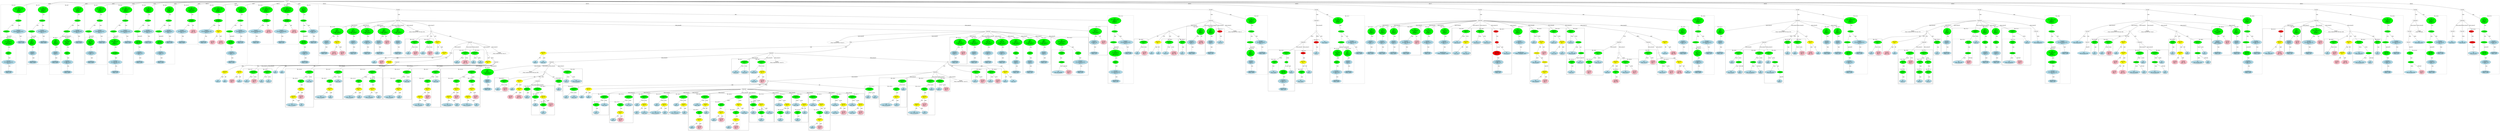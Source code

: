 strict graph "" {
	graph [bb="0,0,37381,2281.7"];
	node [label="\N"];
	subgraph cluster30 {
		graph [bb="1168,982.85,1538,2204.7",
			label="fft.c:82:6",
			lheight=0.21,
			lp="1353,2193.2",
			lwidth=0.71,
			style=dashed
		];
		subgraph cluster33 {
			graph [bb="1176,990.85,1384,1636.5",
				label="fft.c:82:35",
				lheight=0.21,
				lp="1280,1625",
				lwidth=0.81,
				style=dashed
			];
			36	[fillcolor=lightblue,
				height=0.74639,
				label="IdentifierType
names: ['int']",
				pos="1280,1025.7",
				style="filled,dashed",
				width=1.8463];
			35	[fillcolor=lightblue,
				height=1.041,
				label="TypeDecl
declname: int_pointer
quals: []",
				pos="1280,1199.9",
				style="filled,dashed",
				width=2.6713];
			35 -- 36	[label=type,
				lp="1292,1130.9",
				pos="1280,1162.4 1280,1129.5 1280,1082 1280,1052.8"];
			34	[fillcolor=green,
				height=0.74639,
				label="PtrDecl
quals: []",
				pos="1277,1357.4",
				style="filled,dashed",
				width=1.2178];
			34 -- 35	[label=type,
				lp="1291,1273.3",
				pos="1277.5,1330.4 1278,1305 1278.7,1266.1 1279.3,1237.5"];
			33	[fillcolor=green,
				height=1.6303,
				label="Decl
name: int_pointer
quals: []
storage: ['register']
funcspec: []",
				pos="1273,1546.8",
				style="filled,dashed",
				width=2.2981];
			33 -- 34	[label=type,
				lp="1287,1462.6",
				pos="1274.2,1488.1 1275,1453.5 1275.9,1411.1 1276.4,1384.5"];
		}
		32	[fillcolor=green,
			height=0.5,
			label=ParamList,
			pos="1251,1736.2",
			style="filled,dashed",
			width=1.3179];
		32 -- 33	[label="params[0]",
			lp="1290,1652",
			pos="1253,1717.9 1256,1692.6 1261.7,1644.4 1266.2,1605.7"];
		31	[fillcolor=green,
			height=0.5,
			label=FuncDecl,
			pos="1423,1925.6",
			style="filled,dashed",
			width=1.2457];
		31 -- 32	[label=args,
			lp="1338.5,1841.4",
			pos="1401.6,1909.5 1377,1891.5 1336.1,1859.5 1307,1825.9 1287.2,1803.1 1269.5,1772.6 1259.6,1753.9"];
		37	[fillcolor=lightblue,
			height=1.041,
			label="TypeDecl
declname: fft_bit_reduct
quals: []",
			pos="1423,1736.2",
			style="filled,dashed",
			width=2.9659];
		31 -- 37	[label=type,
			lp="1435,1841.4",
			pos="1423,1907.3 1423,1877.1 1423,1814.3 1423,1774"];
		38	[fillcolor=lightblue,
			height=0.74639,
			label="IdentifierType
names: ['void']",
			pos="1461,1546.8",
			style="filled,dashed",
			width=1.9053];
		37 -- 38	[label=type,
			lp="1453,1652",
			pos="1430.4,1698.6 1437.9,1661.9 1449.2,1606.2 1455.7,1573.8"];
		30	[fillcolor=green,
			height=1.6303,
			label="Decl
name: fft_bit_reduct
quals: []
storage: []
funcspec: []",
			pos="1431,2115",
			style="filled,dashed",
			width=2.5142];
		30 -- 31	[label=type,
			lp="1440,2030.8",
			pos="1428.5,2056.2 1426.9,2017.5 1424.8,1969.1 1423.7,1943.8"];
	}
	subgraph cluster123 {
		graph [bb="5037,1322.6,5305,1825.9",
			label="fft.c:114:22",
			lheight=0.21,
			lp="5171,1814.4",
			lwidth=0.89
		];
		125	[fillcolor=lightblue,
			height=0.74639,
			label="IdentifierType
names: ['int']",
			pos="5116,1357.4",
			style="filled,dashed",
			width=1.8463];
		124	[fillcolor=lightblue,
			height=1.041,
			label="TypeDecl
declname: max
quals: []",
			pos="5116,1546.8",
			style=filled,
			width=1.9838];
		124 -- 125	[label=type,
			lp="5128,1462.6",
			pos="5116,1509.3 5116,1472.5 5116,1416.8 5116,1384.4"];
		123	[fillcolor=green,
			height=1.6303,
			label="Decl
name: max
quals: []
storage: ['register']
funcspec: []",
			pos="5214,1736.2",
			style=filled,
			width=2.2981];
		123 -- 124	[label=type,
			lp="5186,1652",
			pos="5185.7,1681 5169.2,1649.6 5149,1610.8 5134.5,1583.3"];
		126	[fillcolor=pink,
			height=1.041,
			label="Constant
type: int
value: 2",
			pos="5251,1546.8",
			style=filled,
			width=1.2767];
		123 -- 126	[label=init,
			lp="5241.5,1652",
			pos="5225.3,1678 5231.3,1647.4 5238.6,1610.7 5243.8,1584.1"];
	}
	subgraph cluster656 {
		graph [bb="29533,1322.6,29681,1825.9",
			label="fft.c:270:17",
			lheight=0.21,
			lp="29607,1814.4",
			lwidth=0.89,
			style=dashed
		];
		658	[fillcolor=lightblue,
			height=0.74639,
			label="IdentifierType
names: ['int']",
			pos="29607,1357.4",
			style="filled,dashed",
			width=1.8463];
		657	[fillcolor=lightblue,
			height=1.041,
			label="TypeDecl
declname: f
quals: []",
			pos="29602,1546.8",
			style="filled,dashed",
			width=1.591];
		657 -- 658	[label=type,
			lp="29617,1462.6",
			pos="29603,1509.3 29604,1472.5 29605,1416.8 29606,1384.4"];
		656	[fillcolor=green,
			height=1.6303,
			label="Decl
name: f
quals: []
storage: []
funcspec: []",
			pos="29599,1736.2",
			style="filled,dashed",
			width=1.591];
		656 -- 657	[label=type,
			lp="29613,1652",
			pos="29600,1677.5 29600,1647.1 29601,1610.9 29601,1584.4"];
	}
	subgraph cluster682 {
		graph [bb="28717,817.29,28995,1415.3",
			label="fft.c:277:6",
			lheight=0.21,
			lp="28856,1403.8",
			lwidth=0.81
		];
		subgraph cluster683 {
			graph [bb="28725,825.29,28853,1257.8",
				label="fft.c:277:6",
				lheight=0.21,
				lp="28789,1246.3",
				lwidth=0.81,
				style=dashed
			];
			subgraph cluster684 {
				graph [bb="28733,833.29,28845,1083.6",
					label="fft.c:277:6",
					lheight=0.21,
					lp="28789,1072.1",
					lwidth=0.81
				];
				685	[fillcolor=lightblue,
					height=0.74639,
					label="ID
name: pd",
					pos="28789,868.16",
					style=filled,
					width=1.3356];
				684	[fillcolor=green,
					height=0.74639,
					label="UnaryOp
op: p++",
					pos="28789,1025.7",
					style=filled,
					width=1.316];
				684 -- 685	[label=expr,
					lp="28802,941.53",
					pos="28789,998.69 28789,969.97 28789,924.04 28789,895.29"];
			}
			683	[fillcolor=green,
				height=0.74639,
				label="UnaryOp
op: *",
				pos="28795,1199.9",
				style=filled,
				width=1.316];
			683 -- 684	[label=expr,
				lp="28806,1130.9",
				pos="28794,1172.7 28793,1140.3 28791,1085.3 28790,1052.8"];
		}
		subgraph cluster686 {
			graph [bb="28861,825.29,28987,1257.8",
				label="fft.c:277:14",
				lheight=0.21,
				lp="28924,1246.3",
				lwidth=0.89,
				style=dashed
			];
			subgraph cluster687 {
				graph [bb="28869,833.29,28979,1083.6",
					label="fft.c:277:14",
					lheight=0.21,
					lp="28924,1072.1",
					lwidth=0.89
				];
				688	[fillcolor=lightblue,
					height=0.74639,
					label="ID
name: ps",
					pos="28924,868.16",
					style=filled,
					width=1.2964];
				687	[fillcolor=green,
					height=0.74639,
					label="UnaryOp
op: p++",
					pos="28924,1025.7",
					style=filled,
					width=1.316];
				687 -- 688	[label=expr,
					lp="28936,941.53",
					pos="28924,998.69 28924,969.97 28924,924.04 28924,895.29"];
			}
			686	[fillcolor=green,
				height=0.74639,
				label="UnaryOp
op: *",
				pos="28920,1199.9",
				style=filled,
				width=1.316];
			686 -- 687	[label=expr,
				lp="28934,1130.9",
				pos="28921,1172.7 28921,1140.3 28923,1085.3 28923,1052.8"];
		}
		682	[fillcolor=green,
			height=0.74639,
			label="Assignment
op: =",
			pos="28857,1357.4",
			style=filled,
			width=1.6106];
		682 -- 683	[label=lvalue,
			lp="28843,1273.3",
			pos="28847,1330.8 28835,1301.9 28817,1255.2 28805,1226.4"];
		682 -- 686	[label=rvalue,
			lp="28910,1273.3",
			pos="28867,1330.8 28879,1301.9 28898,1255.2 28910,1226.4"];
	}
	subgraph cluster794 {
		graph [bb="36303,990.85,36607,2015.3",
			label="fft.c:320:6",
			lheight=0.21,
			lp="36455,2003.8",
			lwidth=0.81,
			style=dashed
		];
		799	[fillcolor=lightblue,
			height=0.74639,
			label="IdentifierType
names: ['void']",
			pos="36386,1025.7",
			style="filled,dashed",
			width=1.9053];
		798	[fillcolor=lightblue,
			height=1.041,
			label="TypeDecl
declname: None
quals: []",
			pos="36386,1199.9",
			style="filled,dashed",
			width=2.082];
		798 -- 799	[label=type,
			lp="36398,1130.9",
			pos="36386,1162.4 36386,1129.5 36386,1082 36386,1052.8"];
		797	[fillcolor=green,
			height=1.041,
			label="Typename
name: None
quals: []",
			pos="36370,1357.4",
			style="filled,dashed",
			width=1.6303];
		797 -- 798	[label=type,
			lp="36391,1273.3",
			pos="36374,1320 36376,1295.1 36380,1262.3 36382,1237.4"];
		796	[fillcolor=green,
			height=0.5,
			label=ParamList,
			pos="36358,1546.8",
			style="filled,dashed",
			width=1.3179];
		796 -- 797	[label="params[0]",
			lp="36392,1462.6",
			pos="36359,1528.5 36361,1498.4 36365,1435.5 36368,1395.2"];
		795	[fillcolor=green,
			height=0.5,
			label=FuncDecl,
			pos="36382,1736.2",
			style="filled,dashed",
			width=1.2457];
		795 -- 796	[label=args,
			lp="36384,1652",
			pos="36380,1717.9 36375,1682.2 36365,1600.7 36360,1565.1"];
		800	[fillcolor=lightblue,
			height=1.041,
			label="TypeDecl
declname: fft_main
quals: []",
			pos="36511,1546.8",
			style="filled,dashed",
			width=2.4356];
		795 -- 800	[label=type,
			lp="36455,1652",
			pos="36393,1718.6 36414,1688.3 36459,1623.6 36487,1583.1"];
		801	[fillcolor=lightblue,
			height=0.74639,
			label="IdentifierType
names: ['void']",
			pos="36515,1357.4",
			style="filled,dashed",
			width=1.9053];
		800 -- 801	[label=type,
			lp="36525,1462.6",
			pos="36512,1509.3 36513,1472.5 36514,1416.8 36514,1384.4"];
		794	[fillcolor=green,
			height=1.6303,
			label="Decl
name: fft_main
quals: []
storage: []
funcspec: []",
			pos="36382,1925.6",
			style="filled,dashed",
			width=1.9838];
		794 -- 795	[label=type,
			lp="36394,1841.4",
			pos="36382,1866.8 36382,1828.1 36382,1779.8 36382,1754.5"];
	}
	subgraph cluster789 {
		graph [bb="34492,1312,34804,1785.2",
			label="fft.c:312:3",
			lheight=0.21,
			lp="34648,1773.7",
			lwidth=0.81
		];
		791	[fillcolor=lightblue,
			height=0.74639,
			label="ID
name: check_sum",
			pos="34582,1357.4",
			style=filled,
			width=2.2785];
		790	[fillcolor=yellow,
			height=0.74639,
			label="BinaryOp
op: !=",
			pos="34689,1546.8",
			style=filled,
			width=1.3749];
		790 -- 791	[label=left,
			lp="34656,1462.6",
			pos="34675,1520.9 34654,1485.3 34617,1420.1 34597,1384"];
		792	[fillcolor=pink,
			height=1.041,
			label="Constant
type: int
value: 3968",
			pos="34739,1357.4",
			style=filled,
			width=1.5713];
		790 -- 792	[label=right,
			lp="34726,1462.6",
			pos="34696,1520.2 34705,1487.7 34719,1431.6 34729,1394.7"];
		789	[fillcolor=red,
			height=0.5,
			label=Return,
			pos="34689,1736.2",
			style=filled,
			width=0.95686];
		789 -- 790	[label=expr,
			lp="34702,1652",
			pos="34689,1717.9 34689,1684.9 34689,1612.9 34689,1574"];
	}
	subgraph cluster624 {
		graph [bb="26042,833.29,26321,1415.3",
			label="fft.c:259:5",
			lheight=0.21,
			lp="26182,1403.8",
			lwidth=0.81
		];
		625	[fillcolor=lightblue,
			height=0.74639,
			label="ID
name: i",
			pos="26164,1199.9",
			style=filled,
			width=1.1392];
		624	[fillcolor=green,
			height=0.74639,
			label="Assignment
op: =",
			pos="26255,1357.4",
			style=filled,
			width=1.6106];
		624 -- 625	[label=lvalue,
			lp="26227,1273.3",
			pos="26240,1331.1 26223,1301.8 26195,1254 26178,1225.2"];
		626	[fillcolor=green,
			height=0.5,
			label=FuncCall,
			pos="26266,1199.9",
			style=filled,
			width=1.1916];
		624 -- 626	[label=rvalue,
			lp="26279,1273.3",
			pos="26257,1330.4 26259,1298.6 26263,1245.6 26265,1218.3"];
		627	[fillcolor=lightblue,
			height=0.74639,
			label="ID
name: fft_convert",
			pos="26131,1025.7",
			style=filled,
			width=2.2392];
		626 -- 627	[label=name,
			lp="26234,1130.9",
			pos="26253,1182.7 26230,1152.6 26179,1087.7 26151,1051.8"];
		628	[fillcolor=green,
			height=0.5,
			label=ExprList,
			pos="26271,1025.7",
			style=filled,
			width=1.1555];
		626 -- 628	[label=args,
			lp="26280,1130.9",
			pos="26266,1181.8 26267,1148.8 26270,1076.7 26271,1043.8"];
		629	[fillcolor=lightblue,
			height=0.74639,
			label="ID
name: f",
			pos="26267,868.16",
			style=filled,
			width=1.1589];
		628 -- 629	[label="exprs[0]",
			lp="26292,941.53",
			pos="26271,1007.5 26270,980.27 26268,927.18 26268,895.28"];
	}
	subgraph cluster619 {
		graph [bb="26631,990.85,26889,1415.3",
			label="fft.c:258:5",
			lheight=0.21,
			lp="26760,1403.8",
			lwidth=0.81
		];
		620	[fillcolor=lightblue,
			height=0.74639,
			label="ID
name: f",
			pos="26689,1199.9",
			style=filled,
			width=1.1589];
		619	[fillcolor=green,
			height=0.74639,
			label="Assignment
op: =",
			pos="26697,1357.4",
			style=filled,
			width=1.6106];
		619 -- 620	[label=lvalue,
			lp="26710,1273.3",
			pos="26696,1330.4 26694,1301.6 26692,1255.5 26690,1226.8"];
		621	[fillcolor=green,
			height=0.5,
			label=ArrayRef,
			pos="26793,1199.9",
			style=filled,
			width=1.2277];
		619 -- 621	[label=rvalue,
			lp="26768,1273.3",
			pos="26712,1331.5 26732,1299.5 26766,1245.1 26783,1217.7"];
		622	[fillcolor=lightblue,
			height=0.74639,
			label="ID
name: fft_input",
			pos="26710,1025.7",
			style=filled,
			width=1.9838];
		621 -- 622	[label=name,
			lp="26780,1130.9",
			pos="26785,1182.1 26770,1151.8 26739,1087.9 26722,1052.2"];
		623	[fillcolor=lightblue,
			height=0.74639,
			label="ID
name: j",
			pos="26840,1025.7",
			style=filled,
			width=1.1392];
		621 -- 623	[label=subscript,
			lp="26838,1130.9",
			pos="26798,1181.8 26806,1151.4 26823,1088 26833,1052.4"];
	}
	subgraph cluster247 {
		graph [bb="16239,1165,16487,1636.5",
			label="fft.c:142:24",
			lheight=0.21,
			lp="16363,1625",
			lwidth=0.89
		];
		249	[fillcolor=lightblue,
			height=0.74639,
			label="IdentifierType
names: ['int']",
			pos="16313,1199.9",
			style="filled,dashed",
			width=1.8463];
		248	[fillcolor=lightblue,
			height=1.041,
			label="TypeDecl
declname: fr
quals: []",
			pos="16308,1357.4",
			style=filled,
			width=1.6892];
		248 -- 249	[label=type,
			lp="16323,1273.3",
			pos="16309,1320 16310,1291.4 16311,1252.4 16312,1226.9"];
		247	[fillcolor=green,
			height=1.6303,
			label="Decl
name: fr
quals: []
storage: ['register']
funcspec: []",
			pos="16330,1546.8",
			style=filled,
			width=2.2981];
		247 -- 248	[label=type,
			lp="16333,1462.6",
			pos="16323,1488.1 16320,1457.8 16315,1421.5 16312,1395.1"];
		250	[fillcolor=pink,
			height=1.041,
			label="Constant
type: int
value: 0",
			pos="16433,1357.4",
			style=filled,
			width=1.2767];
		247 -- 250	[label=init,
			lp="16388,1462.6",
			pos="16360,1491.9 16377,1459.7 16399,1419.7 16415,1392"];
	}
	subgraph cluster679 {
		graph [bb="28124,1322.6,28234,1604.7",
			label="fft.c:276:26",
			lheight=0.21,
			lp="28179,1593.2",
			lwidth=0.89
		];
		680	[fillcolor=lightblue,
			height=0.74639,
			label="ID
name: f",
			pos="28179,1357.4",
			style=filled,
			width=1.1589];
		679	[fillcolor=green,
			height=0.74639,
			label="UnaryOp
op: p++",
			pos="28179,1546.8",
			style=filled,
			width=1.316];
		679 -- 680	[label=expr,
			lp="28192,1462.6",
			pos="28179,1519.8 28179,1484.1 28179,1420.3 28179,1384.6"];
	}
	subgraph cluster784 {
		graph [bb="34812,1165,35114,1604.7",
			label="fft.c:310:5",
			lheight=0.21,
			lp="34963,1593.2",
			lwidth=0.81
		];
		785	[fillcolor=lightblue,
			height=0.74639,
			label="ID
name: check_sum",
			pos="34910,1357.4",
			style=filled,
			width=2.2785];
		784	[fillcolor=green,
			height=0.74639,
			label="Assignment
op: +=",
			pos="35048,1546.8",
			style=filled,
			width=1.6106];
		784 -- 785	[label=lvalue,
			lp="35009,1462.6",
			pos="35030,1520.9 35003,1485.2 34955,1419.7 34929,1383.7"];
		786	[fillcolor=green,
			height=0.5,
			label=ArrayRef,
			pos="35054,1357.4",
			style=filled,
			width=1.2277];
		784 -- 786	[label=rvalue,
			lp="35068,1462.6",
			pos="35049,1519.8 35050,1480.9 35052,1408.6 35053,1375.6"];
		787	[fillcolor=lightblue,
			height=0.74639,
			label="ID
name: fft_input_data",
			pos="34913,1199.9",
			style=filled,
			width=2.5731];
		786 -- 787	[label=name,
			lp="35000,1273.3",
			pos="35039,1340.4 35015,1313.3 34965,1258.3 34936,1226.1"];
		788	[fillcolor=lightblue,
			height=0.74639,
			label="ID
name: i",
			pos="35065,1199.9",
			style=filled,
			width=1.1392];
		786 -- 788	[label=subscript,
			lp="35086,1273.3",
			pos="35055,1339.2 35057,1312 35061,1258.9 35063,1227"];
	}
	subgraph cluster438 {
		graph [bb="18375,1322.6,18643,1825.9",
			label="fft.c:205:9",
			lheight=0.21,
			lp="18509,1814.4",
			lwidth=0.81
		];
		440	[fillcolor=lightblue,
			height=0.74639,
			label="IdentifierType
names: ['float']",
			pos="18452,1357.4",
			style="filled,dashed",
			width=1.9053];
		439	[fillcolor=lightblue,
			height=1.041,
			label="TypeDecl
declname: ret
quals: []",
			pos="18447,1546.8",
			style=filled,
			width=1.7874];
		439 -- 440	[label=type,
			lp="18462,1462.6",
			pos="18448,1509.3 18449,1472.5 18450,1416.8 18451,1384.4"];
		438	[fillcolor=green,
			height=1.6303,
			label="Decl
name: ret
quals: []
storage: []
funcspec: []",
			pos="18557,1736.2",
			style=filled,
			width=1.591];
		438 -- 439	[label=type,
			lp="18524,1652",
			pos="18528,1685.5 18509,1653.1 18484,1611.6 18467,1582.6"];
		441	[fillcolor=pink,
			height=1.041,
			label="Constant
type: float
value: 2.0f",
			pos="18582,1546.8",
			style=filled,
			width=1.4731];
		438 -- 441	[label=init,
			lp="18578,1652",
			pos="18565,1678 18569,1647.5 18574,1611 18577,1584.4"];
	}
	subgraph cluster616 {
		graph [bb="27113,1322.6,27223,1604.7",
			label="fft.c:257:28",
			lheight=0.21,
			lp="27168,1593.2",
			lwidth=0.89
		];
		617	[fillcolor=lightblue,
			height=0.74639,
			label="ID
name: j",
			pos="27168,1357.4",
			style=filled,
			width=1.1392];
		616	[fillcolor=green,
			height=0.74639,
			label="UnaryOp
op: p++",
			pos="27168,1546.8",
			style=filled,
			width=1.316];
		616 -- 617	[label=expr,
			lp="27180,1462.6",
			pos="27168,1519.8 27168,1484.1 27168,1420.3 27168,1384.6"];
	}
	subgraph cluster435 {
		graph [bb="18219,1322.6,18367,1825.9",
			label="fft.c:204:7",
			lheight=0.21,
			lp="18293,1814.4",
			lwidth=0.81,
			style=dashed
		];
		437	[fillcolor=lightblue,
			height=0.74639,
			label="IdentifierType
names: ['int']",
			pos="18293,1357.4",
			style="filled,dashed",
			width=1.8463];
		436	[fillcolor=lightblue,
			height=1.041,
			label="TypeDecl
declname: i
quals: []",
			pos="18296,1546.8",
			style="filled,dashed",
			width=1.5713];
		436 -- 437	[label=type,
			lp="18307,1462.6",
			pos="18295,1509.3 18295,1472.5 18294,1416.8 18293,1384.4"];
		435	[fillcolor=green,
			height=1.6303,
			label="Decl
name: i
quals: []
storage: []
funcspec: []",
			pos="18298,1736.2",
			style="filled,dashed",
			width=1.591];
		435 -- 436	[label=type,
			lp="18310,1652",
			pos="18297,1677.5 18297,1647.1 18297,1610.9 18296,1584.4"];
	}
	subgraph cluster782 {
		graph [bb="35547,1322.6,35657,1604.7",
			label="fft.c:309:32",
			lheight=0.21,
			lp="35602,1593.2",
			lwidth=0.89
		];
		783	[fillcolor=lightblue,
			height=0.74639,
			label="ID
name: i",
			pos="35602,1357.4",
			style=filled,
			width=1.1392];
		782	[fillcolor=green,
			height=0.74639,
			label="UnaryOp
op: ++",
			pos="35602,1546.8",
			style=filled,
			width=1.316];
		782 -- 783	[label=expr,
			lp="35614,1462.6",
			pos="35602,1519.8 35602,1484.1 35602,1420.3 35602,1384.6"];
	}
	subgraph cluster610 {
		graph [bb="26897,1312,27105,1604.7",
			label="fft.c:257:9",
			lheight=0.21,
			lp="27001,1593.2",
			lwidth=0.81
		];
		611	[fillcolor=lightblue,
			height=0.74639,
			label="ID
name: j",
			pos="26946,1357.4",
			style=filled,
			width=1.1392];
		610	[fillcolor=green,
			height=0.74639,
			label="Assignment
op: =",
			pos="27039,1546.8",
			style=filled,
			width=1.6106];
		610 -- 611	[label=lvalue,
			lp="27018,1462.6",
			pos="27026,1520.6 27009,1484.6 26976,1419.1 26958,1383.3"];
		612	[fillcolor=pink,
			height=1.041,
			label="Constant
type: int
value: 0",
			pos="27051,1357.4",
			style=filled,
			width=1.2767];
		610 -- 612	[label=rvalue,
			lp="27062,1462.6",
			pos="27041,1519.8 27043,1487.3 27046,1431.6 27049,1394.9"];
	}
	subgraph cluster774 {
		graph [bb="35331,1312,35539,1604.7",
			label="fft.c:309:9",
			lheight=0.21,
			lp="35435,1593.2",
			lwidth=0.81
		];
		775	[fillcolor=lightblue,
			height=0.74639,
			label="ID
name: i",
			pos="35380,1357.4",
			style=filled,
			width=1.1392];
		774	[fillcolor=green,
			height=0.74639,
			label="Assignment
op: =",
			pos="35397,1546.8",
			style=filled,
			width=1.6106];
		774 -- 775	[label=lvalue,
			lp="35408,1462.6",
			pos="35395,1519.8 35391,1484 35386,1420 35382,1384.3"];
		776	[fillcolor=pink,
			height=1.041,
			label="Constant
type: int
value: 0",
			pos="35485,1357.4",
			style=filled,
			width=1.2767];
		774 -- 776	[label=rvalue,
			lp="35456,1462.6",
			pos="35409,1520.2 35425,1487.1 35452,1429.5 35469,1392.7"];
	}
	subgraph cluster659 {
		graph [bb="29689,1146.4,30091,1794.1",
			label="fft.c:272:3",
			lheight=0.21,
			lp="29890,1782.6",
			lwidth=0.81
		];
		subgraph cluster661 {
			graph [bb="29697,1154.4,29979,1604.7",
				label="fft.c:272:9",
				lheight=0.21,
				lp="29838,1593.2",
				lwidth=0.81,
				style=dashed
			];
			663	[fillcolor=lightblue,
				height=0.74639,
				label="ID
name: input_data",
				pos="29783,1199.9",
				style=filled,
				width=2.1802];
			662	[fillcolor=green,
				height=0.5,
				label=ArrayRef,
				pos="29831,1357.4",
				style=filled,
				width=1.2277];
			662 -- 663	[label=name,
				lp="29822,1273.3",
				pos="29826,1339.5 29817,1312.3 29801,1258.8 29791,1226.8"];
			664	[fillcolor=pink,
				height=1.041,
				label="Constant
type: int
value: 0",
				pos="29925,1199.9",
				style=filled,
				width=1.2767];
			662 -- 664	[label=subscript,
				lp="29908,1273.3",
				pos="29841,1339.8 29856,1314.6 29885,1266.4 29905,1234"];
			661	[fillcolor=green,
				height=0.74639,
				label="UnaryOp
op: &",
				pos="29831,1546.8",
				style=filled,
				width=1.316];
			661 -- 662	[label=expr,
				lp="29844,1462.6",
				pos="29831,1519.8 29831,1480.9 29831,1408.6 29831,1375.6"];
		}
		660	[fillcolor=lightblue,
			height=0.74639,
			label="ID
name: pd",
			pos="30035,1546.8",
			style=filled,
			width=1.3356];
		659	[fillcolor=green,
			height=0.74639,
			label="Assignment
op: =",
			pos="29831,1736.2",
			style=filled,
			width=1.6106];
		659 -- 661	[label=rvalue,
			lp="29848,1652",
			pos="29831,1709.2 29831,1673.5 29831,1609.7 29831,1574"];
		659 -- 660	[label=lvalue,
			lp="29990,1652",
			pos="29870,1716.4 29903,1699 29950,1670.9 29983,1636.5 30001,1617.9 30015,1592.2 30024,1573.2"];
	}
	subgraph cluster630 {
		graph [bb="26329,990.85,26623,1415.3",
			label="fft.c:260:5",
			lheight=0.21,
			lp="26476,1403.8",
			lwidth=0.81
		];
		632	[fillcolor=lightblue,
			height=0.74639,
			label="ID
name: fft_inputfract",
			pos="26426,1025.7",
			style=filled,
			width=2.4749];
		631	[fillcolor=green,
			height=0.5,
			label=ArrayRef,
			pos="26463,1199.9",
			style=filled,
			width=1.2277];
		631 -- 632	[label=name,
			lp="26466,1130.9",
			pos="26459,1181.8 26453,1151.5 26439,1088.4 26432,1052.7"];
		633	[fillcolor=lightblue,
			height=0.74639,
			label="ID
name: j",
			pos="26574,1025.7",
			style=filled,
			width=1.1392];
		631 -- 633	[label=subscript,
			lp="26542,1130.9",
			pos="26476,1182.4 26489,1165.8 26509,1139.4 26524,1115.4 26538,1094.3 26551,1069.3 26561,1051.3"];
		630	[fillcolor=green,
			height=0.74639,
			label="Assignment
op: =",
			pos="26557,1357.4",
			style=filled,
			width=1.6106];
		630 -- 631	[label=lvalue,
			lp="26527,1273.3",
			pos="26542,1331.5 26523,1299.5 26490,1245.1 26473,1217.7"];
		634	[fillcolor=lightblue,
			height=0.74639,
			label="ID
name: i",
			pos="26566,1199.9",
			style=filled,
			width=1.1392];
		630 -- 634	[label=rvalue,
			lp="26580,1273.3",
			pos="26559,1330.4 26560,1301.6 26563,1255.5 26565,1226.8"];
	}
	subgraph cluster768 {
		graph [bb="34244,1322.6,34484,1825.9",
			label="fft.c:306:7",
			lheight=0.21,
			lp="34364,1814.4",
			lwidth=0.81
		];
		770	[fillcolor=lightblue,
			height=0.74639,
			label="IdentifierType
names: ['int']",
			pos="34318,1357.4",
			style="filled,dashed",
			width=1.8463];
		769	[fillcolor=lightblue,
			height=1.041,
			label="TypeDecl
declname: i
quals: []",
			pos="34309,1546.8",
			style=filled,
			width=1.5713];
		769 -- 770	[label=type,
			lp="34326,1462.6",
			pos="34311,1509.3 34313,1472.5 34315,1416.8 34317,1384.4"];
		768	[fillcolor=green,
			height=1.6303,
			label="Decl
name: i
quals: []
storage: []
funcspec: []",
			pos="34419,1736.2",
			style=filled,
			width=1.591];
		768 -- 769	[label=type,
			lp="34386,1652",
			pos="34390,1685.5 34371,1652.9 34346,1611 34329,1582.1"];
		771	[fillcolor=pink,
			height=1.041,
			label="Constant
type: int
value: 0",
			pos="34430,1546.8",
			style=filled,
			width=1.2767];
		768 -- 771	[label=init,
			lp="34434,1652",
			pos="34422,1677.5 34424,1647.1 34426,1610.9 34428,1584.4"];
	}
	subgraph cluster652 {
		graph [bb="29377,1165,29525,1825.9",
			label="fft.c:270:12",
			lheight=0.21,
			lp="29451,1814.4",
			lwidth=0.89,
			style=dashed
		];
		655	[fillcolor=lightblue,
			height=0.74639,
			label="IdentifierType
names: ['int']",
			pos="29451,1199.9",
			style="filled,dashed",
			width=1.8463];
		654	[fillcolor=lightblue,
			height=1.041,
			label="TypeDecl
declname: ps
quals: []",
			pos="29453,1357.4",
			style="filled,dashed",
			width=1.7481];
		654 -- 655	[label=type,
			lp="29464,1273.3",
			pos="29453,1319.6 29452,1291 29452,1252.1 29451,1226.8"];
		653	[fillcolor=green,
			height=0.74639,
			label="PtrDecl
quals: []",
			pos="29455,1546.8",
			style="filled,dashed",
			width=1.2178];
		653 -- 654	[label=type,
			lp="29467,1462.6",
			pos="29455,1519.8 29454,1487.4 29454,1431.9 29453,1395.2"];
		652	[fillcolor=green,
			height=1.6303,
			label="Decl
name: ps
quals: []
storage: []
funcspec: []",
			pos="29456,1736.2",
			style="filled,dashed",
			width=1.591];
		652 -- 653	[label=type,
			lp="29468,1652",
			pos="29456,1677.5 29456,1642.8 29455,1600.5 29455,1573.8"];
	}
	subgraph cluster764 {
		graph [bb="33914,1322.6,34236,1825.9",
			label="fft.c:305:7",
			lheight=0.21,
			lp="34075,1814.4",
			lwidth=0.81
		];
		766	[fillcolor=lightblue,
			height=0.74639,
			label="IdentifierType
names: ['int']",
			pos="34020,1357.4",
			style="filled,dashed",
			width=1.8463];
		765	[fillcolor=lightblue,
			height=1.041,
			label="TypeDecl
declname: check_sum
quals: []",
			pos="34020,1546.8",
			style=filled,
			width=2.7106];
		765 -- 766	[label=type,
			lp="34032,1462.6",
			pos="34020,1509.3 34020,1472.5 34020,1416.8 34020,1384.4"];
		764	[fillcolor=green,
			height=1.6303,
			label="Decl
name: check_sum
quals: []
storage: []
funcspec: []",
			pos="34146,1736.2",
			style=filled,
			width=2.2785];
		764 -- 765	[label=type,
			lp="34107,1652",
			pos="34111,1683 34090,1651.3 34063,1611.6 34044,1583.5"];
		767	[fillcolor=pink,
			height=1.041,
			label="Constant
type: int
value: 0",
			pos="34182,1546.8",
			style=filled,
			width=1.2767];
		764 -- 767	[label=init,
			lp="34172,1652",
			pos="34157,1678 34163,1647.4 34170,1610.7 34175,1584.1"];
	}
	subgraph cluster426 {
		graph [bb="19061,982.85,19377,2015.3",
			label="fft.c:202:7",
			lheight=0.21,
			lp="19219,2003.8",
			lwidth=0.81,
			style=dashed
		];
		subgraph cluster429 {
			graph [bb="19069,990.85,19223,1447.1",
				label="fft.c:202:24",
				lheight=0.21,
				lp="19146,1435.6",
				lwidth=0.89,
				style=dashed
			];
			431	[fillcolor=lightblue,
				height=0.74639,
				label="IdentifierType
names: ['float']",
				pos="19146,1025.7",
				style="filled,dashed",
				width=1.9053];
			430	[fillcolor=lightblue,
				height=1.041,
				label="TypeDecl
declname: x
quals: []",
				pos="19141,1199.9",
				style="filled,dashed",
				width=1.6303];
			430 -- 431	[label=type,
				lp="19156,1130.9",
				pos="19142,1162.4 19143,1129.5 19144,1082 19145,1052.8"];
			429	[fillcolor=green,
				height=1.6303,
				label="Decl
name: x
quals: []
storage: []
funcspec: []",
				pos="19135,1357.4",
				style="filled,dashed",
				width=1.591];
			429 -- 430	[label=type,
				lp="19151,1273.3",
				pos="19137,1298.5 19138,1278.1 19139,1255.8 19140,1237.6"];
		}
		428	[fillcolor=green,
			height=0.5,
			label=ParamList,
			pos="19124,1546.8",
			style="filled,dashed",
			width=1.3179];
		428 -- 429	[label="params[0]",
			lp="19158,1462.6",
			pos="19125,1528.5 19126,1503.3 19129,1455 19132,1416.4"];
		427	[fillcolor=green,
			height=0.5,
			label=FuncDecl,
			pos="19143,1736.2",
			style="filled,dashed",
			width=1.2457];
		427 -- 428	[label=args,
			lp="19148,1652",
			pos="19141,1717.9 19138,1682.2 19129,1600.7 19126,1565.1"];
		432	[fillcolor=lightblue,
			height=1.041,
			label="TypeDecl
declname: fft_exp2f
quals: []",
			pos="19279,1546.8",
			style="filled,dashed",
			width=2.4945];
		427 -- 432	[label=type,
			lp="19219,1652",
			pos="19155,1718.6 19177,1688.3 19224,1623.6 19253,1583.1"];
		433	[fillcolor=lightblue,
			height=0.74639,
			label="IdentifierType
names: ['float']",
			pos="19300,1357.4",
			style="filled,dashed",
			width=1.9053];
		432 -- 433	[label=type,
			lp="19301,1462.6",
			pos="19283,1509.3 19287,1472.5 19293,1416.8 19297,1384.4"];
		426	[fillcolor=green,
			height=1.6303,
			label="Decl
name: fft_exp2f
quals: []
storage: []
funcspec: []",
			pos="19143,1925.6",
			style="filled,dashed",
			width=2.0428];
		426 -- 427	[label=type,
			lp="19155,1841.4",
			pos="19143,1866.8 19143,1828.1 19143,1779.8 19143,1754.5"];
	}
	subgraph cluster474 {
		graph [bb="19385,693.55,19775,1415.3",
			label="fft.c:218:6",
			lheight=0.21,
			lp="19580,1403.8",
			lwidth=0.81
		];
		subgraph cluster475 {
			graph [bb="19393,990.85,19535,1257.8",
				label="fft.c:218:6",
				lheight=0.21,
				lp="19464,1246.3",
				lwidth=0.81,
				style=dashed
			];
			476	[fillcolor=lightblue,
				height=0.74639,
				label="ID
name: intpart",
				pos="19464,1025.7",
				style=filled,
				width=1.7481];
			475	[fillcolor=green,
				height=0.74639,
				label="UnaryOp
op: *",
				pos="19476,1199.9",
				style=filled,
				width=1.316];
			475 -- 476	[label=expr,
				lp="19466,1130.9",
				pos="19464,1173.6 19460,1163 19455,1150.3 19453,1138.4 19448,1109.3 19453,1075.4 19457,1052.6"];
		}
		474	[fillcolor=green,
			height=0.74639,
			label="Assignment
op: =",
			pos="19697,1357.4",
			style=filled,
			width=1.6106];
		474 -- 475	[label=lvalue,
			lp="19575,1273.3",
			pos="19657,1337.7 19621,1319.9 19568,1290.9 19527,1257.8 19515,1248.1 19504,1235.7 19495,1224.9"];
		477	[fillcolor=green,
			height=0.5,
			label=Cast,
			pos="19697,1199.9",
			style=filled,
			width=0.75];
		474 -- 477	[label=rvalue,
			lp="19714,1273.3",
			pos="19697,1330.4 19697,1298.6 19697,1245.6 19697,1218.3"];
		478	[fillcolor=green,
			height=1.041,
			label="Typename
name: None
quals: []",
			pos="19604,1025.7",
			style=filled,
			width=1.6303];
		477 -- 478	[label=to_type,
			lp="19682,1130.9",
			pos="19687,1182.8 19680,1170.7 19670,1153.6 19662,1138.4 19648,1112.9 19633,1083.8 19622,1061.7"];
		481	[fillcolor=lightblue,
			height=0.74639,
			label="ID
name: x",
			pos="19724,1025.7",
			style=filled,
			width=1.1982];
		477 -- 481	[label=expr,
			lp="19722,1130.9",
			pos="19700,1181.8 19704,1151.5 19714,1088.4 19720,1052.7"];
		479	[fillcolor=lightblue,
			height=1.041,
			label="TypeDecl
declname: None
quals: []",
			pos="19604,868.16",
			style=filled,
			width=2.082];
		478 -- 479	[label=type,
			lp="19616,941.53",
			pos="19604,987.86 19604,963.06 19604,930.51 19604,905.76"];
		480	[fillcolor=lightblue,
			height=0.74639,
			label="IdentifierType
names: ['int']",
			pos="19604,728.42",
			style="filled,dashed",
			width=1.8463];
		479 -- 480	[label=type,
			lp="19616,801.79",
			pos="19604,830.61 19604,807.02 19604,776.89 19604,755.66"];
	}
	subgraph cluster422 {
		graph [bb="11619,990.85,11877,1257.8",
			label="fft.c:191:7",
			lheight=0.21,
			lp="11748,1246.3",
			lwidth=0.81
		];
		423	[fillcolor=lightblue,
			height=0.74639,
			label="ID
name: max",
			pos="11682,1025.7",
			style=filled,
			width=1.5321];
		422	[fillcolor=green,
			height=0.74639,
			label="Assignment
op: =",
			pos="11811,1199.9",
			style=filled,
			width=1.6106];
		422 -- 423	[label=lvalue,
			lp="11779,1130.9",
			pos="11791,1174.2 11778,1157.7 11761,1135.4 11746,1115.4 11730,1094 11712,1069.3 11699,1051.4"];
		424	[fillcolor=lightblue,
			height=0.74639,
			label="ID
name: level",
			pos="11812,1025.7",
			style=filled,
			width=1.5713];
		422 -- 424	[label=rvalue,
			lp="11829,1130.9",
			pos="11811,1172.7 11811,1140.3 11812,1085.3 11812,1052.8"];
	}
	subgraph cluster755 {
		graph [bb="35665,990.85,35975,2015.3",
			label="fft.c:303:5",
			lheight=0.21,
			lp="35820,2003.8",
			lwidth=0.81,
			style=dashed
		];
		760	[fillcolor=lightblue,
			height=0.74639,
			label="IdentifierType
names: ['void']",
			pos="35748,1025.7",
			style="filled,dashed",
			width=1.9053];
		759	[fillcolor=lightblue,
			height=1.041,
			label="TypeDecl
declname: None
quals: []",
			pos="35748,1199.9",
			style="filled,dashed",
			width=2.082];
		759 -- 760	[label=type,
			lp="35760,1130.9",
			pos="35748,1162.4 35748,1129.5 35748,1082 35748,1052.8"];
		758	[fillcolor=green,
			height=1.041,
			label="Typename
name: None
quals: []",
			pos="35733,1357.4",
			style="filled,dashed",
			width=1.6303];
		758 -- 759	[label=type,
			lp="35754,1273.3",
			pos="35737,1320 35739,1295.1 35742,1262.3 35744,1237.4"];
		757	[fillcolor=green,
			height=0.5,
			label=ParamList,
			pos="35720,1546.8",
			style="filled,dashed",
			width=1.3179];
		757 -- 758	[label="params[0]",
			lp="35755,1462.6",
			pos="35721,1528.5 35723,1498.4 35728,1435.5 35730,1395.2"];
		756	[fillcolor=green,
			height=0.5,
			label=FuncDecl,
			pos="35748,1736.2",
			style="filled,dashed",
			width=1.2457];
		756 -- 757	[label=args,
			lp="35748,1652",
			pos="35745,1717.9 35740,1682.1 35728,1600.3 35723,1564.8"];
		761	[fillcolor=lightblue,
			height=1.041,
			label="TypeDecl
declname: fft_return
quals: []",
			pos="35876,1546.8",
			style="filled,dashed",
			width=2.5142];
		756 -- 761	[label=type,
			lp="35821,1652",
			pos="35759,1718.6 35780,1688.3 35824,1623.6 35852,1583.1"];
		762	[fillcolor=lightblue,
			height=0.74639,
			label="IdentifierType
names: ['int']",
			pos="35876,1357.4",
			style="filled,dashed",
			width=1.8463];
		761 -- 762	[label=type,
			lp="35888,1462.6",
			pos="35876,1509.3 35876,1472.5 35876,1416.8 35876,1384.4"];
		755	[fillcolor=green,
			height=1.6303,
			label="Decl
name: fft_return
quals: []
storage: []
funcspec: []",
			pos="35748,1925.6",
			style="filled,dashed",
			width=2.082];
		755 -- 756	[label=type,
			lp="35760,1841.4",
			pos="35748,1866.8 35748,1828.1 35748,1779.8 35748,1754.5"];
	}
	subgraph cluster254 {
		graph [bb="16685,1165,16867,1636.5",
			label="fft.c:142:39",
			lheight=0.21,
			lp="16776,1625",
			lwidth=0.89,
			style=dashed
		];
		256	[fillcolor=lightblue,
			height=0.74639,
			label="IdentifierType
names: ['int']",
			pos="16776,1199.9",
			style="filled,dashed",
			width=1.8463];
		255	[fillcolor=lightblue,
			height=1.041,
			label="TypeDecl
declname: k
quals: []",
			pos="16776,1357.4",
			style="filled,dashed",
			width=1.6303];
		255 -- 256	[label=type,
			lp="16788,1273.3",
			pos="16776,1319.6 16776,1291 16776,1252.1 16776,1226.8"];
		254	[fillcolor=green,
			height=1.6303,
			label="Decl
name: k
quals: []
storage: ['register']
funcspec: []",
			pos="16776,1546.8",
			style="filled,dashed",
			width=2.2981];
		254 -- 255	[label=type,
			lp="16788,1462.6",
			pos="16776,1488.1 16776,1457.8 16776,1421.5 16776,1395.1"];
	}
	subgraph cluster251 {
		graph [bb="16495,1165,16677,1636.5",
			label="fft.c:142:32",
			lheight=0.21,
			lp="16586,1625",
			lwidth=0.89,
			style=dashed
		];
		253	[fillcolor=lightblue,
			height=0.74639,
			label="IdentifierType
names: ['int']",
			pos="16586,1199.9",
			style="filled,dashed",
			width=1.8463];
		252	[fillcolor=lightblue,
			height=1.041,
			label="TypeDecl
declname: level
quals: []",
			pos="16586,1357.4",
			style="filled,dashed",
			width=2.0231];
		252 -- 253	[label=type,
			lp="16598,1273.3",
			pos="16586,1319.6 16586,1291 16586,1252.1 16586,1226.8"];
		251	[fillcolor=green,
			height=1.6303,
			label="Decl
name: level
quals: []
storage: ['register']
funcspec: []",
			pos="16586,1546.8",
			style="filled,dashed",
			width=2.2981];
		251 -- 252	[label=type,
			lp="16598,1462.6",
			pos="16586,1488.1 16586,1457.8 16586,1421.5 16586,1395.1"];
	}
	subgraph cluster673 {
		graph [bb="29003,1312,29213,1604.7",
			label="fft.c:276:9",
			lheight=0.21,
			lp="29108,1593.2",
			lwidth=0.81
		];
		674	[fillcolor=lightblue,
			height=0.74639,
			label="ID
name: f",
			pos="29053,1357.4",
			style=filled,
			width=1.1589];
		673	[fillcolor=green,
			height=0.74639,
			label="Assignment
op: =",
			pos="29069,1546.8",
			style=filled,
			width=1.6106];
		673 -- 674	[label=lvalue,
			lp="29080,1462.6",
			pos="29067,1519.8 29064,1484 29058,1420 29055,1384.3"];
		675	[fillcolor=pink,
			height=1.041,
			label="Constant
type: int
value: 0",
			pos="29159,1357.4",
			style=filled,
			width=1.2767];
		673 -- 675	[label=rvalue,
			lp="29129,1462.6",
			pos="29081,1520.2 29097,1487.1 29125,1429.5 29143,1392.7"];
	}
	subgraph cluster749 {
		graph [bb="32539,1165,32841,1604.7",
			label="fft.c:298:5",
			lheight=0.21,
			lp="32690,1593.2",
			lwidth=0.81
		];
		751	[fillcolor=lightblue,
			height=0.74639,
			label="ID
name: fft_input_data",
			pos="32640,1199.9",
			style=filled,
			width=2.5731];
		750	[fillcolor=green,
			height=0.5,
			label=ArrayRef,
			pos="32679,1357.4",
			style=filled,
			width=1.2277];
		750 -- 751	[label=name,
			lp="32676,1273.3",
			pos="32675,1339.5 32668,1312.3 32655,1258.8 32647,1226.8"];
		752	[fillcolor=lightblue,
			height=0.74639,
			label="ID
name: i",
			pos="32792,1199.9",
			style=filled,
			width=1.1392];
		750 -- 752	[label=subscript,
			lp="32768,1273.3",
			pos="32691,1340.1 32711,1312.5 32752,1256.5 32775,1224.6"];
		749	[fillcolor=green,
			height=0.74639,
			label="Assignment
op: +=",
			pos="32774,1546.8",
			style=filled,
			width=1.6106];
		749 -- 750	[label=lvalue,
			lp="32753,1462.6",
			pos="32761,1520.6 32741,1481.7 32704,1408.3 32688,1375.3"];
		753	[fillcolor=lightblue,
			height=0.74639,
			label="ID
name: x",
			pos="32784,1357.4",
			style=filled,
			width=1.1982];
		749 -- 753	[label=rvalue,
			lp="32796,1462.6",
			pos="32775,1519.8 32777,1484.1 32781,1420.3 32783,1384.6"];
	}
	subgraph cluster648 {
		graph [bb="29221,1165,29369,1825.9",
			label="fft.c:270:7",
			lheight=0.21,
			lp="29295,1814.4",
			lwidth=0.81,
			style=dashed
		];
		651	[fillcolor=lightblue,
			height=0.74639,
			label="IdentifierType
names: ['int']",
			pos="29295,1199.9",
			style="filled,dashed",
			width=1.8463];
		650	[fillcolor=lightblue,
			height=1.041,
			label="TypeDecl
declname: pd
quals: []",
			pos="29296,1357.4",
			style="filled,dashed",
			width=1.7678];
		650 -- 651	[label=type,
			lp="29308,1273.3",
			pos="29296,1319.6 29296,1291 29295,1252.1 29295,1226.8"];
		649	[fillcolor=green,
			height=0.74639,
			label="PtrDecl
quals: []",
			pos="29299,1546.8",
			style="filled,dashed",
			width=1.2178];
		649 -- 650	[label=type,
			lp="29310,1462.6",
			pos="29299,1519.8 29298,1487.4 29297,1431.9 29297,1395.2"];
		648	[fillcolor=green,
			height=1.6303,
			label="Decl
name: pd
quals: []
storage: []
funcspec: []",
			pos="29300,1736.2",
			style="filled,dashed",
			width=1.591];
		648 -- 649	[label=type,
			lp="29312,1652",
			pos="29300,1677.5 29300,1642.8 29299,1600.5 29299,1573.8"];
	}
	subgraph cluster747 {
		graph [bb="33056,1322.6,33166,1604.7",
			label="fft.c:297:25",
			lheight=0.21,
			lp="33111,1593.2",
			lwidth=0.89
		];
		748	[fillcolor=lightblue,
			height=0.74639,
			label="ID
name: i",
			pos="33111,1357.4",
			style=filled,
			width=1.1392];
		747	[fillcolor=green,
			height=0.74639,
			label="UnaryOp
op: p++",
			pos="33111,1546.8",
			style=filled,
			width=1.316];
		747 -- 748	[label=expr,
			lp="33124,1462.6",
			pos="33111,1519.8 33111,1484.1 33111,1420.3 33111,1384.6"];
	}
	subgraph cluster735 {
		graph [bb="32239,990.85,32531,1415.3",
			label="fft.c:294:5",
			lheight=0.21,
			lp="32385,1403.8",
			lwidth=0.81
		];
		737	[fillcolor=lightblue,
			height=0.74639,
			label="ID
name: fft_twidtable",
			pos="32335,1025.7",
			style=filled,
			width=2.4356];
		736	[fillcolor=green,
			height=0.5,
			label=ArrayRef,
			pos="32335,1199.9",
			style=filled,
			width=1.2277];
		736 -- 737	[label=name,
			lp="32350,1130.9",
			pos="32335,1181.8 32335,1151.5 32335,1088.4 32335,1052.7"];
		738	[fillcolor=lightblue,
			height=0.74639,
			label="ID
name: i",
			pos="32482,1025.7",
			style=filled,
			width=1.1392];
		736 -- 738	[label=subscript,
			lp="32448,1130.9",
			pos="32350,1182.6 32360,1171.8 32374,1157.7 32388,1146.4 32406,1131.1 32416,1133.2 32432,1115.4 32449,1096.5 32463,1070.8 32471,1052"];
		735	[fillcolor=green,
			height=0.74639,
			label="Assignment
op: +=",
			pos="32335,1357.4",
			style=filled,
			width=1.6106];
		735 -- 736	[label=lvalue,
			lp="32352,1273.3",
			pos="32335,1330.4 32335,1298.6 32335,1245.6 32335,1218.3"];
		739	[fillcolor=lightblue,
			height=0.74639,
			label="ID
name: x",
			pos="32440,1199.9",
			style=filled,
			width=1.1982];
		735 -- 739	[label=rvalue,
			lp="32411,1273.3",
			pos="32352,1331.5 32372,1302.2 32404,1254 32424,1225.1"];
	}
	subgraph cluster420 {
		graph [bb="7659,557.21,7769,786.29",
			label="fft.c:187:11",
			lheight=0.21,
			lp="7714,774.79",
			lwidth=0.89
		];
		421	[fillcolor=lightblue,
			height=0.74639,
			label="ID
name: p",
			pos="7714,592.08",
			style=filled,
			width=1.1982];
		420	[fillcolor=green,
			height=0.74639,
			label="UnaryOp
op: p++",
			pos="7714,728.42",
			style=filled,
			width=1.316];
		420 -- 421	[label=expr,
			lp="7726.5,665.45",
			pos="7714,701.52 7714,677.88 7714,643.11 7714,619.36"];
	}
	subgraph cluster389 {
		graph [bb="9331,276.51,9581,649.95",
			label="fft.c:173:12",
			lheight=0.21,
			lp="9456,638.45",
			lwidth=0.89
		];
		subgraph cluster390 {
			graph [bb="9339,284.51,9449,513.6",
				label="fft.c:173:12",
				lheight=0.21,
				lp="9394,502.1",
				lwidth=0.89,
				style=dashed
			];
			391	[fillcolor=lightblue,
				height=0.74639,
				label="ID
name: q",
				pos="9394,319.38",
				style=filled,
				width=1.1982];
			390	[fillcolor=green,
				height=0.74639,
				label="UnaryOp
op: *",
				pos="9394,455.73",
				style=filled,
				width=1.316];
			390 -- 391	[label=expr,
				lp="9406.5,392.75",
				pos="9394,428.83 9394,405.19 9394,370.42 9394,346.67"];
		}
		389	[fillcolor=green,
			height=0.74639,
			label="Assignment
op: +=",
			pos="9515,592.08",
			style=filled,
			width=1.6106];
		389 -- 390	[label=lvalue,
			lp="9482,529.1",
			pos="9493.2,567.02 9479.4,551.73 9461.1,531.52 9445,513.6 9435.1,502.56 9424.1,490.3 9414.8,479.99"];
		392	[fillcolor=lightblue,
			height=0.74639,
			label="ID
name: tmpi",
			pos="9516,455.73",
			style=filled,
			width=1.5713];
		389 -- 392	[label=rvalue,
			lp="9533,529.1",
			pos="9515.2,565.17 9515.4,541.54 9515.6,506.77 9515.8,483.01"];
	}
	subgraph cluster730 {
		graph [bb="31929,990.85,32231,1415.3",
			label="fft.c:293:5",
			lheight=0.21,
			lp="32080,1403.8",
			lwidth=0.81
		];
		732	[fillcolor=lightblue,
			height=0.74639,
			label="ID
name: fft_input_data",
			pos="32030,1025.7",
			style=filled,
			width=2.5731];
		731	[fillcolor=green,
			height=0.5,
			label=ArrayRef,
			pos="32063,1199.9",
			style=filled,
			width=1.2277];
		731 -- 732	[label=name,
			lp="32068,1130.9",
			pos="32060,1181.8 32054,1151.5 32042,1088.4 32035,1052.7"];
		733	[fillcolor=lightblue,
			height=0.74639,
			label="ID
name: i",
			pos="32182,1025.7",
			style=filled,
			width=1.1392];
		731 -- 733	[label=subscript,
			lp="32150,1130.9",
			pos="32078,1182.6 32093,1166.3 32115,1140.1 32132,1115.4 32146,1094.7 32160,1069.7 32170,1051.5"];
		730	[fillcolor=green,
			height=0.74639,
			label="Assignment
op: +=",
			pos="32115,1357.4",
			style=filled,
			width=1.6106];
		730 -- 731	[label=lvalue,
			lp="32106,1273.3",
			pos="32106,1330.8 32096,1298.8 32078,1245.2 32069,1218"];
		734	[fillcolor=lightblue,
			height=0.74639,
			label="ID
name: x",
			pos="32168,1199.9",
			style=filled,
			width=1.1982];
		730 -- 734	[label=rvalue,
			lp="32162,1273.3",
			pos="32124,1330.8 32134,1301.9 32150,1255.2 32159,1226.4"];
	}
	subgraph cluster727 {
		graph [bb="31604,1322.6,31714,1604.7",
			label="fft.c:292:38",
			lheight=0.21,
			lp="31659,1593.2",
			lwidth=0.89
		];
		728	[fillcolor=lightblue,
			height=0.74639,
			label="ID
name: i",
			pos="31659,1357.4",
			style=filled,
			width=1.1392];
		727	[fillcolor=green,
			height=0.74639,
			label="UnaryOp
op: p++",
			pos="31659,1546.8",
			style=filled,
			width=1.316];
		727 -- 728	[label=expr,
			lp="31672,1462.6",
			pos="31659,1519.8 31659,1484.1 31659,1420.3 31659,1384.6"];
	}
	subgraph cluster717 {
		graph [bb="31388,1312,31596,1604.7",
			label="fft.c:292:9",
			lheight=0.21,
			lp="31492,1593.2",
			lwidth=0.81
		];
		718	[fillcolor=lightblue,
			height=0.74639,
			label="ID
name: i",
			pos="31437,1357.4",
			style=filled,
			width=1.1392];
		717	[fillcolor=green,
			height=0.74639,
			label="Assignment
op: =",
			pos="31530,1546.8",
			style=filled,
			width=1.6106];
		717 -- 718	[label=lvalue,
			lp="31509,1462.6",
			pos="31517,1520.6 31500,1484.6 31467,1419.1 31449,1383.3"];
		719	[fillcolor=pink,
			height=1.041,
			label="Constant
type: int
value: 0",
			pos="31542,1357.4",
			style=filled,
			width=1.2767];
		717 -- 719	[label=rvalue,
			lp="31553,1462.6",
			pos="31532,1519.8 31534,1487.3 31537,1431.6 31540,1394.9"];
	}
	subgraph cluster665 {
		graph [bb="30099,1146.4,30521,1794.1",
			label="fft.c:273:3",
			lheight=0.21,
			lp="30310,1782.6",
			lwidth=0.81
		];
		subgraph cluster667 {
			graph [bb="30107,1154.4,30411,1604.7",
				label="fft.c:273:9",
				lheight=0.21,
				lp="30259,1593.2",
				lwidth=0.81,
				style=dashed
			];
			669	[fillcolor=lightblue,
				height=0.74639,
				label="ID
name: fft_inputfract",
				pos="30204,1199.9",
				style=filled,
				width=2.4749];
			668	[fillcolor=green,
				height=0.5,
				label=ArrayRef,
				pos="30255,1357.4",
				style=filled,
				width=1.2277];
			668 -- 669	[label=name,
				lp="30246,1273.3",
				pos="30249,1339.5 30241,1312.3 30223,1258.8 30213,1226.8"];
			670	[fillcolor=pink,
				height=1.041,
				label="Constant
type: int
value: 0",
				pos="30357,1199.9",
				style=filled,
				width=1.2767];
			668 -- 670	[label=subscript,
				lp="30338,1273.3",
				pos="30266,1339.8 30283,1314.5 30314,1265.8 30336,1233.4"];
			667	[fillcolor=green,
				height=0.74639,
				label="UnaryOp
op: &",
				pos="30255,1546.8",
				style=filled,
				width=1.316];
			667 -- 668	[label=expr,
				lp="30268,1462.6",
				pos="30255,1519.8 30255,1480.9 30255,1408.6 30255,1375.6"];
		}
		666	[fillcolor=lightblue,
			height=0.74639,
			label="ID
name: ps",
			pos="30466,1546.8",
			style=filled,
			width=1.2964];
		665	[fillcolor=green,
			height=0.74639,
			label="Assignment
op: =",
			pos="30255,1736.2",
			style=filled,
			width=1.6106];
		665 -- 667	[label=rvalue,
			lp="30272,1652",
			pos="30255,1709.2 30255,1673.5 30255,1609.7 30255,1574"];
		665 -- 666	[label=lvalue,
			lp="30422,1652",
			pos="30296,1717 30331,1700.1 30381,1672 30415,1636.5 30433,1618.2 30447,1592.4 30455,1573.4"];
	}
	subgraph cluster707 {
		graph [bb="33330,1322.6,33608,1825.9",
			label="fft.c:286:16",
			lheight=0.21,
			lp="33469,1814.4",
			lwidth=0.89
		];
		709	[fillcolor=lightblue,
			height=0.74639,
			label="IdentifierType
names: ['int']",
			pos="33414,1357.4",
			style="filled,dashed",
			width=1.8463];
		708	[fillcolor=lightblue,
			height=1.041,
			label="TypeDecl
declname: x
quals: ['volatile']",
			pos="33414,1546.8",
			style=filled,
			width=2.1017];
		708 -- 709	[label=type,
			lp="33426,1462.6",
			pos="33414,1509.3 33414,1472.5 33414,1416.8 33414,1384.4"];
		707	[fillcolor=green,
			height=1.6303,
			label="Decl
name: x
quals: ['volatile']
storage: []
funcspec: []",
			pos="33414,1736.2",
			style=filled,
			width=2.1017];
		707 -- 708	[label=type,
			lp="33426,1652",
			pos="33414,1677.5 33414,1647.1 33414,1610.9 33414,1584.4"];
		710	[fillcolor=pink,
			height=1.041,
			label="Constant
type: int
value: 0",
			pos="33554,1546.8",
			style=filled,
			width=1.2767];
		707 -- 710	[label=init,
			lp="33502,1652",
			pos="33457,1688 33471,1672.1 33486,1653.9 33499,1636.5 33512,1618.8 33525,1598.1 33535,1581.1"];
	}
	subgraph cluster413 {
		graph [bb="7777,276.51,8123,786.29",
			label="fft.c:186:12",
			lheight=0.21,
			lp="7950,774.79",
			lwidth=0.89
		];
		subgraph cluster417 {
			graph [bb="7903,284.51,8013,513.6",
				label="fft.c:186:17",
				lheight=0.21,
				lp="7958,502.1",
				lwidth=0.89,
				style=dashed
			];
			418	[fillcolor=lightblue,
				height=0.74639,
				label="ID
name: p",
				pos="7958,319.38",
				style=filled,
				width=1.1982];
			417	[fillcolor=green,
				height=0.74639,
				label="UnaryOp
op: *",
				pos="7958,455.73",
				style=filled,
				width=1.316];
			417 -- 418	[label=expr,
				lp="7970.5,392.75",
				pos="7958,428.83 7958,405.19 7958,370.42 7958,346.67"];
		}
		subgraph cluster414 {
			graph [bb="7785,420.86,7895,649.95",
				label="fft.c:186:12",
				lheight=0.21,
				lp="7840,638.45",
				lwidth=0.89,
				style=dashed
			];
			415	[fillcolor=lightblue,
				height=0.74639,
				label="ID
name: p",
				pos="7840,455.73",
				style=filled,
				width=1.1982];
			414	[fillcolor=green,
				height=0.74639,
				label="UnaryOp
op: *",
				pos="7840,592.08",
				style=filled,
				width=1.316];
			414 -- 415	[label=expr,
				lp="7837.5,529.1",
				pos="7831.5,565.6 7828.8,556.55 7826.3,546.22 7825,536.6 7822.5,518.28 7826.5,497.8 7831,482.16"];
		}
		413	[fillcolor=green,
			height=0.74639,
			label="Assignment
op: =",
			pos="7870,728.42",
			style=filled,
			width=1.6106];
		413 -- 414	[label=lvalue,
			lp="7875,665.45",
			pos="7864.2,701.52 7858.9,677.73 7851.1,642.67 7845.8,618.9"];
		416	[fillcolor=yellow,
			height=0.74639,
			label="BinaryOp
op: >>",
			pos="7958,592.08",
			style=filled,
			width=1.3749];
		413 -- 416	[label=rvalue,
			lp="7931,665.45",
			pos="7886.3,702.47 7902.2,678.34 7926,641.98 7941.7,617.9"];
		416 -- 417	[label=left,
			lp="7967.5,529.1",
			pos="7958,565.17 7958,541.54 7958,506.77 7958,483.01"];
		419	[fillcolor=pink,
			height=1.041,
			label="Constant
type: int
value: 1",
			pos="8069,455.73",
			style=filled,
			width=1.2767];
		416 -- 419	[label=right,
			lp="8027,529.1",
			pos="7977.6,567.37 7996,545.07 8023.7,511.58 8043.8,487.28"];
	}
	subgraph cluster244 {
		graph [bb="16049,1165,16231,1636.5",
			label="fft.c:142:18",
			lheight=0.21,
			lp="16140,1625",
			lwidth=0.89,
			style=dashed
		];
		246	[fillcolor=lightblue,
			height=0.74639,
			label="IdentifierType
names: ['int']",
			pos="16140,1199.9",
			style="filled,dashed",
			width=1.8463];
		245	[fillcolor=lightblue,
			height=1.041,
			label="TypeDecl
declname: tmpi
quals: []",
			pos="16140,1357.4",
			style="filled,dashed",
			width=2.0035];
		245 -- 246	[label=type,
			lp="16152,1273.3",
			pos="16140,1319.6 16140,1291 16140,1252.1 16140,1226.8"];
		244	[fillcolor=green,
			height=1.6303,
			label="Decl
name: tmpi
quals: []
storage: ['register']
funcspec: []",
			pos="16140,1546.8",
			style="filled,dashed",
			width=2.2981];
		244 -- 245	[label=type,
			lp="16152,1462.6",
			pos="16140,1488.1 16140,1457.8 16140,1421.5 16140,1395.1"];
	}
	subgraph cluster704 {
		graph [bb="33174,1322.6,33322,1825.9",
			label="fft.c:285:7",
			lheight=0.21,
			lp="33248,1814.4",
			lwidth=0.81,
			style=dashed
		];
		706	[fillcolor=lightblue,
			height=0.74639,
			label="IdentifierType
names: ['int']",
			pos="33248,1357.4",
			style="filled,dashed",
			width=1.8463];
		705	[fillcolor=lightblue,
			height=1.041,
			label="TypeDecl
declname: i
quals: []",
			pos="33246,1546.8",
			style="filled,dashed",
			width=1.5713];
		705 -- 706	[label=type,
			lp="33259,1462.6",
			pos="33246,1509.3 33247,1472.5 33247,1416.8 33248,1384.4"];
		704	[fillcolor=green,
			height=1.6303,
			label="Decl
name: i
quals: []
storage: []
funcspec: []",
			pos="33243,1736.2",
			style="filled,dashed",
			width=1.591];
		704 -- 705	[label=type,
			lp="33257,1652",
			pos="33244,1677.5 33244,1647.1 33245,1610.9 33245,1584.4"];
	}
	subgraph cluster636 {
		graph [bb="30721,825.29,31089,2015.3",
			label="fft.c:265:6",
			lheight=0.21,
			lp="30905,2003.8",
			lwidth=0.81,
			style=dashed
		];
		subgraph cluster639 {
			graph [bb="30729,833.29,30935,1447.1",
				label="fft.c:265:24",
				lheight=0.21,
				lp="30832,1435.6",
				lwidth=0.89,
				style=dashed
			];
			642	[fillcolor=lightblue,
				height=0.74639,
				label="IdentifierType
names: ['int']",
				pos="30832,868.16",
				style="filled,dashed",
				width=1.8463];
			641	[fillcolor=lightblue,
				height=1.041,
				label="TypeDecl
declname: input_data
quals: []",
				pos="30832,1025.7",
				style="filled,dashed",
				width=2.632];
			641 -- 642	[label=type,
				lp="30844,941.53",
				pos="30832,987.86 30832,959.29 30832,920.42 30832,895.07"];
			640	[fillcolor=green,
				height=0.74639,
				label="ArrayDecl
dim_quals: []",
				pos="30828,1199.9",
				style="filled,dashed",
				width=1.7678];
			640 -- 641	[label=type,
				lp="30842,1130.9",
				pos="30829,1172.7 30829,1143.6 30830,1096.2 30831,1063.4"];
			639	[fillcolor=green,
				height=1.6303,
				label="Decl
name: input_data
quals: []
storage: []
funcspec: []",
				pos="30823,1357.4",
				style="filled,dashed",
				width=2.1802];
			639 -- 640	[label=type,
				lp="30838,1273.3",
				pos="30825,1298.5 30826,1274 30827,1246.6 30827,1227.1"];
		}
		638	[fillcolor=green,
			height=0.5,
			label=ParamList,
			pos="30801,1546.8",
			style="filled,dashed",
			width=1.3179];
		638 -- 639	[label="params[0]",
			lp="30840,1462.6",
			pos="30803,1528.5 30806,1503.2 30812,1454.7 30816,1415.9"];
		637	[fillcolor=green,
			height=0.5,
			label=FuncDecl,
			pos="30820,1736.2",
			style="filled,dashed",
			width=1.2457];
		637 -- 638	[label=args,
			lp="30824,1652",
			pos="30818,1717.9 30815,1682.2 30806,1600.7 30803,1565.1"];
		643	[fillcolor=lightblue,
			height=1.041,
			label="TypeDecl
declname: fft_pin_down
quals: []",
			pos="30973,1546.8",
			style="filled,dashed",
			width=2.9463];
		637 -- 643	[label=type,
			lp="30904,1652",
			pos="30833,1718.9 30858,1688.8 30911,1623.9 30944,1583.2"];
		644	[fillcolor=lightblue,
			height=0.74639,
			label="IdentifierType
names: ['void']",
			pos="31012,1357.4",
			style="filled,dashed",
			width=1.9053];
		643 -- 644	[label=type,
			lp="31004,1462.6",
			pos="30981,1509.3 30988,1472.5 31000,1416.8 31007,1384.4"];
		636	[fillcolor=green,
			height=1.6303,
			label="Decl
name: fft_pin_down
quals: []
storage: []
funcspec: []",
			pos="30820,1925.6",
			style="filled,dashed",
			width=2.5142];
		636 -- 637	[label=type,
			lp="30832,1841.4",
			pos="30820,1866.8 30820,1828.1 30820,1779.8 30820,1754.5"];
	}
	subgraph cluster458 {
		graph [bb="20287,825.29,20785,2015.3",
			label="fft.c:215:7",
			lheight=0.21,
			lp="20536,2003.8",
			lwidth=0.81,
			style=dashed
		];
		subgraph cluster464 {
			graph [bb="20457,833.29,20631,1447.1",
				label="fft.c:215:33",
				lheight=0.21,
				lp="20544,1435.6",
				lwidth=0.89,
				style=dashed
			];
			467	[fillcolor=lightblue,
				height=0.74639,
				label="IdentifierType
names: ['float']",
				pos="20544,868.16",
				style="filled,dashed",
				width=1.9053];
			466	[fillcolor=lightblue,
				height=1.041,
				label="TypeDecl
declname: intpart
quals: []",
				pos="20544,1025.7",
				style="filled,dashed",
				width=2.1999];
			466 -- 467	[label=type,
				lp="20556,941.53",
				pos="20544,987.86 20544,959.29 20544,920.42 20544,895.07"];
			465	[fillcolor=green,
				height=0.74639,
				label="PtrDecl
quals: []",
				pos="20541,1199.9",
				style="filled,dashed",
				width=1.2178];
			465 -- 466	[label=type,
				lp="20555,1130.9",
				pos="20541,1172.7 20542,1143.6 20543,1096.2 20543,1063.4"];
			464	[fillcolor=green,
				height=1.6303,
				label="Decl
name: intpart
quals: []
storage: []
funcspec: []",
				pos="20536,1357.4",
				style="filled,dashed",
				width=1.7481];
			464 -- 465	[label=type,
				lp="20551,1273.3",
				pos="20538,1298.5 20539,1274 20540,1246.6 20540,1227.1"];
		}
		subgraph cluster461 {
			graph [bb="20295,990.85,20449,1447.1",
				label="fft.c:215:24",
				lheight=0.21,
				lp="20372,1435.6",
				lwidth=0.89,
				style=dashed
			];
			463	[fillcolor=lightblue,
				height=0.74639,
				label="IdentifierType
names: ['float']",
				pos="20372,1025.7",
				style="filled,dashed",
				width=1.9053];
			462	[fillcolor=lightblue,
				height=1.041,
				label="TypeDecl
declname: x
quals: []",
				pos="20376,1199.9",
				style="filled,dashed",
				width=1.6303];
			462 -- 463	[label=type,
				lp="20387,1130.9",
				pos="20375,1162.4 20374,1129.5 20373,1082 20373,1052.8"];
			461	[fillcolor=green,
				height=1.6303,
				label="Decl
name: x
quals: []
storage: []
funcspec: []",
				pos="20383,1357.4",
				style="filled,dashed",
				width=1.591];
			461 -- 462	[label=type,
				lp="20392,1273.3",
				pos="20380,1298.5 20379,1278.1 20378,1255.8 20378,1237.6"];
		}
		460	[fillcolor=green,
			height=0.5,
			label=ParamList,
			pos="20453,1546.8",
			style="filled,dashed",
			width=1.3179];
		460 -- 461	[label="params[0]",
			lp="20453,1462.6",
			pos="20447,1528.9 20437,1502.8 20418,1451.9 20403,1412.5"];
		460 -- 464	[label="params[1]",
			lp="20521,1462.6",
			pos="20461,1528.9 20472,1502.7 20495,1451.5 20512,1412"];
		459	[fillcolor=green,
			height=0.5,
			label=FuncDecl,
			pos="20453,1736.2",
			style="filled,dashed",
			width=1.2457];
		459 -- 460	[label=args,
			lp="20464,1652",
			pos="20453,1717.9 20453,1682.2 20453,1600.7 20453,1565.1"];
		468	[fillcolor=lightblue,
			height=1.041,
			label="TypeDecl
declname: fft_modff
quals: []",
			pos="20610,1546.8",
			style="filled,dashed",
			width=2.5534];
		459 -- 468	[label=type,
			lp="20539,1652",
			pos="20467,1718.9 20492,1688.6 20547,1623.1 20581,1582.5"];
		469	[fillcolor=lightblue,
			height=0.74639,
			label="IdentifierType
names: ['float']",
			pos="20708,1357.4",
			style="filled,dashed",
			width=1.9053];
		468 -- 469	[label=type,
			lp="20669,1462.6",
			pos="20629,1509.7 20648,1472.8 20678,1416.4 20695,1384"];
		458	[fillcolor=green,
			height=1.6303,
			label="Decl
name: fft_modff
quals: []
storage: []
funcspec: []",
			pos="20371,1925.6",
			style="filled,dashed",
			width=2.1017];
		458 -- 459	[label=type,
			lp="20422,1841.4",
			pos="20395,1869.9 20412,1830.6 20434,1780.1 20446,1754.2"];
	}
	subgraph cluster410 {
		graph [bb="7331,693.55,7441,926.03",
			label="fft.c:185:37",
			lheight=0.21,
			lp="7386,914.53",
			lwidth=0.89
		];
		411	[fillcolor=lightblue,
			height=0.74639,
			label="ID
name: f",
			pos="7386,728.42",
			style=filled,
			width=1.1589];
		410	[fillcolor=green,
			height=0.74639,
			label="UnaryOp
op: p++",
			pos="7386,868.16",
			style=filled,
			width=1.316];
		410 -- 411	[label=expr,
			lp="7398.5,801.79",
			pos="7386,841.26 7386,816.79 7386,780.27 7386,755.68"];
	}
	subgraph cluster455 {
		graph [bb="18651,1512,18763,1785.2",
			label="fft.c:211:3",
			lheight=0.21,
			lp="18707,1773.7",
			lwidth=0.81
		];
		456	[fillcolor=lightblue,
			height=0.74639,
			label="ID
name: ret",
			pos="18707,1546.8",
			style=filled,
			width=1.3356];
		455	[fillcolor=red,
			height=0.5,
			label=Return,
			pos="18700,1736.2",
			style=filled,
			width=0.95686];
		455 -- 456	[label=expr,
			lp="18716,1652",
			pos="18701,1717.9 18702,1684.9 18705,1612.9 18706,1574"];
	}
	subgraph cluster383 {
		graph [bb="8973,139.95,9323,649.95",
			label="fft.c:172:14",
			lheight=0.21,
			lp="9148,638.45",
			lwidth=0.89
		];
		subgraph cluster384 {
			graph [bb="8981,147.95,9193,513.6",
				label="fft.c:172:14",
				lheight=0.21,
				lp="9087,502.1",
				lwidth=0.89,
				style=dashed
			];
			386	[fillcolor=lightblue,
				height=0.74639,
				label="ID
name: q",
				pos="9032,193.43",
				style=filled,
				width=1.1982];
			385	[fillcolor=yellow,
				height=0.74639,
				label="BinaryOp
op: -",
				pos="9136,319.38",
				style=filled,
				width=1.3749];
			385 -- 386	[label=left,
				lp="9100.5,256.41",
				pos="9115.9,294.48 9097.4,272.39 9070,239.77 9051.6,217.84"];
			387	[fillcolor=pink,
				height=1.041,
				label="Constant
type: int
value: 1",
				pos="9139,193.43",
				style=filled,
				width=1.2767];
			385 -- 387	[label=right,
				lp="9151,256.41",
				pos="9136.6,292.4 9137.1,274.65 9137.6,250.88 9138.1,231.19"];
			384	[fillcolor=green,
				height=0.74639,
				label="UnaryOp
op: *",
				pos="9136,455.73",
				style=filled,
				width=1.316];
			384 -- 385	[label=expr,
				lp="9148.5,392.75",
				pos="9136,428.83 9136,405.19 9136,370.42 9136,346.67"];
		}
		383	[fillcolor=green,
			height=0.74639,
			label="Assignment
op: +=",
			pos="9257,592.08",
			style=filled,
			width=1.6106];
		383 -- 384	[label=lvalue,
			lp="9224,529.1",
			pos="9235.2,567.02 9221.4,551.73 9203.1,531.52 9187,513.6 9177.1,502.56 9166.1,490.3 9156.8,479.99"];
		388	[fillcolor=lightblue,
			height=0.74639,
			label="ID
name: tmpr",
			pos="9258,455.73",
			style=filled,
			width=1.5713];
		383 -- 388	[label=rvalue,
			lp="9275,529.1",
			pos="9257.2,565.17 9257.4,541.54 9257.6,506.77 9257.8,483.01"];
	}
	subgraph cluster695 {
		graph [bb="33616,990.85,33906,2015.3",
			label="fft.c:283:6",
			lheight=0.21,
			lp="33761,2003.8",
			lwidth=0.81,
			style=dashed
		];
		700	[fillcolor=lightblue,
			height=0.74639,
			label="IdentifierType
names: ['void']",
			pos="33699,1025.7",
			style="filled,dashed",
			width=1.9053];
		699	[fillcolor=lightblue,
			height=1.041,
			label="TypeDecl
declname: None
quals: []",
			pos="33699,1199.9",
			style="filled,dashed",
			width=2.082];
		699 -- 700	[label=type,
			lp="33711,1130.9",
			pos="33699,1162.4 33699,1129.5 33699,1082 33699,1052.8"];
		698	[fillcolor=green,
			height=1.041,
			label="Typename
name: None
quals: []",
			pos="33683,1357.4",
			style="filled,dashed",
			width=1.6303];
		698 -- 699	[label=type,
			lp="33704,1273.3",
			pos="33687,1320 33689,1295.1 33693,1262.3 33695,1237.4"];
		697	[fillcolor=green,
			height=0.5,
			label=ParamList,
			pos="33671,1546.8",
			style="filled,dashed",
			width=1.3179];
		697 -- 698	[label="params[0]",
			lp="33705,1462.6",
			pos="33672,1528.5 33674,1498.4 33678,1435.5 33681,1395.2"];
		696	[fillcolor=green,
			height=0.5,
			label=FuncDecl,
			pos="33689,1736.2",
			style="filled,dashed",
			width=1.2457];
		696 -- 697	[label=args,
			lp="33694,1652",
			pos="33687,1717.9 33684,1682.2 33676,1600.7 33673,1565.1"];
		701	[fillcolor=lightblue,
			height=1.041,
			label="TypeDecl
declname: fft_init
quals: []",
			pos="33817,1546.8",
			style="filled,dashed",
			width=2.2392];
		696 -- 701	[label=type,
			lp="33762,1652",
			pos="33700,1718.6 33721,1688.2 33766,1623.2 33793,1582.7"];
		702	[fillcolor=lightblue,
			height=0.74639,
			label="IdentifierType
names: ['void']",
			pos="33828,1357.4",
			style="filled,dashed",
			width=1.9053];
		701 -- 702	[label=type,
			lp="33835,1462.6",
			pos="33819,1509.3 33821,1472.5 33825,1416.8 33826,1384.4"];
		695	[fillcolor=green,
			height=1.6303,
			label="Decl
name: fft_init
quals: []
storage: []
funcspec: []",
			pos="33689,1925.6",
			style="filled,dashed",
			width=1.8071];
		695 -- 696	[label=type,
			lp="33701,1841.4",
			pos="33689,1866.8 33689,1828.1 33689,1779.8 33689,1754.5"];
	}
	subgraph cluster236 {
		graph [bb="15669,990.85,15851,1636.5",
			label="fft.c:141:18",
			lheight=0.21,
			lp="15760,1625",
			lwidth=0.89,
			style=dashed
		];
		239	[fillcolor=lightblue,
			height=0.74639,
			label="IdentifierType
names: ['int']",
			pos="15760,1025.7",
			style="filled,dashed",
			width=1.8463];
		238	[fillcolor=lightblue,
			height=1.041,
			label="TypeDecl
declname: p
quals: []",
			pos="15760,1199.9",
			style="filled,dashed",
			width=1.6303];
		238 -- 239	[label=type,
			lp="15772,1130.9",
			pos="15760,1162.4 15760,1129.5 15760,1082 15760,1052.8"];
		237	[fillcolor=green,
			height=0.74639,
			label="PtrDecl
quals: []",
			pos="15760,1357.4",
			style="filled,dashed",
			width=1.2178];
		237 -- 238	[label=type,
			lp="15772,1273.3",
			pos="15760,1330.4 15760,1305 15760,1266.1 15760,1237.5"];
		236	[fillcolor=green,
			height=1.6303,
			label="Decl
name: p
quals: []
storage: ['register']
funcspec: []",
			pos="15760,1546.8",
			style="filled,dashed",
			width=2.2981];
		236 -- 237	[label=type,
			lp="15772,1462.6",
			pos="15760,1488.1 15760,1453.5 15760,1411.1 15760,1384.5"];
	}
	subgraph cluster402 {
		graph [bb="8131,682.95,8341,926.03",
			label="fft.c:185:15",
			lheight=0.21,
			lp="8236,914.53",
			lwidth=0.89
		];
		403	[fillcolor=lightblue,
			height=0.74639,
			label="ID
name: f",
			pos="8181,728.42",
			style=filled,
			width=1.1589];
		402	[fillcolor=green,
			height=0.74639,
			label="Assignment
op: =",
			pos="8197,868.16",
			style=filled,
			width=1.6106];
		402 -- 403	[label=lvalue,
			lp="8207,801.79",
			pos="8194,841.26 8191.1,816.79 8186.9,780.27 8184.1,755.68"];
		404	[fillcolor=pink,
			height=1.041,
			label="Constant
type: int
value: 0",
			pos="8287,728.42",
			style=filled,
			width=1.2767];
		402 -- 404	[label=rvalue,
			lp="8259,801.79",
			pos="8213.3,842.22 8228,819.66 8249.8,786.31 8265.9,761.72"];
	}
	subgraph cluster452 {
		graph [bb="17443,1312,17679,1604.7",
			label="fft.c:209:5",
			lheight=0.21,
			lp="17561,1593.2",
			lwidth=0.81
		];
		453	[fillcolor=lightblue,
			height=0.74639,
			label="ID
name: ret",
			pos="17499,1357.4",
			style=filled,
			width=1.3356];
		452	[fillcolor=green,
			height=0.74639,
			label="Assignment
op: *=",
			pos="17613,1546.8",
			style=filled,
			width=1.6106];
		452 -- 453	[label=lvalue,
			lp="17584,1462.6",
			pos="17598,1520.6 17576,1484.5 17536,1418.7 17514,1383"];
		454	[fillcolor=pink,
			height=1.041,
			label="Constant
type: float
value: 2.0f",
			pos="17618,1357.4",
			style=filled,
			width=1.4731];
		452 -- 454	[label=rvalue,
			lp="17633,1462.6",
			pos="17614,1519.8 17615,1487.4 17616,1431.9 17617,1395.2"];
	}
	subgraph cluster689 {
		graph [bb="28465,817.29,28709,1415.3",
			label="fft.c:278:6",
			lheight=0.21,
			lp="28587,1403.8",
			lwidth=0.81
		];
		subgraph cluster690 {
			graph [bb="28473,825.29,28601,1257.8",
				label="fft.c:278:6",
				lheight=0.21,
				lp="28537,1246.3",
				lwidth=0.81,
				style=dashed
			];
			subgraph cluster691 {
				graph [bb="28481,833.29,28593,1083.6",
					label="fft.c:278:6",
					lheight=0.21,
					lp="28537,1072.1",
					lwidth=0.81
				];
				692	[fillcolor=lightblue,
					height=0.74639,
					label="ID
name: pd",
					pos="28537,868.16",
					style=filled,
					width=1.3356];
				691	[fillcolor=green,
					height=0.74639,
					label="UnaryOp
op: p++",
					pos="28537,1025.7",
					style=filled,
					width=1.316];
				691 -- 692	[label=expr,
					lp="28550,941.53",
					pos="28537,998.69 28537,969.97 28537,924.04 28537,895.29"];
			}
			690	[fillcolor=green,
				height=0.74639,
				label="UnaryOp
op: *",
				pos="28542,1199.9",
				style=filled,
				width=1.316];
			690 -- 691	[label=expr,
				lp="28554,1130.9",
				pos="28541,1172.7 28540,1140.3 28539,1085.3 28538,1052.8"];
		}
		689	[fillcolor=green,
			height=0.74639,
			label="Assignment
op: =",
			pos="28643,1357.4",
			style=filled,
			width=1.6106];
		689 -- 690	[label=lvalue,
			lp="28610,1273.3",
			pos="28627,1331.5 28608,1302.3 28577,1254.3 28558,1225.3"];
		693	[fillcolor=pink,
			height=1.041,
			label="Constant
type: int
value: 0",
			pos="28655,1199.9",
			style=filled,
			width=1.2767];
		689 -- 693	[label=rvalue,
			lp="28667,1273.3",
			pos="28645,1330.4 28647,1305 28650,1266.1 28652,1237.5"];
	}
	subgraph cluster397 {
		graph [bb="7043,833.29,7323,1083.6",
			label="fft.c:182:9",
			lheight=0.21,
			lp="7183,1072.1",
			lwidth=0.81
		];
		398	[fillcolor=lightblue,
			height=0.74639,
			label="ID
name: p",
			pos="7094,868.16",
			style=filled,
			width=1.1982];
		397	[fillcolor=green,
			height=0.74639,
			label="Assignment
op: =",
			pos="7235,1025.7",
			style=filled,
			width=1.6106];
		397 -- 398	[label=lvalue,
			lp="7182,941.53",
			pos="7213.3,1000.8 7186.4,971.1 7141,920.96 7114.6,891.89"];
		399	[fillcolor=lightblue,
			height=0.74639,
			label="ID
name: int_pointer",
			pos="7235,868.16",
			style=filled,
			width=2.2195];
		397 -- 399	[label=rvalue,
			lp="7252,941.53",
			pos="7235,998.69 7235,969.97 7235,924.04 7235,895.29"];
	}
	subgraph cluster450 {
		graph [bb="18101,1322.6,18211,1604.7",
			label="fft.c:208:25",
			lheight=0.21,
			lp="18156,1593.2",
			lwidth=0.89
		];
		451	[fillcolor=lightblue,
			height=0.74639,
			label="ID
name: i",
			pos="18156,1357.4",
			style=filled,
			width=1.1392];
		450	[fillcolor=green,
			height=0.74639,
			label="UnaryOp
op: ++",
			pos="18156,1546.8",
			style=filled,
			width=1.316];
		450 -- 451	[label=expr,
			lp="18168,1462.6",
			pos="18156,1519.8 18156,1484.1 18156,1420.3 18156,1384.6"];
	}
	subgraph cluster394 {
		graph [bb="8349,693.55,8531,1115.4",
			label="fft.c:180:22",
			lheight=0.21,
			lp="8440,1103.9",
			lwidth=0.89,
			style=dashed
		];
		396	[fillcolor=lightblue,
			height=0.74639,
			label="IdentifierType
names: ['int']",
			pos="8440,728.42",
			style="filled,dashed",
			width=1.8463];
		395	[fillcolor=lightblue,
			height=1.041,
			label="TypeDecl
declname: f
quals: []",
			pos="8440,868.16",
			style="filled,dashed",
			width=1.591];
		395 -- 396	[label=type,
			lp="8452,801.79",
			pos="8440,830.61 8440,807.02 8440,776.89 8440,755.66"];
		394	[fillcolor=green,
			height=1.6303,
			label="Decl
name: f
quals: []
storage: ['register']
funcspec: []",
			pos="8440,1025.7",
			style="filled,dashed",
			width=2.2981];
		394 -- 395	[label=type,
			lp="8452,941.53",
			pos="8440,966.8 8440,946.41 8440,924.08 8440,905.92"];
	}
	subgraph cluster444 {
		graph [bb="17885,1312,18093,1604.7",
			label="fft.c:208:9",
			lheight=0.21,
			lp="17989,1593.2",
			lwidth=0.81
		];
		445	[fillcolor=lightblue,
			height=0.74639,
			label="ID
name: i",
			pos="17934,1357.4",
			style=filled,
			width=1.1392];
		444	[fillcolor=green,
			height=0.74639,
			label="Assignment
op: =",
			pos="17988,1546.8",
			style=filled,
			width=1.6106];
		444 -- 445	[label=lvalue,
			lp="17983,1462.6",
			pos="17981,1520.2 17970,1484.4 17952,1419.9 17941,1384.1"];
		446	[fillcolor=pink,
			height=1.041,
			label="Constant
type: int
value: 1",
			pos="18039,1357.4",
			style=filled,
			width=1.2767];
		444 -- 446	[label=rvalue,
			lp="18029,1462.6",
			pos="17995,1519.8 18004,1487.1 18019,1430.9 18029,1394.2"];
	}
	subgraph cluster240 {
		graph [bb="15859,990.85,16041,1636.5",
			label="fft.c:141:22",
			lheight=0.21,
			lp="15950,1625",
			lwidth=0.89,
			style=dashed
		];
		243	[fillcolor=lightblue,
			height=0.74639,
			label="IdentifierType
names: ['int']",
			pos="15950,1025.7",
			style="filled,dashed",
			width=1.8463];
		242	[fillcolor=lightblue,
			height=1.041,
			label="TypeDecl
declname: q
quals: []",
			pos="15950,1199.9",
			style="filled,dashed",
			width=1.6303];
		242 -- 243	[label=type,
			lp="15962,1130.9",
			pos="15950,1162.4 15950,1129.5 15950,1082 15950,1052.8"];
		241	[fillcolor=green,
			height=0.74639,
			label="PtrDecl
quals: []",
			pos="15950,1357.4",
			style="filled,dashed",
			width=1.2178];
		241 -- 242	[label=type,
			lp="15962,1273.3",
			pos="15950,1330.4 15950,1305 15950,1266.1 15950,1237.5"];
		240	[fillcolor=green,
			height=1.6303,
			label="Decl
name: q
quals: []
storage: ['register']
funcspec: []",
			pos="15950,1546.8",
			style="filled,dashed",
			width=2.2981];
		240 -- 241	[label=type,
			lp="15962,1462.6",
			pos="15950,1488.1 15950,1453.5 15950,1411.1 15950,1384.5"];
	}
	subgraph cluster807 {
		graph [bb="35983,980.25,36295,1415.3",
			label="fft.c:323:20",
			lheight=0.21,
			lp="36139,1403.8",
			lwidth=0.89,
			style=dashed
		];
		809	[fillcolor=lightblue,
			height=0.74639,
			label="ID
name: fft_input_data",
			pos="36084,1025.7",
			style="filled,dashed",
			width=2.5731];
		808	[fillcolor=green,
			height=0.5,
			label=ArrayRef,
			pos="36084,1199.9",
			style="filled,dashed",
			width=1.2277];
		808 -- 809	[label=name,
			lp="36100,1130.9",
			pos="36084,1181.8 36084,1151.5 36084,1088.4 36084,1052.7"];
		810	[fillcolor=pink,
			height=1.041,
			label="Constant
type: int
value: 0",
			pos="36241,1025.7",
			style="filled,dashed",
			width=1.2767];
		808 -- 810	[label=subscript,
			lp="36202,1130.9",
			pos="36106,1184.1 36128,1168.7 36162,1142.9 36186,1115.4 36201,1098.8 36214,1077.9 36224,1060.5"];
		807	[fillcolor=green,
			height=0.74639,
			label="UnaryOp
op: &",
			pos="36072,1357.4",
			style="filled,dashed",
			width=1.316];
		807 -- 808	[label=expr,
			lp="36092,1273.3",
			pos="36074,1330.4 36076,1298.6 36081,1245.6 36083,1218.3"];
	}
	subgraph cluster812 {
		graph [bb="37089,990.85,37373,2015.3",
			label="fft.c:327:5",
			lheight=0.21,
			lp="37231,2003.8",
			lwidth=0.81,
			style=dashed
		];
		817	[fillcolor=lightblue,
			height=0.74639,
			label="IdentifierType
names: ['void']",
			pos="37172,1025.7",
			style="filled,dashed",
			width=1.9053];
		816	[fillcolor=lightblue,
			height=1.041,
			label="TypeDecl
declname: None
quals: []",
			pos="37172,1199.9",
			style="filled,dashed",
			width=2.082];
		816 -- 817	[label=type,
			lp="37184,1130.9",
			pos="37172,1162.4 37172,1129.5 37172,1082 37172,1052.8"];
		815	[fillcolor=green,
			height=1.041,
			label="Typename
name: None
quals: []",
			pos="37156,1357.4",
			style="filled,dashed",
			width=1.6303];
		815 -- 816	[label=type,
			lp="37176,1273.3",
			pos="37160,1320 37162,1295.1 37166,1262.3 37168,1237.4"];
		814	[fillcolor=green,
			height=0.5,
			label=ParamList,
			pos="37152,1546.8",
			style="filled,dashed",
			width=1.3179];
		814 -- 815	[label="params[0]",
			lp="37181,1462.6",
			pos="37152,1528.5 37153,1498.4 37154,1435.5 37155,1395.2"];
		813	[fillcolor=green,
			height=0.5,
			label=FuncDecl,
			pos="37155,1736.2",
			style="filled,dashed",
			width=1.2457];
		813 -- 814	[label=args,
			lp="37164,1652",
			pos="37155,1717.9 37154,1682.2 37153,1600.7 37152,1565.1"];
		818	[fillcolor=lightblue,
			height=1.041,
			label="TypeDecl
declname: main
quals: []",
			pos="37291,1546.8",
			style="filled,dashed",
			width=2.0428];
		813 -- 818	[label=type,
			lp="37230,1652",
			pos="37167,1718.6 37189,1688.1 37237,1622.8 37266,1582.4"];
		819	[fillcolor=lightblue,
			height=0.74639,
			label="IdentifierType
names: ['int']",
			pos="37299,1357.4",
			style="filled,dashed",
			width=1.8463];
		818 -- 819	[label=type,
			lp="37306,1462.6",
			pos="37293,1509.3 37294,1472.5 37297,1416.8 37298,1384.4"];
		812	[fillcolor=green,
			height=1.6303,
			label="Decl
name: main
quals: []
storage: []
funcspec: []",
			pos="37155,1925.6",
			style="filled,dashed",
			width=1.6106];
		812 -- 813	[label=type,
			lp="37167,1841.4",
			pos="37155,1866.8 37155,1828.1 37155,1779.8 37155,1754.5"];
	}
	subgraph cluster825 {
		graph [bb="36915,1322.6,37081,1785.2",
			label="fft.c:333:3",
			lheight=0.21,
			lp="36998,1773.7",
			lwidth=0.81
		];
		827	[fillcolor=lightblue,
			height=0.74639,
			label="ID
name: fft_return",
			pos="36998,1357.4",
			style=filled,
			width=2.082];
		826	[fillcolor=red,
			height=0.5,
			label=FuncCall,
			pos="36983,1546.8",
			style=filled,
			width=1.1916];
		826 -- 827	[label=name,
			lp="37006,1462.6",
			pos="36984,1528.5 36987,1495.6 36993,1423.5 36996,1384.6"];
		825	[fillcolor=red,
			height=0.5,
			label=Return,
			pos="36970,1736.2",
			style=filled,
			width=0.95686];
		825 -- 826	[label=expr,
			lp="36988,1652",
			pos="36971,1717.9 36974,1682.2 36979,1600.7 36982,1565.1"];
	}
	subgraph cluster2 {
		graph [bb="8,1157,324,2204.7",
			label="fft.c:79:7",
			lheight=0.21,
			lp="166,2193.2",
			lwidth=0.71,
			style=dashed
		];
		subgraph cluster5 {
			graph [bb="16,1165,170,1636.5",
				label="fft.c:79:24",
				lheight=0.21,
				lp="93,1625",
				lwidth=0.81,
				style=dashed
			];
			7	[fillcolor=lightblue,
				height=0.74639,
				label="IdentifierType
names: ['float']",
				pos="93,1199.9",
				style="filled,dashed",
				width=1.9053];
			6	[fillcolor=lightblue,
				height=1.041,
				label="TypeDecl
declname: x
quals: []",
				pos="88,1357.4",
				style="filled,dashed",
				width=1.6303];
			6 -- 7	[label=type,
				lp="103,1273.3",
				pos="89.172,1320 90.09,1291.4 91.344,1252.4 92.163,1226.9"];
			5	[fillcolor=green,
				height=1.6303,
				label="Decl
name: x
quals: []
storage: []
funcspec: []",
				pos="82,1546.8",
				style="filled,dashed",
				width=1.591];
			5 -- 6	[label=type,
				lp="97,1462.6",
				pos="83.849,1488.1 84.82,1457.8 85.981,1421.5 86.828,1395.1"];
		}
		4	[fillcolor=green,
			height=0.5,
			label=ParamList,
			pos="71,1736.2",
			style="filled,dashed",
			width=1.3179];
		4 -- 5	[label="params[0]",
			lp="105,1652",
			pos="72.015,1717.9 73.499,1692.6 76.331,1644.4 78.6,1605.7"];
		3	[fillcolor=green,
			height=0.5,
			label=FuncDecl,
			pos="226,1925.6",
			style="filled,dashed",
			width=1.2457];
		3 -- 4	[label=args,
			lp="156.5,1841.4",
			pos="207.98,1908.9 187.15,1890.3 152.48,1857.7 127,1825.9 108.22,1802.4 90.386,1772.4 80.079,1754"];
		8	[fillcolor=lightblue,
			height=1.041,
			label="TypeDecl
declname: fft_exp2f
quals: []",
			pos="226,1736.2",
			style="filled,dashed",
			width=2.4945];
		3 -- 8	[label=type,
			lp="238,1841.4",
			pos="226,1907.3 226,1877.1 226,1814.3 226,1774"];
		9	[fillcolor=lightblue,
			height=0.74639,
			label="IdentifierType
names: ['float']",
			pos="247,1546.8",
			style="filled,dashed",
			width=1.9053];
		8 -- 9	[label=type,
			lp="248,1652",
			pos="230.1,1698.6 234.22,1661.9 240.46,1606.2 244.09,1573.8"];
		2	[fillcolor=green,
			height=1.6303,
			label="Decl
name: fft_exp2f
quals: []
storage: []
funcspec: []",
			pos="234,2115",
			style="filled,dashed",
			width=2.0428];
		2 -- 3	[label=type,
			lp="243,2030.8",
			pos="231.53,2056.2 229.88,2017.5 227.82,1969.1 226.74,1943.8"];
	}
	subgraph cluster10 {
		graph [bb="332,982.85,830,2204.7",
			label="fft.c:80:7",
			lheight=0.21,
			lp="581,2193.2",
			lwidth=0.71,
			style=dashed
		];
		subgraph cluster13 {
			graph [bb="340,1165,494,1636.5",
				label="fft.c:80:24",
				lheight=0.21,
				lp="417,1625",
				lwidth=0.81,
				style=dashed
			];
			15	[fillcolor=lightblue,
				height=0.74639,
				label="IdentifierType
names: ['float']",
				pos="417,1199.9",
				style="filled,dashed",
				width=1.9053];
			14	[fillcolor=lightblue,
				height=1.041,
				label="TypeDecl
declname: x
quals: []",
				pos="422,1357.4",
				style="filled,dashed",
				width=1.6303];
			14 -- 15	[label=type,
				lp="432,1273.3",
				pos="420.83,1320 419.91,1291.4 418.66,1252.4 417.84,1226.9"];
			13	[fillcolor=green,
				height=1.6303,
				label="Decl
name: x
quals: []
storage: []
funcspec: []",
				pos="427,1546.8",
				style="filled,dashed",
				width=1.591];
			13 -- 14	[label=type,
				lp="437,1462.6",
				pos="425.46,1488.1 424.65,1457.8 423.68,1421.5 422.98,1395.1"];
		}
		subgraph cluster16 {
			graph [bb="502,990.85,676,1636.5",
				label="fft.c:80:33",
				lheight=0.21,
				lp="589,1625",
				lwidth=0.81,
				style=dashed
			];
			19	[fillcolor=lightblue,
				height=0.74639,
				label="IdentifierType
names: ['float']",
				pos="589,1025.7",
				style="filled,dashed",
				width=1.9053];
			18	[fillcolor=lightblue,
				height=1.041,
				label="TypeDecl
declname: intpart
quals: []",
				pos="589,1199.9",
				style="filled,dashed",
				width=2.1999];
			18 -- 19	[label=type,
				lp="601,1130.9",
				pos="589,1162.4 589,1129.5 589,1082 589,1052.8"];
			17	[fillcolor=green,
				height=0.74639,
				label="PtrDecl
quals: []",
				pos="586,1357.4",
				style="filled,dashed",
				width=1.2178];
			17 -- 18	[label=type,
				lp="600,1273.3",
				pos="586.5,1330.4 586.99,1305 587.74,1266.1 588.29,1237.5"];
			16	[fillcolor=green,
				height=1.6303,
				label="Decl
name: intpart
quals: []
storage: []
funcspec: []",
				pos="581,1546.8",
				style="filled,dashed",
				width=1.7481];
			16 -- 17	[label=type,
				lp="596,1462.6",
				pos="582.54,1488.1 583.46,1453.5 584.59,1411.1 585.31,1384.5"];
		}
		12	[fillcolor=green,
			height=0.5,
			label=ParamList,
			pos="573,1736.2",
			style="filled,dashed",
			width=1.3179];
		12 -- 13	[label="params[0]",
			lp="542,1652",
			pos="560.04,1718.6 538.34,1690.7 493.91,1633.7 462.38,1593.2"];
		12 -- 16	[label="params[1]",
			lp="605,1652",
			pos="573.74,1717.9 574.82,1692.6 576.88,1644.4 578.53,1605.7"];
		11	[fillcolor=green,
			height=0.5,
			label=FuncDecl,
			pos="730,1925.6",
			style="filled,dashed",
			width=1.2457];
		11 -- 12	[label=args,
			lp="658.5,1841.4",
			pos="711.58,1909 690.3,1890.4 654.9,1857.9 629,1825.9 610.1,1802.5 592.3,1772.4 582.03,1754"];
		20	[fillcolor=lightblue,
			height=1.041,
			label="TypeDecl
declname: fft_modff
quals: []",
			pos="730,1736.2",
			style="filled,dashed",
			width=2.5534];
		11 -- 20	[label=type,
			lp="742,1841.4",
			pos="730,1907.3 730,1877.1 730,1814.3 730,1774"];
		21	[fillcolor=lightblue,
			height=0.74639,
			label="IdentifierType
names: ['float']",
			pos="753,1546.8",
			style="filled,dashed",
			width=1.9053];
		20 -- 21	[label=type,
			lp="753,1652",
			pos="734.49,1698.6 739,1661.9 745.84,1606.2 749.82,1573.8"];
		10	[fillcolor=green,
			height=1.6303,
			label="Decl
name: fft_modff
quals: []
storage: []
funcspec: []",
			pos="742,2115",
			style="filled,dashed",
			width=2.1017];
		10 -- 11	[label=type,
			lp="750,2030.8",
			pos="738.3,2056.2 735.82,2017.5 732.73,1969.1 731.11,1943.8"];
	}
	subgraph cluster22 {
		graph [bb="838,1157,1160,2204.7",
			label="fft.c:81:5",
			lheight=0.21,
			lp="999,2193.2",
			lwidth=0.71,
			style=dashed
		];
		subgraph cluster25 {
			graph [bb="846,1165,1012,1636.5",
				label="fft.c:81:24",
				lheight=0.21,
				lp="929,1625",
				lwidth=0.81,
				style=dashed
			];
			27	[fillcolor=lightblue,
				height=0.74639,
				label="IdentifierType
names: ['float']",
				pos="929,1199.9",
				style="filled,dashed",
				width=1.9053];
			26	[fillcolor=lightblue,
				height=1.041,
				label="TypeDecl
declname: value
quals: []",
				pos="929,1357.4",
				style="filled,dashed",
				width=2.082];
			26 -- 27	[label=type,
				lp="941,1273.3",
				pos="929,1319.6 929,1291 929,1252.1 929,1226.8"];
			25	[fillcolor=green,
				height=1.6303,
				label="Decl
name: value
quals: []
storage: []
funcspec: []",
				pos="921,1546.8",
				style="filled,dashed",
				width=1.6303];
			25 -- 26	[label=type,
				lp="937,1462.6",
				pos="923.47,1488.1 924.76,1457.8 926.31,1421.5 927.44,1395.1"];
		}
		24	[fillcolor=green,
			height=0.5,
			label=ParamList,
			pos="893,1736.2",
			style="filled,dashed",
			width=1.3179];
		24 -- 25	[label="params[0]",
			lp="935,1652",
			pos="895.58,1717.9 899.39,1692.5 906.67,1643.7 912.47,1604.9"];
		23	[fillcolor=green,
			height=0.5,
			label=FuncDecl,
			pos="1055,1925.6",
			style="filled,dashed",
			width=1.2457];
		23 -- 24	[label=args,
			lp="979.5,1841.4",
			pos="1035.6,1909.2 1013.2,1890.8 975.96,1858.4 949,1825.9 929.82,1802.8 912.1,1772.6 901.93,1754.1"];
		28	[fillcolor=lightblue,
			height=1.041,
			label="TypeDecl
declname: fft_convert
quals: []",
			pos="1055,1736.2",
			style="filled,dashed",
			width=2.6909];
		23 -- 28	[label=type,
			lp="1067,1841.4",
			pos="1055,1907.3 1055,1877.1 1055,1814.3 1055,1774"];
		29	[fillcolor=lightblue,
			height=0.74639,
			label="IdentifierType
names: ['int']",
			pos="1086,1546.8",
			style="filled,dashed",
			width=1.8463];
		28 -- 29	[label=type,
			lp="1082,1652",
			pos="1061.1,1698.6 1067.1,1661.9 1076.3,1606.2 1081.7,1573.8"];
		22	[fillcolor=green,
			height=1.6303,
			label="Decl
name: fft_convert
quals: []
storage: []
funcspec: []",
			pos="1067,2115",
			style="filled,dashed",
			width=2.2392];
		22 -- 23	[label=type,
			lp="1075,2030.8",
			pos="1063.3,2056.2 1060.8,2017.5 1057.7,1969.1 1056.1,1943.8"];
	}
	subgraph cluster39 {
		graph [bb="1546,982.85,1914,2204.7",
			label="fft.c:83:6",
			lheight=0.21,
			lp="1730,2193.2",
			lwidth=0.71,
			style=dashed
		];
		subgraph cluster42 {
			graph [bb="1554,990.85,1760,1636.5",
				label="fft.c:83:24",
				lheight=0.21,
				lp="1657,1625",
				lwidth=0.81,
				style=dashed
			];
			45	[fillcolor=lightblue,
				height=0.74639,
				label="IdentifierType
names: ['int']",
				pos="1657,1025.7",
				style="filled,dashed",
				width=1.8463];
			44	[fillcolor=lightblue,
				height=1.041,
				label="TypeDecl
declname: input_data
quals: []",
				pos="1657,1199.9",
				style="filled,dashed",
				width=2.632];
			44 -- 45	[label=type,
				lp="1669,1130.9",
				pos="1657,1162.4 1657,1129.5 1657,1082 1657,1052.8"];
			43	[fillcolor=green,
				height=0.74639,
				label="ArrayDecl
dim_quals: []",
				pos="1653,1357.4",
				style="filled,dashed",
				width=1.7678];
			43 -- 44	[label=type,
				lp="1668,1273.3",
				pos="1653.7,1330.4 1654.3,1305 1655.3,1266.1 1656.1,1237.5"];
			42	[fillcolor=green,
				height=1.6303,
				label="Decl
name: input_data
quals: []
storage: []
funcspec: []",
				pos="1648,1546.8",
				style="filled,dashed",
				width=2.1802];
			42 -- 43	[label=type,
				lp="1663,1462.6",
				pos="1649.5,1488.1 1650.5,1453.5 1651.6,1411.1 1652.3,1384.5"];
		}
		41	[fillcolor=green,
			height=0.5,
			label=ParamList,
			pos="1628,1736.2",
			style="filled,dashed",
			width=1.3179];
		41 -- 42	[label="params[0]",
			lp="1666,1652",
			pos="1629.8,1717.9 1632.5,1692.6 1637.7,1644.4 1641.8,1605.7"];
		40	[fillcolor=green,
			height=0.5,
			label=FuncDecl,
			pos="1800,1925.6",
			style="filled,dashed",
			width=1.2457];
		40 -- 41	[label=args,
			lp="1716.5,1841.4",
			pos="1778.9,1909.4 1754.5,1891.3 1714,1859.2 1685,1825.9 1665.2,1803.1 1647.2,1772.9 1637,1754.2"];
		46	[fillcolor=lightblue,
			height=1.041,
			label="TypeDecl
declname: fft_pin_down
quals: []",
			pos="1800,1736.2",
			style="filled,dashed",
			width=2.9463];
		40 -- 46	[label=type,
			lp="1812,1841.4",
			pos="1800,1907.3 1800,1877.1 1800,1814.3 1800,1774"];
		47	[fillcolor=lightblue,
			height=0.74639,
			label="IdentifierType
names: ['void']",
			pos="1837,1546.8",
			style="filled,dashed",
			width=1.9053];
		46 -- 47	[label=type,
			lp="1830,1652",
			pos="1807.2,1698.6 1814.5,1661.9 1825.5,1606.2 1831.9,1573.8"];
		39	[fillcolor=green,
			height=1.6303,
			label="Decl
name: fft_pin_down
quals: []
storage: []
funcspec: []",
			pos="1808,2115",
			style="filled,dashed",
			width=2.5142];
		39 -- 40	[label=type,
			lp="1817,2030.8",
			pos="1805.5,2056.2 1803.9,2017.5 1801.8,1969.1 1800.7,1943.8"];
	}
	subgraph cluster130 {
		graph [bb="5503,1312,5893,1825.9",
			label="fft.c:114:34",
			lheight=0.21,
			lp="5698,1814.4",
			lwidth=0.89
		];
		132	[fillcolor=lightblue,
			height=0.74639,
			label="IdentifierType
names: ['int']",
			pos="5577,1357.4",
			style="filled,dashed",
			width=1.8463];
		131	[fillcolor=lightblue,
			height=1.041,
			label="TypeDecl
declname: n
quals: []",
			pos="5585,1546.8",
			style=filled,
			width=1.6303];
		131 -- 132	[label=type,
			lp="5594,1462.6",
			pos="5583.4,1509.3 5581.9,1472.5 5579.5,1416.8 5578.1,1384.4"];
		130	[fillcolor=green,
			height=1.6303,
			label="Decl
name: n
quals: []
storage: ['register']
funcspec: []",
			pos="5616,1736.2",
			style=filled,
			width=2.2981];
		130 -- 131	[label=type,
			lp="5616,1652",
			pos="5606.5,1677.7 5601.5,1647.3 5595.4,1610.8 5591,1584.3"];
		133	[fillcolor=yellow,
			height=0.74639,
			label="BinaryOp
op: <<",
			pos="5718,1546.8",
			style=filled,
			width=1.3749];
		130 -- 133	[label=init,
			lp="5673.5,1652",
			pos="5645.4,1681.3 5664.8,1645.6 5689.3,1600.5 5704.4,1572.9"];
		134	[fillcolor=pink,
			height=1.041,
			label="Constant
type: int
value: 1024",
			pos="5718,1357.4",
			style=filled,
			width=1.5713];
		133 -- 134	[label=left,
			lp="5727.5,1462.6",
			pos="5718,1519.8 5718,1487.4 5718,1431.9 5718,1395.2"];
		135	[fillcolor=pink,
			height=1.041,
			label="Constant
type: int
value: 1",
			pos="5839,1357.4",
			style=filled,
			width=1.2767];
		133 -- 135	[label=right,
			lp="5792,1462.6",
			pos="5734.8,1521.2 5748.3,1501.4 5767.6,1472.6 5784,1447.1 5795.8,1428.9 5808.6,1408.2 5818.9,1391.5"];
	}
	subgraph cluster138 {
		graph [bb="5901,1312,6109,1604.7",
			label="fft.c:118:9",
			lheight=0.21,
			lp="6005,1593.2",
			lwidth=0.81
		];
		139	[fillcolor=lightblue,
			height=0.74639,
			label="ID
name: i",
			pos="5950,1357.4",
			style=filled,
			width=1.1392];
		138	[fillcolor=green,
			height=0.74639,
			label="Assignment
op: =",
			pos="6043,1546.8",
			style=filled,
			width=1.6106];
		138 -- 139	[label=lvalue,
			lp="6022,1462.6",
			pos="6030.5,1520.6 6012.6,1484.6 5980.1,1419.1 5962.3,1383.3"];
		140	[fillcolor=pink,
			height=1.041,
			label="Constant
type: int
value: 0",
			pos="6055,1357.4",
			style=filled,
			width=1.2767];
		138 -- 140	[label=rvalue,
			lp="6066,1462.6",
			pos="6044.7,1519.8 6046.7,1487.3 6050.3,1431.6 6052.7,1394.9"];
	}
	subgraph cluster146 {
		graph [bb="6117,1312,6325,1604.7",
			label="fft.c:118:32",
			lheight=0.21,
			lp="6221,1593.2",
			lwidth=0.89
		];
		147	[fillcolor=lightblue,
			height=0.74639,
			label="ID
name: i",
			pos="6166,1357.4",
			style=filled,
			width=1.1392];
		146	[fillcolor=green,
			height=0.74639,
			label="Assignment
op: +=",
			pos="6258,1546.8",
			style=filled,
			width=1.6106];
		146 -- 147	[label=lvalue,
			lp="6238,1462.6",
			pos="6245.6,1520.6 6227.9,1484.6 6195.8,1419.1 6178.2,1383.3"];
		148	[fillcolor=pink,
			height=1.041,
			label="Constant
type: int
value: 2",
			pos="6271,1357.4",
			style=filled,
			width=1.2767];
		146 -- 148	[label=rvalue,
			lp="6282,1462.6",
			pos="6259.8,1519.8 6262.1,1487.3 6265.9,1431.6 6268.5,1394.9"];
	}
	subgraph cluster155 {
		graph [bb="4609,549.21,5023,1083.6",
			label="fft.c:120:7",
			lheight=0.21,
			lp="4816,1072.1",
			lwidth=0.81
		];
		subgraph cluster157 {
			graph [bb="4617,557.21,4893,926.03",
				label="fft.c:120:17",
				lheight=0.21,
				lp="4755,914.53",
				lwidth=0.89,
				style=dashed
			];
			159	[fillcolor=lightblue,
				height=0.74639,
				label="ID
name: int_pointer",
				pos="4705,592.08",
				style=filled,
				width=2.2195];
			158	[fillcolor=yellow,
				height=0.74639,
				label="BinaryOp
op: +",
				pos="4836,728.42",
				style=filled,
				width=1.3749];
			158 -- 159	[label=left,
				lp="4792.5,665.45",
				pos="4813.5,704.33 4790.1,680.32 4753.5,642.87 4729.4,618.15"];
			160	[fillcolor=lightblue,
				height=0.74639,
				label="ID
name: j",
				pos="4844,592.08",
				style=filled,
				width=1.1392];
			158 -- 160	[label=right,
				lp="4853,665.45",
				pos="4837.5,701.52 4839,677.88 4841,643.11 4842.4,619.36"];
			157	[fillcolor=green,
				height=0.74639,
				label="UnaryOp
op: *",
				pos="4836,868.16",
				style=filled,
				width=1.316];
			157 -- 158	[label=expr,
				lp="4848.5,801.79",
				pos="4836,841.26 4836,816.79 4836,780.27 4836,755.68"];
		}
		156	[fillcolor=lightblue,
			height=0.74639,
			label="ID
name: tmpr",
			pos="4958,868.16",
			style=filled,
			width=1.5713];
		155	[fillcolor=green,
			height=0.74639,
			label="Assignment
op: =",
			pos="4957,1025.7",
			style=filled,
			width=1.6106];
		155 -- 157	[label=rvalue,
			lp="4914,941.53",
			pos="4937.8,1000.1 4915,970.69 4877,921.92 4854.5,892.93"];
		155 -- 156	[label=lvalue,
			lp="4975,941.53",
			pos="4957.2,998.69 4957.4,969.97 4957.6,924.04 4957.8,895.29"];
	}
	subgraph cluster161 {
		graph [bb="5031,549.21,5607,1083.6",
			label="fft.c:121:10",
			lheight=0.21,
			lp="5319,1072.1",
			lwidth=0.89
		];
		subgraph cluster162 {
			graph [bb="5039,557.21,5315,926.03",
				label="fft.c:121:10",
				lheight=0.21,
				lp="5177,914.53",
				lwidth=0.89,
				style=dashed
			];
			164	[fillcolor=lightblue,
				height=0.74639,
				label="ID
name: int_pointer",
				pos="5127,592.08",
				style=filled,
				width=2.2195];
			163	[fillcolor=yellow,
				height=0.74639,
				label="BinaryOp
op: +",
				pos="5258,728.42",
				style=filled,
				width=1.3749];
			163 -- 164	[label=left,
				lp="5214.5,665.45",
				pos="5235.5,704.33 5212.1,680.32 5175.5,642.87 5151.4,618.15"];
			165	[fillcolor=lightblue,
				height=0.74639,
				label="ID
name: j",
				pos="5266,592.08",
				style=filled,
				width=1.1392];
			163 -- 165	[label=right,
				lp="5275,665.45",
				pos="5259.5,701.52 5261,677.88 5263,643.11 5264.4,619.36"];
			162	[fillcolor=green,
				height=0.74639,
				label="UnaryOp
op: *",
				pos="5259,868.16",
				style=filled,
				width=1.316];
			162 -- 163	[label=expr,
				lp="5271.5,801.79",
				pos="5258.8,841.26 5258.6,816.79 5258.4,780.27 5258.2,755.68"];
		}
		subgraph cluster166 {
			graph [bb="5323,557.21,5599,926.03",
				label="fft.c:121:33",
				lheight=0.21,
				lp="5461,914.53",
				lwidth=0.89,
				style=dashed
			];
			168	[fillcolor=lightblue,
				height=0.74639,
				label="ID
name: int_pointer",
				pos="5411,592.08",
				style=filled,
				width=2.2195];
			167	[fillcolor=yellow,
				height=0.74639,
				label="BinaryOp
op: +",
				pos="5456,728.42",
				style=filled,
				width=1.3749];
			167 -- 168	[label=left,
				lp="5447.5,665.45",
				pos="5447.4,701.84 5439.5,678.08 5427.7,642.89 5419.7,619.02"];
			169	[fillcolor=lightblue,
				height=0.74639,
				label="ID
name: i",
				pos="5550,592.08",
				style=filled,
				width=1.1392];
			167 -- 169	[label=right,
				lp="5516,665.45",
				pos="5473,703.09 5490.2,678.59 5516.4,641.05 5533.4,616.77"];
			166	[fillcolor=green,
				height=0.74639,
				label="UnaryOp
op: *",
				pos="5456,868.16",
				style=filled,
				width=1.316];
			166 -- 167	[label=expr,
				lp="5468.5,801.79",
				pos="5456,841.26 5456,816.79 5456,780.27 5456,755.68"];
		}
		161	[fillcolor=green,
			height=0.74639,
			label="Assignment
op: =",
			pos="5456,1025.7",
			style=filled,
			width=1.6106];
		161 -- 162	[label=lvalue,
			lp="5365,941.53",
			pos="5423.8,1003.4 5395.5,984.1 5353.4,954.54 5319,926.03 5306.2,915.42 5292.7,902.75 5281.7,892.06"];
		161 -- 166	[label=rvalue,
			lp="5473,941.53",
			pos="5456,998.69 5456,969.97 5456,924.04 5456,895.29"];
	}
	subgraph cluster170 {
		graph [bb="5615,549.21,6029,1083.6",
			label="fft.c:122:10",
			lheight=0.21,
			lp="5822,1072.1",
			lwidth=0.89
		];
		subgraph cluster171 {
			graph [bb="5623,557.21,5899,926.03",
				label="fft.c:122:10",
				lheight=0.21,
				lp="5761,914.53",
				lwidth=0.89,
				style=dashed
			];
			173	[fillcolor=lightblue,
				height=0.74639,
				label="ID
name: int_pointer",
				pos="5711,592.08",
				style=filled,
				width=2.2195];
			172	[fillcolor=yellow,
				height=0.74639,
				label="BinaryOp
op: +",
				pos="5842,728.42",
				style=filled,
				width=1.3749];
			172 -- 173	[label=left,
				lp="5798.5,665.45",
				pos="5819.5,704.33 5796.1,680.32 5759.5,642.87 5735.4,618.15"];
			174	[fillcolor=lightblue,
				height=0.74639,
				label="ID
name: i",
				pos="5850,592.08",
				style=filled,
				width=1.1392];
			172 -- 174	[label=right,
				lp="5859,665.45",
				pos="5843.5,701.52 5845,677.88 5847,643.11 5848.4,619.36"];
			171	[fillcolor=green,
				height=0.74639,
				label="UnaryOp
op: *",
				pos="5842,868.16",
				style=filled,
				width=1.316];
			171 -- 172	[label=expr,
				lp="5854.5,801.79",
				pos="5842,841.26 5842,816.79 5842,780.27 5842,755.68"];
		}
		170	[fillcolor=green,
			height=0.74639,
			label="Assignment
op: =",
			pos="5963,1025.7",
			style=filled,
			width=1.6106];
		170 -- 171	[label=lvalue,
			lp="5920,941.53",
			pos="5943.8,1000.1 5921,970.69 5883,921.92 5860.5,892.93"];
		175	[fillcolor=lightblue,
			height=0.74639,
			label="ID
name: tmpr",
			pos="5964,868.16",
			style=filled,
			width=1.5713];
		170 -- 175	[label=rvalue,
			lp="5981,941.53",
			pos="5963.2,998.69 5963.4,969.97 5963.6,924.04 5963.8,895.29"];
	}
	subgraph cluster176 {
		graph [bb="6037,412.86,6451,1083.6",
			label="fft.c:124:7",
			lheight=0.21,
			lp="6244,1072.1",
			lwidth=0.81
		];
		subgraph cluster178 {
			graph [bb="6045,420.86,6321,926.03",
				label="fft.c:124:17",
				lheight=0.21,
				lp="6183,914.53",
				lwidth=0.89,
				style=dashed
			];
			181	[fillcolor=lightblue,
				height=0.74639,
				label="ID
name: int_pointer",
				pos="6133,455.73",
				style=filled,
				width=2.2195];
			180	[fillcolor=yellow,
				height=0.74639,
				label="BinaryOp
op: +",
				pos="6153,592.08",
				style=filled,
				width=1.3749];
			180 -- 181	[label=left,
				lp="6154.5,529.1",
				pos="6149.1,565.17 6145.6,541.54 6140.4,506.77 6136.9,483.01"];
			182	[fillcolor=lightblue,
				height=0.74639,
				label="ID
name: j",
				pos="6272,455.73",
				style=filled,
				width=1.1392];
			180 -- 182	[label=right,
				lp="6228,529.1",
				pos="6174.2,567.38 6187.9,552.06 6206,531.68 6222,513.6 6231.9,502.38 6242.9,489.87 6252.1,479.45"];
			179	[fillcolor=yellow,
				height=0.74639,
				label="BinaryOp
op: +",
				pos="6264,728.42",
				style=filled,
				width=1.3749];
			179 -- 180	[label=left,
				lp="6228.5,665.45",
				pos="6244.4,703.71 6224.2,679.31 6193,641.49 6172.8,617"];
			183	[fillcolor=pink,
				height=1.041,
				label="Constant
type: int
value: 1",
				pos="6266,592.08",
				style=filled,
				width=1.2767];
			179 -- 183	[label=right,
				lp="6278,665.45",
				pos="6264.4,701.52 6264.7,681.09 6265.1,652.33 6265.5,629.57"];
			178	[fillcolor=green,
				height=0.74639,
				label="UnaryOp
op: *",
				pos="6264,868.16",
				style=filled,
				width=1.316];
			178 -- 179	[label=expr,
				lp="6276.5,801.79",
				pos="6264,841.26 6264,816.79 6264,780.27 6264,755.68"];
		}
		177	[fillcolor=lightblue,
			height=0.74639,
			label="ID
name: tmpr",
			pos="6386,868.16",
			style=filled,
			width=1.5713];
		176	[fillcolor=green,
			height=0.74639,
			label="Assignment
op: =",
			pos="6385,1025.7",
			style=filled,
			width=1.6106];
		176 -- 178	[label=rvalue,
			lp="6342,941.53",
			pos="6365.8,1000.1 6343,970.69 6305,921.92 6282.5,892.93"];
		176 -- 177	[label=lvalue,
			lp="6403,941.53",
			pos="6385.2,998.69 6385.4,969.97 6385.6,924.04 6385.8,895.29"];
	}
	subgraph cluster184 {
		graph [bb="6459,412.86,7035,1083.6",
			label="fft.c:125:10",
			lheight=0.21,
			lp="6747,1072.1",
			lwidth=0.89
		];
		subgraph cluster185 {
			graph [bb="6467,420.86,6743,926.03",
				label="fft.c:125:10",
				lheight=0.21,
				lp="6605,914.53",
				lwidth=0.89,
				style=dashed
			];
			188	[fillcolor=lightblue,
				height=0.74639,
				label="ID
name: int_pointer",
				pos="6555,455.73",
				style=filled,
				width=2.2195];
			187	[fillcolor=yellow,
				height=0.74639,
				label="BinaryOp
op: +",
				pos="6575,592.08",
				style=filled,
				width=1.3749];
			187 -- 188	[label=left,
				lp="6576.5,529.1",
				pos="6571.1,565.17 6567.6,541.54 6562.4,506.77 6558.9,483.01"];
			189	[fillcolor=lightblue,
				height=0.74639,
				label="ID
name: j",
				pos="6694,455.73",
				style=filled,
				width=1.1392];
			187 -- 189	[label=right,
				lp="6650,529.1",
				pos="6596.2,567.38 6609.9,552.06 6628,531.68 6644,513.6 6653.9,502.38 6664.9,489.87 6674.1,479.45"];
			186	[fillcolor=yellow,
				height=0.74639,
				label="BinaryOp
op: +",
				pos="6686,728.42",
				style=filled,
				width=1.3749];
			186 -- 187	[label=left,
				lp="6650.5,665.45",
				pos="6666.4,703.71 6646.2,679.31 6615,641.49 6594.8,617"];
			190	[fillcolor=pink,
				height=1.041,
				label="Constant
type: int
value: 1",
				pos="6688,592.08",
				style=filled,
				width=1.2767];
			186 -- 190	[label=right,
				lp="6700,665.45",
				pos="6686.4,701.52 6686.7,681.09 6687.1,652.33 6687.5,629.57"];
			185	[fillcolor=green,
				height=0.74639,
				label="UnaryOp
op: *",
				pos="6688,868.16",
				style=filled,
				width=1.316];
			185 -- 186	[label=expr,
				lp="6700.5,801.79",
				pos="6687.6,841.26 6687.3,816.79 6686.7,780.27 6686.4,755.68"];
		}
		subgraph cluster191 {
			graph [bb="6751,420.86,7027,926.03",
				label="fft.c:125:37",
				lheight=0.21,
				lp="6889,914.53",
				lwidth=0.89,
				style=dashed
			];
			194	[fillcolor=lightblue,
				height=0.74639,
				label="ID
name: int_pointer",
				pos="6839,455.73",
				style=filled,
				width=2.2195];
			193	[fillcolor=yellow,
				height=0.74639,
				label="BinaryOp
op: +",
				pos="6854,592.08",
				style=filled,
				width=1.3749];
			193 -- 194	[label=left,
				lp="6857.5,529.1",
				pos="6851.1,565.17 6848.5,541.54 6844.6,506.77 6841.9,483.01"];
			195	[fillcolor=lightblue,
				height=0.74639,
				label="ID
name: i",
				pos="6978,455.73",
				style=filled,
				width=1.1392];
			193 -- 195	[label=right,
				lp="6934,529.1",
				pos="6876.6,567.92 6891.4,552.65 6911,532.11 6928,513.6 6938.1,502.55 6949.1,490.07 6958.3,479.61"];
			192	[fillcolor=yellow,
				height=0.74639,
				label="BinaryOp
op: +",
				pos="6910,728.42",
				style=filled,
				width=1.3749];
			192 -- 193	[label=left,
				lp="6897.5,665.45",
				pos="6899.5,702.15 6889.5,678.29 6874.7,642.67 6864.7,618.69"];
			196	[fillcolor=pink,
				height=1.041,
				label="Constant
type: int
value: 1",
				pos="6967,592.08",
				style=filled,
				width=1.2767];
			192 -- 196	[label=right,
				lp="6952,665.45",
				pos="6920.7,702.15 6929.7,681.1 6942.5,650.9 6952.3,627.61"];
			191	[fillcolor=green,
				height=0.74639,
				label="UnaryOp
op: *",
				pos="6910,868.16",
				style=filled,
				width=1.316];
			191 -- 192	[label=expr,
				lp="6922.5,801.79",
				pos="6910,841.26 6910,816.79 6910,780.27 6910,755.68"];
		}
		184	[fillcolor=green,
			height=0.74639,
			label="Assignment
op: =",
			pos="6910,1025.7",
			style=filled,
			width=1.6106];
		184 -- 185	[label=lvalue,
			lp="6794,941.53",
			pos="6872.6,1005.2 6838.5,986.69 6787.5,957.2 6747,926.03 6733.8,915.88 6720.3,903.13 6709.6,892.28"];
		184 -- 191	[label=rvalue,
			lp="6927,941.53",
			pos="6910,998.69 6910,969.97 6910,924.04 6910,895.29"];
	}
	subgraph cluster302 {
		graph [bb="13017,557.21,13225,786.29",
			label="fft.c:155:15",
			lheight=0.21,
			lp="13121,774.79",
			lwidth=0.89
		];
		303	[fillcolor=lightblue,
			height=0.74639,
			label="ID
name: i",
			pos="13066,592.08",
			style=filled,
			width=1.1392];
		302	[fillcolor=green,
			height=0.74639,
			label="Assignment
op: =",
			pos="13083,728.42",
			style=filled,
			width=1.6106];
		302 -- 303	[label=lvalue,
			lp="13094,665.45",
			pos="13080,701.52 13077,677.73 13072,642.67 13069,618.9"];
		304	[fillcolor=lightblue,
			height=0.74639,
			label="ID
name: m",
			pos="13171,592.08",
			style=filled,
			width=1.2767];
		302 -- 304	[label=rvalue,
			lp="13144,665.45",
			pos="13099,702.47 13115,678.19 13139,641.53 13155,617.44"];
	}
	subgraph cluster308 {
		graph [bb="8539,557.21,8769,786.29",
			label="fft.c:155:30",
			lheight=0.21,
			lp="8654,774.79",
			lwidth=0.89
		];
		309	[fillcolor=lightblue,
			height=0.74639,
			label="ID
name: i",
			pos="8588,592.08",
			style=filled,
			width=1.1392];
		308	[fillcolor=green,
			height=0.74639,
			label="Assignment
op: +=",
			pos="8703,728.42",
			style=filled,
			width=1.6106];
		308 -- 309	[label=lvalue,
			lp="8673,665.45",
			pos="8682.2,703.09 8660.9,678.29 8628.3,640.12 8607.5,615.88"];
		310	[fillcolor=lightblue,
			height=0.74639,
			label="ID
name: level",
			pos="8704,592.08",
			style=filled,
			width=1.5713];
		308 -- 310	[label=rvalue,
			lp="8721,665.45",
			pos="8703.2,701.52 8703.4,677.88 8703.6,643.11 8703.8,619.36"];
	}
	subgraph cluster312 {
		graph [bb="9589,284.51,9815,649.95",
			label="fft.c:156:11",
			lheight=0.21,
			lp="9702,638.45",
			lwidth=0.89
		];
		313	[fillcolor=lightblue,
			height=0.74639,
			label="ID
name: j",
			pos="9641,455.73",
			style=filled,
			width=1.1392];
		312	[fillcolor=green,
			height=0.74639,
			label="Assignment
op: =",
			pos="9749,592.08",
			style=filled,
			width=1.6106];
		312 -- 313	[label=lvalue,
			lp="9722,529.1",
			pos="9729.4,566.75 9709.6,542.1 9679.2,504.24 9659.7,479.98"];
		314	[fillcolor=yellow,
			height=0.74639,
			label="BinaryOp
op: +",
			pos="9750,455.73",
			style=filled,
			width=1.3749];
		312 -- 314	[label=rvalue,
			lp="9767,529.1",
			pos="9749.2,565.17 9749.4,541.54 9749.6,506.77 9749.8,483.01"];
		315	[fillcolor=lightblue,
			height=0.74639,
			label="ID
name: i",
			pos="9638,319.38",
			style=filled,
			width=1.1392];
		314 -- 315	[label=left,
			lp="9714.5,392.75",
			pos="9730.2,431.02 9709.6,406.31 9677.6,367.86 9657.2,343.41"];
		316	[fillcolor=lightblue,
			height=0.74639,
			label="ID
name: max",
			pos="9752,319.38",
			style=filled,
			width=1.5321];
		314 -- 316	[label=right,
			lp="9764,392.75",
			pos="9750.4,428.83 9750.7,405.19 9751.3,370.42 9751.6,346.67"];
	}
	subgraph cluster317 {
		graph [bb="9823,284.51,10099,649.95",
			label="fft.c:157:11",
			lheight=0.21,
			lp="9961,638.45",
			lwidth=0.89
		];
		318	[fillcolor=lightblue,
			height=0.74639,
			label="ID
name: p",
			pos="9928,455.73",
			style=filled,
			width=1.1982];
		317	[fillcolor=green,
			height=0.74639,
			label="Assignment
op: =",
			pos="10033,592.08",
			style=filled,
			width=1.6106];
		317 -- 318	[label=lvalue,
			lp="10007,529.1",
			pos="10014,566.44 9994.6,541.89 9965.3,504.48 9946.4,480.31"];
		319	[fillcolor=yellow,
			height=0.74639,
			label="BinaryOp
op: +",
			pos="10039,455.73",
			style=filled,
			width=1.3749];
		317 -- 319	[label=rvalue,
			lp="10053,529.1",
			pos="10034,565.17 10035,541.54 10037,506.77 10038,483.01"];
		320	[fillcolor=lightblue,
			height=0.74639,
			label="ID
name: int_pointer",
			pos="9911,319.38",
			style=filled,
			width=2.2195];
		319 -- 320	[label=left,
			lp="9996.5,392.75",
			pos="10017,431.63 9994.1,407.63 9958.4,370.17 9934.9,345.46"];
		321	[fillcolor=lightblue,
			height=0.74639,
			label="ID
name: j",
			pos="10050,319.38",
			style=filled,
			width=1.1392];
		319 -- 321	[label=right,
			lp="10058,392.75",
			pos="10041,428.83 10043,405.19 10046,370.42 10048,346.67"];
	}
	subgraph cluster322 {
		graph [bb="10107,284.51,10383,649.95",
			label="fft.c:158:11",
			lheight=0.21,
			lp="10245,638.45",
			lwidth=0.89
		];
		323	[fillcolor=lightblue,
			height=0.74639,
			label="ID
name: q",
			pos="10212,455.73",
			style=filled,
			width=1.1982];
		322	[fillcolor=green,
			height=0.74639,
			label="Assignment
op: =",
			pos="10317,592.08",
			style=filled,
			width=1.6106];
		322 -- 323	[label=lvalue,
			lp="10291,529.1",
			pos="10298,566.44 10279,541.89 10249,504.48 10230,480.31"];
		324	[fillcolor=yellow,
			height=0.74639,
			label="BinaryOp
op: +",
			pos="10323,455.73",
			style=filled,
			width=1.3749];
		322 -- 324	[label=rvalue,
			lp="10337,529.1",
			pos="10318,565.17 10319,541.54 10321,506.77 10322,483.01"];
		325	[fillcolor=lightblue,
			height=0.74639,
			label="ID
name: int_pointer",
			pos="10195,319.38",
			style=filled,
			width=2.2195];
		324 -- 325	[label=left,
			lp="10280,392.75",
			pos="10301,431.63 10278,407.63 10242,370.17 10219,345.46"];
		326	[fillcolor=lightblue,
			height=0.74639,
			label="ID
name: i",
			pos="10334,319.38",
			style=filled,
			width=1.1392];
		324 -- 326	[label=right,
			lp="10342,392.75",
			pos="10325,428.83 10327,405.19 10330,370.42 10332,346.67"];
	}
	subgraph cluster327 {
		graph [bb="10391,8,10709,649.95",
			label="fft.c:160:11",
			lheight=0.21,
			lp="10550,638.45",
			lwidth=0.89
		];
		subgraph cluster331 {
			graph [bb="10399,16,10611,377.25",
				label="fft.c:160:25",
				lheight=0.21,
				lp="10505,365.75",
				lwidth=0.89,
				style=dashed
			];
			333	[fillcolor=lightblue,
				height=0.74639,
				label="ID
name: p",
				pos="10450,61.477",
				style=filled,
				width=1.1982];
			332	[fillcolor=yellow,
				height=0.74639,
				label="BinaryOp
op: -",
				pos="10554,193.43",
				style=filled,
				width=1.3749];
			332 -- 333	[label=left,
				lp="10516,124.45",
				pos="10535,168.59 10516,145 10487,109.11 10469,85.724"];
			334	[fillcolor=pink,
				height=1.041,
				label="Constant
type: int
value: 1",
				pos="10557,61.477",
				style=filled,
				width=1.2767];
			332 -- 334	[label=right,
				lp="10569,124.45",
				pos="10555,166.44 10555,147.19 10556,120.68 10556,99.246"];
			331	[fillcolor=green,
				height=0.74639,
				label="UnaryOp
op: *",
				pos="10554,319.38",
				style=filled,
				width=1.316];
			331 -- 332	[label=expr,
				lp="10566,256.41",
				pos="10554,292.4 10554,271.24 10554,241.53 10554,220.38"];
		}
		328	[fillcolor=lightblue,
			height=0.74639,
			label="ID
name: tmpr",
			pos="10525,455.73",
			style=filled,
			width=1.5713];
		327	[fillcolor=green,
			height=0.74639,
			label="Assignment
op: =",
			pos="10643,592.08",
			style=filled,
			width=1.6106];
		327 -- 328	[label=lvalue,
			lp="10612,529.1",
			pos="10622,566.75 10600,542.4 10568,505.16 10546,480.88"];
		329	[fillcolor=yellow,
			height=0.74639,
			label="BinaryOp
op: *",
			pos="10649,455.73",
			style=filled,
			width=1.3749];
		327 -- 329	[label=rvalue,
			lp="10663,529.1",
			pos="10644,565.17 10645,541.54 10647,506.77 10648,483.01"];
		329 -- 331	[label=right,
			lp="10624,392.75",
			pos="10632,430.4 10615,406.05 10588,368.82 10571,344.53"];
		330	[fillcolor=lightblue,
			height=0.74639,
			label="ID
name: l",
			pos="10660,319.38",
			style=filled,
			width=1.1392];
		329 -- 330	[label=left,
			lp="10664,392.75",
			pos="10651,428.83 10653,405.19 10656,370.42 10658,346.67"];
	}
	subgraph cluster365 {
		graph [bb="10717,8,11287,649.95",
			label="fft.c:169:14",
			lheight=0.21,
			lp="11002,638.45",
			lwidth=0.89
		];
		subgraph cluster366 {
			graph [bb="10725,147.95,10937,513.6",
				label="fft.c:169:14",
				lheight=0.21,
				lp="10831,502.1",
				lwidth=0.89,
				style=dashed
			];
			368	[fillcolor=lightblue,
				height=0.74639,
				label="ID
name: p",
				pos="10776,193.43",
				style=filled,
				width=1.1982];
			367	[fillcolor=yellow,
				height=0.74639,
				label="BinaryOp
op: -",
				pos="10880,319.38",
				style=filled,
				width=1.3749];
			367 -- 368	[label=left,
				lp="10844,256.41",
				pos="10860,294.48 10841,272.39 10814,239.77 10796,217.84"];
			369	[fillcolor=pink,
				height=1.041,
				label="Constant
type: int
value: 1",
				pos="10883,193.43",
				style=filled,
				width=1.2767];
			367 -- 369	[label=right,
				lp="10895,256.41",
				pos="10881,292.4 10881,274.65 10882,250.88 10882,231.19"];
			366	[fillcolor=green,
				height=0.74639,
				label="UnaryOp
op: *",
				pos="10882,455.73",
				style=filled,
				width=1.316];
			366 -- 367	[label=expr,
				lp="10878,392.75",
				pos="10873,429.29 10870,420.25 10867,409.91 10866,400.25 10863,382 10867,361.51 10871,345.86"];
		}
		subgraph cluster371 {
			graph [bb="10945,16,11157,377.25",
				label="fft.c:169:27",
				lheight=0.21,
				lp="11051,365.75",
				lwidth=0.89,
				style=dashed
			];
			373	[fillcolor=lightblue,
				height=0.74639,
				label="ID
name: q",
				pos="10996,61.477",
				style=filled,
				width=1.1982];
			372	[fillcolor=yellow,
				height=0.74639,
				label="BinaryOp
op: -",
				pos="11100,193.43",
				style=filled,
				width=1.3749];
			372 -- 373	[label=left,
				lp="11062,124.45",
				pos="11081,168.59 11062,145 11033,109.11 11015,85.724"];
			374	[fillcolor=pink,
				height=1.041,
				label="Constant
type: int
value: 1",
				pos="11103,61.477",
				style=filled,
				width=1.2767];
			372 -- 374	[label=right,
				lp="11115,124.45",
				pos="11101,166.44 11101,147.19 11102,120.68 11102,99.246"];
			371	[fillcolor=green,
				height=0.74639,
				label="UnaryOp
op: *",
				pos="11100,319.38",
				style=filled,
				width=1.316];
			371 -- 372	[label=expr,
				lp="11112,256.41",
				pos="11100,292.4 11100,271.24 11100,241.53 11100,220.38"];
		}
		365	[fillcolor=green,
			height=0.74639,
			label="Assignment
op: =",
			pos="11141,592.08",
			style=filled,
			width=1.6106];
		365 -- 366	[label=lvalue,
			lp="10987,529.1",
			pos="11089,579.32 11045,567.57 10981,546.48 10933,513.6 10920,504.79 10908,492.02 10899,480.81"];
		370	[fillcolor=yellow,
			height=0.74639,
			label="BinaryOp
op: -",
			pos="11141,455.73",
			style=filled,
			width=1.3749];
		365 -- 370	[label=rvalue,
			lp="11158,529.1",
			pos="11141,565.17 11141,541.54 11141,506.77 11141,483.01"];
		370 -- 371	[label=left,
			lp="11134,392.75",
			pos="11133,429.14 11126,405.39 11115,370.2 11108,346.33"];
		375	[fillcolor=lightblue,
			height=0.74639,
			label="ID
name: tmpr",
			pos="11222,319.38",
			style=filled,
			width=1.5713];
		370 -- 375	[label=right,
			lp="11195,392.75",
			pos="11156,430.09 11170,406 11192,369.51 11207,345.32"];
	}
	subgraph cluster376 {
		graph [bb="11295,150.56,11663,649.95",
			label="fft.c:170:12",
			lheight=0.21,
			lp="11479,638.45",
			lwidth=0.89
		];
		subgraph cluster380 {
			graph [bb="11421,158.56,11531,377.25",
				label="fft.c:170:17",
				lheight=0.21,
				lp="11476,365.75",
				lwidth=0.89,
				style=dashed
			];
			381	[fillcolor=lightblue,
				height=0.74639,
				label="ID
name: q",
				pos="11476,193.43",
				style=filled,
				width=1.1982];
			380	[fillcolor=green,
				height=0.74639,
				label="UnaryOp
op: *",
				pos="11476,319.38",
				style=filled,
				width=1.316];
			380 -- 381	[label=expr,
				lp="11488,256.41",
				pos="11476,292.4 11476,271.24 11476,241.53 11476,220.38"];
		}
		subgraph cluster377 {
			graph [bb="11303,284.51,11413,513.6",
				label="fft.c:170:12",
				lheight=0.21,
				lp="11358,502.1",
				lwidth=0.89,
				style=dashed
			];
			378	[fillcolor=lightblue,
				height=0.74639,
				label="ID
name: p",
				pos="11358,319.38",
				style=filled,
				width=1.1982];
			377	[fillcolor=green,
				height=0.74639,
				label="UnaryOp
op: *",
				pos="11358,455.73",
				style=filled,
				width=1.316];
			377 -- 378	[label=expr,
				lp="11356,392.75",
				pos="11349,429.25 11347,420.21 11344,409.88 11343,400.25 11341,381.94 11345,361.45 11349,345.81"];
		}
		376	[fillcolor=green,
			height=0.74639,
			label="Assignment
op: =",
			pos="11361,592.08",
			style=filled,
			width=1.6106];
		376 -- 377	[label=lvalue,
			lp="11377,529.1",
			pos="11360,565.17 11360,541.54 11359,506.77 11359,483.01"];
		379	[fillcolor=yellow,
			height=0.74639,
			label="BinaryOp
op: -",
			pos="11476,455.73",
			style=filled,
			width=1.3749];
		376 -- 379	[label=rvalue,
			lp="11436,529.1",
			pos="11382,566.75 11403,542.25 11435,504.7 11456,480.43"];
		379 -- 380	[label=left,
			lp="11486,392.75",
			pos="11476,428.83 11476,405.19 11476,370.42 11476,346.67"];
		382	[fillcolor=lightblue,
			height=0.74639,
			label="ID
name: tmpi",
			pos="11598,319.38",
			style=filled,
			width=1.5713];
		379 -- 382	[label=right,
			lp="11550,392.75",
			pos="11497,431.33 11519,406.97 11554,369.01 11576,344.42"];
	}
	subgraph cluster482 {
		graph [bb="19783,825.29,20035,1406.4",
			label="fft.c:219:5",
			lheight=0.21,
			lp="19909,1394.9",
			lwidth=0.81
		];
		subgraph cluster485 {
			graph [bb="19791,833.29,19933,1083.6",
				label="fft.c:219:17",
				lheight=0.21,
				lp="19862,1072.1",
				lwidth=0.89,
				style=dashed
			];
			486	[fillcolor=lightblue,
				height=0.74639,
				label="ID
name: intpart",
				pos="19862,868.16",
				style=filled,
				width=1.7481];
			485	[fillcolor=green,
				height=0.74639,
				label="UnaryOp
op: *",
				pos="19871,1025.7",
				style=filled,
				width=1.316];
			485 -- 486	[label=expr,
				lp="19880,941.53",
				pos="19869,998.69 19868,969.88 19865,923.76 19863,895.03"];
		}
		484	[fillcolor=lightblue,
			height=0.74639,
			label="ID
name: x",
			pos="19984,1025.7",
			style=filled,
			width=1.1982];
		483	[fillcolor=yellow,
			height=0.74639,
			label="BinaryOp
op: -",
			pos="19893,1199.9",
			style=filled,
			width=1.3749];
		483 -- 485	[label=right,
			lp="19899,1130.9",
			pos="19890,1172.7 19885,1140.2 19878,1085 19874,1052.6"];
		483 -- 484	[label=left,
			lp="19940,1130.9",
			pos="19906,1173.9 19924,1141.1 19954,1084.1 19971,1051.5"];
		482	[fillcolor=red,
			height=0.5,
			label=Return,
			pos="19893,1357.4",
			style=filled,
			width=0.95686];
		482 -- 483	[label=expr,
			lp="19906,1273.3",
			pos="19893,1339.2 19893,1312 19893,1258.9 19893,1227"];
	}
	subgraph cluster487 {
		graph [bb="20043,1322.6,20145,1595.8",
			label="fft.c:221:5",
			lheight=0.21,
			lp="20094,1584.3",
			lwidth=0.81
		];
		488	[fillcolor=lightblue,
			height=0.74639,
			label="ID
name: x",
			pos="20094,1357.4",
			style=filled,
			width=1.1982];
		487	[fillcolor=red,
			height=0.5,
			label=Return,
			pos="20094,1546.8",
			style=filled,
			width=0.95686];
		487 -- 488	[label=expr,
			lp="20106,1462.6",
			pos="20094,1528.5 20094,1495.6 20094,1423.5 20094,1384.6"];
	}
	subgraph cluster490 {
		graph [bb="25556,982.85,25878,2015.3",
			label="fft.c:226:5",
			lheight=0.21,
			lp="25717,2003.8",
			lwidth=0.81,
			style=dashed
		];
		subgraph cluster493 {
			graph [bb="25564,990.85,25730,1447.1",
				label="fft.c:226:24",
				lheight=0.21,
				lp="25647,1435.6",
				lwidth=0.89,
				style=dashed
			];
			495	[fillcolor=lightblue,
				height=0.74639,
				label="IdentifierType
names: ['float']",
				pos="25647,1025.7",
				style="filled,dashed",
				width=1.9053];
			494	[fillcolor=lightblue,
				height=1.041,
				label="TypeDecl
declname: value
quals: []",
				pos="25647,1199.9",
				style="filled,dashed",
				width=2.082];
			494 -- 495	[label=type,
				lp="25659,1130.9",
				pos="25647,1162.4 25647,1129.5 25647,1082 25647,1052.8"];
			493	[fillcolor=green,
				height=1.6303,
				label="Decl
name: value
quals: []
storage: []
funcspec: []",
				pos="25639,1357.4",
				style="filled,dashed",
				width=1.6303];
			493 -- 494	[label=type,
				lp="25656,1273.3",
				pos="25642,1298.5 25643,1278.1 25644,1255.8 25645,1237.6"];
		}
		492	[fillcolor=green,
			height=0.5,
			label=ParamList,
			pos="25611,1546.8",
			style="filled,dashed",
			width=1.3179];
		492 -- 493	[label="params[0]",
			lp="25653,1462.6",
			pos="25614,1528.5 25617,1503.1 25625,1454.3 25630,1415.5"];
		491	[fillcolor=green,
			height=0.5,
			label=FuncDecl,
			pos="25645,1736.2",
			style="filled,dashed",
			width=1.2457];
		491 -- 492	[label=args,
			lp="25644,1652",
			pos="25642,1718.3 25635,1682.7 25621,1600.6 25614,1564.9"];
		496	[fillcolor=lightblue,
			height=1.041,
			label="TypeDecl
declname: fft_convert
quals: []",
			pos="25773,1546.8",
			style="filled,dashed",
			width=2.6909];
		491 -- 496	[label=type,
			lp="25718,1652",
			pos="25656,1718.6 25677,1688.4 25721,1624 25749,1583.5"];
		497	[fillcolor=lightblue,
			height=0.74639,
			label="IdentifierType
names: ['int']",
			pos="25804,1357.4",
			style="filled,dashed",
			width=1.8463];
		496 -- 497	[label=type,
			lp="25800,1462.6",
			pos="25779,1509.3 25785,1472.5 25794,1416.8 25800,1384.4"];
		490	[fillcolor=green,
			height=1.6303,
			label="Decl
name: fft_convert
quals: []
storage: []
funcspec: []",
			pos="25645,1925.6",
			style="filled,dashed",
			width=2.2392];
		490 -- 491	[label=type,
			lp="25657,1841.4",
			pos="25645,1866.8 25645,1828.1 25645,1779.8 25645,1754.5"];
	}
	subgraph cluster56 {
		graph [bb="2220,1165,2524,2204.7",
			label="fft.c:85:6",
			lheight=0.21,
			lp="2372,2193.2",
			lwidth=0.71,
			style=dashed
		];
		61	[fillcolor=lightblue,
			height=0.74639,
			label="IdentifierType
names: ['void']",
			pos="2303,1199.9",
			style="filled,dashed",
			width=1.9053];
		60	[fillcolor=lightblue,
			height=1.041,
			label="TypeDecl
declname: None
quals: []",
			pos="2303,1357.4",
			style="filled,dashed",
			width=2.082];
		60 -- 61	[label=type,
			lp="2315,1273.3",
			pos="2303,1319.6 2303,1291 2303,1252.1 2303,1226.8"];
		59	[fillcolor=green,
			height=1.041,
			label="Typename
name: None
quals: []",
			pos="2287,1546.8",
			style="filled,dashed",
			width=1.6303];
		59 -- 60	[label=type,
			lp="2307,1462.6",
			pos="2290.1,1509.3 2292.9,1476.2 2297.1,1427.9 2299.9,1394.9"];
		58	[fillcolor=green,
			height=0.5,
			label=ParamList,
			pos="2275,1736.2",
			style="filled,dashed",
			width=1.3179];
		58 -- 59	[label="params[0]",
			lp="2309,1652",
			pos="2276.1,1717.9 2278,1687.7 2282.1,1624.9 2284.6,1584.6"];
		57	[fillcolor=green,
			height=0.5,
			label=FuncDecl,
			pos="2428,1925.6",
			style="filled,dashed",
			width=1.2457];
		57 -- 58	[label=args,
			lp="2360.5,1841.4",
			pos="2410.4,1908.8 2390,1890.2 2356.1,1857.5 2331,1825.9 2312.3,1802.3 2294.5,1772.3 2284.1,1753.9"];
		62	[fillcolor=lightblue,
			height=1.041,
			label="TypeDecl
declname: fft_main
quals: []",
			pos="2428,1736.2",
			style="filled,dashed",
			width=2.4356];
		57 -- 62	[label=type,
			lp="2440,1841.4",
			pos="2428,1907.3 2428,1877.1 2428,1814.3 2428,1774"];
		63	[fillcolor=lightblue,
			height=0.74639,
			label="IdentifierType
names: ['void']",
			pos="2432,1546.8",
			style="filled,dashed",
			width=1.9053];
		62 -- 63	[label=type,
			lp="2442,1652",
			pos="2428.8,1698.6 2429.6,1661.9 2430.8,1606.2 2431.4,1573.8"];
		56	[fillcolor=green,
			height=1.6303,
			label="Decl
name: fft_main
quals: []
storage: []
funcspec: []",
			pos="2437,2115",
			style="filled,dashed",
			width=1.9838];
		56 -- 57	[label=type,
			lp="2446,2030.8",
			pos="2434.2,2056.2 2432.4,2017.5 2430,1969.1 2428.8,1943.8"];
	}
	subgraph cluster103 {
		graph [bb="17065,825.29,17435,2015.3",
			label="fft.c:111:6",
			lheight=0.21,
			lp="17250,2003.8",
			lwidth=0.81,
			style=dashed
		];
		subgraph cluster106 {
			graph [bb="17073,833.29,17281,1447.1",
				label="fft.c:111:35",
				lheight=0.21,
				lp="17177,1435.6",
				lwidth=0.89,
				style=dashed
			];
			109	[fillcolor=lightblue,
				height=0.74639,
				label="IdentifierType
names: ['int']",
				pos="17177,868.16",
				style="filled,dashed",
				width=1.8463];
			108	[fillcolor=lightblue,
				height=1.041,
				label="TypeDecl
declname: int_pointer
quals: []",
				pos="17177,1025.7",
				style="filled,dashed",
				width=2.6713];
			108 -- 109	[label=type,
				lp="17189,941.53",
				pos="17177,987.86 17177,959.29 17177,920.42 17177,895.07"];
			107	[fillcolor=green,
				height=0.74639,
				label="PtrDecl
quals: []",
				pos="17174,1199.9",
				style="filled,dashed",
				width=1.2178];
			107 -- 108	[label=type,
				lp="17188,1130.9",
				pos="17174,1172.7 17175,1143.6 17176,1096.2 17176,1063.4"];
			106	[fillcolor=green,
				height=1.6303,
				label="Decl
name: int_pointer
quals: []
storage: ['register']
funcspec: []",
				pos="17170,1357.4",
				style="filled,dashed",
				width=2.2981];
			106 -- 107	[label=type,
				lp="17185,1273.3",
				pos="17171,1298.5 17172,1274 17173,1246.6 17173,1227.1"];
		}
		105	[fillcolor=green,
			height=0.5,
			label=ParamList,
			pos="17148,1546.8",
			style="filled,dashed",
			width=1.3179];
		105 -- 106	[label="params[0]",
			lp="17187,1462.6",
			pos="17150,1528.5 17153,1503.3 17159,1455 17163,1416.4"];
		104	[fillcolor=green,
			height=0.5,
			label=FuncDecl,
			pos="17164,1736.2",
			style="filled,dashed",
			width=1.2457];
		104 -- 105	[label=args,
			lp="17170,1652",
			pos="17163,1717.9 17159,1682.2 17153,1600.7 17149,1565.1"];
		110	[fillcolor=lightblue,
			height=1.041,
			label="TypeDecl
declname: fft_bit_reduct
quals: []",
			pos="17320,1546.8",
			style="filled,dashed",
			width=2.9659];
		104 -- 110	[label=type,
			lp="17250,1652",
			pos="17178,1718.9 17203,1688.7 17257,1623.5 17291,1582.9"];
		111	[fillcolor=lightblue,
			height=0.74639,
			label="IdentifierType
names: ['void']",
			pos="17358,1357.4",
			style="filled,dashed",
			width=1.9053];
		110 -- 111	[label=type,
			lp="17350,1462.6",
			pos="17327,1509.3 17335,1472.5 17346,1416.8 17353,1384.4"];
		103	[fillcolor=green,
			height=1.6303,
			label="Decl
name: fft_bit_reduct
quals: []
storage: []
funcspec: []",
			pos="17164,1925.6",
			style="filled,dashed",
			width=2.5142];
		103 -- 104	[label=type,
			lp="17176,1841.4",
			pos="17164,1866.8 17164,1828.1 17164,1779.8 17164,1754.5"];
	}
	subgraph cluster127 {
		graph [bb="5313,1322.6,5495,1825.9",
			label="fft.c:114:31",
			lheight=0.21,
			lp="5404,1814.4",
			lwidth=0.89,
			style=dashed
		];
		129	[fillcolor=lightblue,
			height=0.74639,
			label="IdentifierType
names: ['int']",
			pos="5404,1357.4",
			style="filled,dashed",
			width=1.8463];
		128	[fillcolor=lightblue,
			height=1.041,
			label="TypeDecl
declname: m
quals: []",
			pos="5404,1546.8",
			style="filled,dashed",
			width=1.7285];
		128 -- 129	[label=type,
			lp="5416,1462.6",
			pos="5404,1509.3 5404,1472.5 5404,1416.8 5404,1384.4"];
		127	[fillcolor=green,
			height=1.6303,
			label="Decl
name: m
quals: []
storage: ['register']
funcspec: []",
			pos="5404,1736.2",
			style="filled,dashed",
			width=2.2981];
		127 -- 128	[label=type,
			lp="5416,1652",
			pos="5404,1677.5 5404,1647.1 5404,1610.9 5404,1584.4"];
	}
	subgraph cluster48 {
		graph [bb="1922,1165,2212,2204.7",
			label="fft.c:84:6",
			lheight=0.21,
			lp="2067,2193.2",
			lwidth=0.71,
			style=dashed
		];
		53	[fillcolor=lightblue,
			height=0.74639,
			label="IdentifierType
names: ['void']",
			pos="2005,1199.9",
			style="filled,dashed",
			width=1.9053];
		52	[fillcolor=lightblue,
			height=1.041,
			label="TypeDecl
declname: None
quals: []",
			pos="2005,1357.4",
			style="filled,dashed",
			width=2.082];
		52 -- 53	[label=type,
			lp="2017,1273.3",
			pos="2005,1319.6 2005,1291 2005,1252.1 2005,1226.8"];
		51	[fillcolor=green,
			height=1.041,
			label="Typename
name: None
quals: []",
			pos="1989,1546.8",
			style="filled,dashed",
			width=1.6303];
		51 -- 52	[label=type,
			lp="2009,1462.6",
			pos="1992.1,1509.3 1994.9,1476.2 1999.1,1427.9 2001.9,1394.9"];
		50	[fillcolor=green,
			height=0.5,
			label=ParamList,
			pos="1977,1736.2",
			style="filled,dashed",
			width=1.3179];
		50 -- 51	[label="params[0]",
			lp="2011,1652",
			pos="1978.1,1717.9 1980,1687.7 1984.1,1624.9 1986.6,1584.6"];
		49	[fillcolor=green,
			height=0.5,
			label=FuncDecl,
			pos="2123,1925.6",
			style="filled,dashed",
			width=1.2457];
		49 -- 50	[label=args,
			lp="2063.5,1841.4",
			pos="2106.8,1908.6 2088,1889.7 2056.6,1856.9 2033,1825.9 2014.9,1802.1 1997,1772.4 1986.5,1754.1"];
		54	[fillcolor=lightblue,
			height=1.041,
			label="TypeDecl
declname: fft_init
quals: []",
			pos="2123,1736.2",
			style="filled,dashed",
			width=2.2392];
		49 -- 54	[label=type,
			lp="2135,1841.4",
			pos="2123,1907.3 2123,1877.1 2123,1814.3 2123,1774"];
		55	[fillcolor=lightblue,
			height=0.74639,
			label="IdentifierType
names: ['void']",
			pos="2134,1546.8",
			style="filled,dashed",
			width=1.9053];
		54 -- 55	[label=type,
			lp="2141,1652",
			pos="2125.1,1698.6 2127.3,1661.9 2130.6,1606.2 2132.5,1573.8"];
		48	[fillcolor=green,
			height=1.6303,
			label="Decl
name: fft_init
quals: []
storage: []
funcspec: []",
			pos="2131,2115",
			style="filled,dashed",
			width=1.8071];
		48 -- 49	[label=type,
			lp="2140,2030.8",
			pos="2128.5,2056.2 2126.9,2017.5 2124.8,1969.1 2123.7,1943.8"];
	}
	subgraph cluster120 {
		graph [bb="4847,1322.6,5029,1825.9",
			label="fft.c:114:16",
			lheight=0.21,
			lp="4938,1814.4",
			lwidth=0.89,
			style=dashed
		];
		122	[fillcolor=lightblue,
			height=0.74639,
			label="IdentifierType
names: ['int']",
			pos="4938,1357.4",
			style="filled,dashed",
			width=1.8463];
		121	[fillcolor=lightblue,
			height=1.041,
			label="TypeDecl
declname: tmpr
quals: []",
			pos="4938,1546.8",
			style="filled,dashed",
			width=2.0231];
		121 -- 122	[label=type,
			lp="4950,1462.6",
			pos="4938,1509.3 4938,1472.5 4938,1416.8 4938,1384.4"];
		120	[fillcolor=green,
			height=1.6303,
			label="Decl
name: tmpr
quals: []
storage: ['register']
funcspec: []",
			pos="4938,1736.2",
			style="filled,dashed",
			width=2.2981];
		120 -- 121	[label=type,
			lp="4950,1652",
			pos="4938,1677.5 4938,1647.1 4938,1610.9 4938,1584.4"];
	}
	subgraph cluster92 {
		graph [bb="3902,1512,4225,2204.7",
			label="fft.c:101:14",
			lheight=0.21,
			lp="4063.5,2193.2",
			lwidth=0.89,
			style=dashed
		];
		95	[fillcolor=lightblue,
			height=0.74639,
			label="IdentifierType
names: ['float']",
			pos="3998,1546.8",
			style="filled,dashed",
			width=1.9053];
		94	[fillcolor=lightblue,
			height=1.041,
			label="TypeDecl
declname: fft_input
quals: []",
			pos="3998,1736.2",
			style="filled,dashed",
			width=2.4356];
		94 -- 95	[label=type,
			lp="4010,1652",
			pos="3998,1698.6 3998,1661.9 3998,1606.2 3998,1573.8"];
		93	[fillcolor=green,
			height=0.74639,
			label="ArrayDecl
dim_quals: []",
			pos="4050,1925.6",
			style="filled,dashed",
			width=1.7678];
		93 -- 94	[label=type,
			lp="4041,1841.4",
			pos="4042.8,1898.5 4033.8,1866.1 4018.3,1810.3 4008.1,1773.7"];
		96	[fillcolor=pink,
			height=1.041,
			label="Constant
type: int
value: 1024",
			pos="4160,1736.2",
			style="filled,dashed",
			width=1.5713];
		93 -- 96	[label=dim,
			lp="4113,1841.4",
			pos="4064.8,1899.3 4084.2,1866.4 4118.1,1808.5 4139.8,1771.6"];
		92	[fillcolor=green,
			height=1.6303,
			label="Decl
name: fft_input
quals: []
storage: ['extern']
funcspec: []",
			pos="4050,2115",
			style="filled,dashed",
			width=2.1606];
		92 -- 93	[label=type,
			lp="4062,2030.8",
			pos="4050,2056.2 4050,2021.6 4050,1979.2 4050,1952.6"];
	}
	subgraph cluster80 {
		graph [bb="3142,1501.4,3532,2204.7",
			label="fft.c:93:5",
			lheight=0.21,
			lp="3337,2193.2",
			lwidth=0.71,
			style=dashed
		];
		83	[fillcolor=lightblue,
			height=0.74639,
			label="IdentifierType
names: ['int']",
			pos="3216,1546.8",
			style="filled,dashed",
			width=1.8463];
		82	[fillcolor=lightblue,
			height=1.041,
			label="TypeDecl
declname: fft_input_data
quals: []",
			pos="3258,1736.2",
			style="filled,dashed",
			width=3.0052];
		82 -- 83	[label=type,
			lp="3253,1652",
			pos="3249.8,1698.6 3241.6,1661.9 3229.1,1606.2 3221.8,1573.8"];
		81	[fillcolor=green,
			height=0.74639,
			label="ArrayDecl
dim_quals: []",
			pos="3431,1925.6",
			style="filled,dashed",
			width=1.7678];
		81 -- 82	[label=type,
			lp="3372,1841.4",
			pos="3408.4,1900.1 3378.3,1867.5 3324.7,1809.5 3290.4,1772.3"];
		84	[fillcolor=yellow,
			height=0.74639,
			label="BinaryOp
op: *",
			pos="3434,1736.2",
			style="filled,dashed",
			width=1.3749];
		81 -- 84	[label=dim,
			lp="3444,1841.4",
			pos="3431.4,1898.5 3432,1862.8 3433,1799.1 3433.6,1763.3"];
		85	[fillcolor=pink,
			height=1.041,
			label="Constant
type: int
value: 2",
			pos="3346,1546.8",
			style="filled,dashed",
			width=1.2767];
		84 -- 85	[label=left,
			lp="3407.5,1652",
			pos="3422.1,1709.9 3406.7,1677 3379.5,1619.2 3362.2,1582.2"];
		86	[fillcolor=pink,
			height=1.041,
			label="Constant
type: int
value: 1024",
			pos="3467,1546.8",
			style="filled,dashed",
			width=1.5713];
		84 -- 86	[label=right,
			lp="3463,1652",
			pos="3438.6,1709.2 3444.3,1676.7 3454.1,1621 3460.6,1584.3"];
		80	[fillcolor=green,
			height=1.6303,
			label="Decl
name: fft_input_data
quals: []
storage: []
funcspec: []",
			pos="3431,2115",
			style="filled,dashed",
			width=2.5731];
		80 -- 81	[label=type,
			lp="3443,2030.8",
			pos="3431,2056.2 3431,2021.6 3431,1979.2 3431,1952.6"];
	}
	subgraph cluster116 {
		graph [bb="4599,1322.6,4839,1825.9",
			label="fft.c:113:19",
			lheight=0.21,
			lp="4719,1814.4",
			lwidth=0.89
		];
		118	[fillcolor=lightblue,
			height=0.74639,
			label="IdentifierType
names: ['int']",
			pos="4673,1357.4",
			style="filled,dashed",
			width=1.8463];
		117	[fillcolor=lightblue,
			height=1.041,
			label="TypeDecl
declname: j
quals: []",
			pos="4664,1546.8",
			style=filled,
			width=1.5713];
		117 -- 118	[label=type,
			lp="4681,1462.6",
			pos="4665.8,1509.3 4667.5,1472.5 4670.2,1416.8 4671.8,1384.4"];
		116	[fillcolor=green,
			height=1.6303,
			label="Decl
name: j
quals: []
storage: ['register']
funcspec: []",
			pos="4748,1736.2",
			style=filled,
			width=2.2981];
		116 -- 117	[label=type,
			lp="4726,1652",
			pos="4723.3,1680 4709.2,1648.6 4692,1610.2 4679.7,1582.9"];
		119	[fillcolor=pink,
			height=1.041,
			label="Constant
type: int
value: 0",
			pos="4785,1546.8",
			style=filled,
			width=1.2767];
		116 -- 119	[label=init,
			lp="4775.5,1652",
			pos="4759.3,1678 4765.3,1647.4 4772.6,1610.7 4777.8,1584.1"];
	}
	subgraph cluster64 {
		graph [bb="2532,1165,2842,2204.7",
			label="fft.c:86:5",
			lheight=0.21,
			lp="2687,2193.2",
			lwidth=0.71,
			style=dashed
		];
		69	[fillcolor=lightblue,
			height=0.74639,
			label="IdentifierType
names: ['void']",
			pos="2615,1199.9",
			style="filled,dashed",
			width=1.9053];
		68	[fillcolor=lightblue,
			height=1.041,
			label="TypeDecl
declname: None
quals: []",
			pos="2615,1357.4",
			style="filled,dashed",
			width=2.082];
		68 -- 69	[label=type,
			lp="2627,1273.3",
			pos="2615,1319.6 2615,1291 2615,1252.1 2615,1226.8"];
		67	[fillcolor=green,
			height=1.041,
			label="Typename
name: None
quals: []",
			pos="2599,1546.8",
			style="filled,dashed",
			width=1.6303];
		67 -- 68	[label=type,
			lp="2619,1462.6",
			pos="2602.1,1509.3 2604.9,1476.2 2609.1,1427.9 2611.9,1394.9"];
		66	[fillcolor=green,
			height=0.5,
			label=ParamList,
			pos="2587,1736.2",
			style="filled,dashed",
			width=1.3179];
		66 -- 67	[label="params[0]",
			lp="2621,1652",
			pos="2588.1,1717.9 2590,1687.7 2594.1,1624.9 2596.6,1584.6"];
		65	[fillcolor=green,
			height=0.5,
			label=FuncDecl,
			pos="2743,1925.6",
			style="filled,dashed",
			width=1.2457];
		65 -- 66	[label=args,
			lp="2672.5,1841.4",
			pos="2724.8,1908.9 2703.7,1890.4 2668.7,1857.8 2643,1825.9 2624.2,1802.5 2606.3,1772.4 2596.1,1754"];
		70	[fillcolor=lightblue,
			height=1.041,
			label="TypeDecl
declname: fft_return
quals: []",
			pos="2743,1736.2",
			style="filled,dashed",
			width=2.5142];
		65 -- 70	[label=type,
			lp="2755,1841.4",
			pos="2743,1907.3 2743,1877.1 2743,1814.3 2743,1774"];
		71	[fillcolor=lightblue,
			height=0.74639,
			label="IdentifierType
names: ['int']",
			pos="2743,1546.8",
			style="filled,dashed",
			width=1.8463];
		70 -- 71	[label=type,
			lp="2755,1652",
			pos="2743,1698.6 2743,1661.9 2743,1606.2 2743,1573.8"];
		64	[fillcolor=green,
			height=1.6303,
			label="Decl
name: fft_return
quals: []
storage: []
funcspec: []",
			pos="2751,2115",
			style="filled,dashed",
			width=2.082];
		64 -- 65	[label=type,
			lp="2760,2030.8",
			pos="2748.5,2056.2 2746.9,2017.5 2744.8,1969.1 2743.7,1943.8"];
	}
	subgraph cluster113 {
		graph [bb="16875,1322.6,17057,1825.9",
			label="fft.c:113:16",
			lheight=0.21,
			lp="16966,1814.4",
			lwidth=0.89,
			style=dashed
		];
		115	[fillcolor=lightblue,
			height=0.74639,
			label="IdentifierType
names: ['int']",
			pos="16966,1357.4",
			style="filled,dashed",
			width=1.8463];
		114	[fillcolor=lightblue,
			height=1.041,
			label="TypeDecl
declname: i
quals: []",
			pos="16966,1546.8",
			style="filled,dashed",
			width=1.5713];
		114 -- 115	[label=type,
			lp="16978,1462.6",
			pos="16966,1509.3 16966,1472.5 16966,1416.8 16966,1384.4"];
		113	[fillcolor=green,
			height=1.6303,
			label="Decl
name: i
quals: []
storage: ['register']
funcspec: []",
			pos="16966,1736.2",
			style="filled,dashed",
			width=2.2981];
		113 -- 114	[label=type,
			lp="16978,1652",
			pos="16966,1677.5 16966,1647.1 16966,1610.9 16966,1584.4"];
	}
	subgraph cluster97 {
		graph [bb="4233,1512,4591,2204.7",
			label="fft.c:104:5",
			lheight=0.21,
			lp="4412,2193.2",
			lwidth=0.81,
			style=dashed
		];
		100	[fillcolor=lightblue,
			height=0.74639,
			label="IdentifierType
names: ['int']",
			pos="4346,1546.8",
			style="filled,dashed",
			width=1.8463];
		99	[fillcolor=lightblue,
			height=1.041,
			label="TypeDecl
declname: fft_inputfract
quals: []",
			pos="4346,1736.2",
			style="filled,dashed",
			width=2.9266];
		99 -- 100	[label=type,
			lp="4358,1652",
			pos="4346,1698.6 4346,1661.9 4346,1606.2 4346,1573.8"];
		98	[fillcolor=green,
			height=0.74639,
			label="ArrayDecl
dim_quals: []",
			pos="4346,1925.6",
			style="filled,dashed",
			width=1.7678];
		98 -- 99	[label=type,
			lp="4358,1841.4",
			pos="4346,1898.5 4346,1866.2 4346,1810.7 4346,1774"];
		101	[fillcolor=pink,
			height=1.041,
			label="Constant
type: int
value: 1024",
			pos="4526,1736.2",
			style="filled,dashed",
			width=1.5713];
		98 -- 101	[label=dim,
			lp="4463,1841.4",
			pos="4376.2,1901.5 4400.1,1882.5 4433.8,1854.1 4460,1825.9 4475.8,1808.9 4491.4,1788.1 4503.5,1771"];
		97	[fillcolor=green,
			height=1.6303,
			label="Decl
name: fft_inputfract
quals: []
storage: []
funcspec: []",
			pos="4338,2115",
			style="filled,dashed",
			width=2.4749];
		97 -- 98	[label=type,
			lp="4354,2030.8",
			pos="4340.5,2056.2 4341.9,2021.6 4343.8,1979.2 4344.9,1952.6"];
	}
	subgraph cluster87 {
		graph [bb="3540,1512,3894,2204.7",
			label="fft.c:98:12",
			lheight=0.21,
			lp="3717,2193.2",
			lwidth=0.81,
			style=dashed
		];
		90	[fillcolor=lightblue,
			height=0.74639,
			label="IdentifierType
names: ['int']",
			pos="3651,1546.8",
			style="filled,dashed",
			width=1.8463];
		89	[fillcolor=lightblue,
			height=1.041,
			label="TypeDecl
declname: fft_twidtable
quals: []",
			pos="3651,1736.2",
			style="filled,dashed",
			width=2.8677];
		89 -- 90	[label=type,
			lp="3663,1652",
			pos="3651,1698.6 3651,1661.9 3651,1606.2 3651,1573.8"];
		88	[fillcolor=green,
			height=0.74639,
			label="ArrayDecl
dim_quals: []",
			pos="3798,1925.6",
			style="filled,dashed",
			width=1.7678];
		88 -- 89	[label=type,
			lp="3750,1841.4",
			pos="3778.5,1899.7 3752.9,1867.1 3707.7,1809.5 3678.6,1772.4"];
		91	[fillcolor=pink,
			height=1.041,
			label="Constant
type: int
value: 2046",
			pos="3829,1736.2",
			style="filled,dashed",
			width=1.5713];
		88 -- 91	[label=dim,
			lp="3824,1841.4",
			pos="3802.3,1898.5 3807.7,1866.1 3816.9,1810.3 3823,1773.7"];
		87	[fillcolor=green,
			height=1.6303,
			label="Decl
name: fft_twidtable
quals: []
storage: ['extern']
funcspec: []",
			pos="3798,2115",
			style="filled,dashed",
			width=2.4356];
		87 -- 88	[label=type,
			lp="3810,2030.8",
			pos="3798,2056.2 3798,2021.6 3798,1979.2 3798,1952.6"];
	}
	subgraph cluster72 {
		graph [bb="2850,1165,3134,2204.7",
			label="fft.c:87:5",
			lheight=0.21,
			lp="2992,2193.2",
			lwidth=0.71,
			style=dashed
		];
		77	[fillcolor=lightblue,
			height=0.74639,
			label="IdentifierType
names: ['void']",
			pos="2933,1199.9",
			style="filled,dashed",
			width=1.9053];
		76	[fillcolor=lightblue,
			height=1.041,
			label="TypeDecl
declname: None
quals: []",
			pos="2933,1357.4",
			style="filled,dashed",
			width=2.082];
		76 -- 77	[label=type,
			lp="2945,1273.3",
			pos="2933,1319.6 2933,1291 2933,1252.1 2933,1226.8"];
		75	[fillcolor=green,
			height=1.041,
			label="Typename
name: None
quals: []",
			pos="2917,1546.8",
			style="filled,dashed",
			width=1.6303];
		75 -- 76	[label=type,
			lp="2937,1462.6",
			pos="2920.1,1509.3 2922.9,1476.2 2927.1,1427.9 2929.9,1394.9"];
		74	[fillcolor=green,
			height=0.5,
			label=ParamList,
			pos="2913,1736.2",
			style="filled,dashed",
			width=1.3179];
		74 -- 75	[label="params[0]",
			lp="2943,1652",
			pos="2913.4,1717.9 2914,1687.7 2915.4,1624.9 2916.2,1584.6"];
		73	[fillcolor=green,
			height=0.5,
			label=FuncDecl,
			pos="3052,1925.6",
			style="filled,dashed",
			width=1.2457];
		73 -- 74	[label=args,
			lp="2998.5,1841.4",
			pos="3037.2,1908.4 3020,1889.3 2991.2,1856.3 2969,1825.9 2951.4,1801.8 2933.4,1772.2 2922.7,1754"];
		78	[fillcolor=lightblue,
			height=1.041,
			label="TypeDecl
declname: main
quals: []",
			pos="3052,1736.2",
			style="filled,dashed",
			width=2.0428];
		73 -- 78	[label=type,
			lp="3064,1841.4",
			pos="3052,1907.3 3052,1877.1 3052,1814.3 3052,1774"];
		79	[fillcolor=lightblue,
			height=0.74639,
			label="IdentifierType
names: ['int']",
			pos="3060,1546.8",
			style="filled,dashed",
			width=1.8463];
		78 -- 79	[label=type,
			lp="3068,1652",
			pos="3053.6,1698.6 3055.1,1661.9 3057.5,1606.2 3058.9,1573.8"];
		72	[fillcolor=green,
			height=1.6303,
			label="Decl
name: main
quals: []
storage: []
funcspec: []",
			pos="3060,2115",
			style="filled,dashed",
			width=1.6106];
		72 -- 73	[label=type,
			lp="3069,2030.8",
			pos="3057.5,2056.2 3055.9,2017.5 3053.8,1969.1 3052.7,1943.8"];
	}
	subgraph cluster499 {
		graph [bb="25358,1322.6,25516,1825.9",
			label="fft.c:228:9",
			lheight=0.21,
			lp="25437,1814.4",
			lwidth=0.81,
			style=dashed
		];
		501	[fillcolor=lightblue,
			height=0.74639,
			label="IdentifierType
names: ['float']",
			pos="25437,1357.4",
			style="filled,dashed",
			width=1.9053];
		500	[fillcolor=lightblue,
			height=1.041,
			label="TypeDecl
declname: man
quals: []",
			pos="25437,1546.8",
			style="filled,dashed",
			width=1.9838];
		500 -- 501	[label=type,
			lp="25449,1462.6",
			pos="25437,1509.3 25437,1472.5 25437,1416.8 25437,1384.4"];
		499	[fillcolor=green,
			height=1.6303,
			label="Decl
name: man
quals: []
storage: []
funcspec: []",
			pos="25430,1736.2",
			style="filled,dashed",
			width=1.591];
		499 -- 500	[label=type,
			lp="25446,1652",
			pos="25432,1677.5 25433,1647.1 25435,1610.9 25436,1584.4"];
	}
	subgraph cluster502 {
		graph [bb="20793,1322.6,20957,1825.9",
			label="fft.c:228:14",
			lheight=0.21,
			lp="20875,1814.4",
			lwidth=0.89,
			style=dashed
		];
		504	[fillcolor=lightblue,
			height=0.74639,
			label="IdentifierType
names: ['float']",
			pos="20875,1357.4",
			style="filled,dashed",
			width=1.9053];
		503	[fillcolor=lightblue,
			height=1.041,
			label="TypeDecl
declname: t_val
quals: []",
			pos="20875,1546.8",
			style="filled,dashed",
			width=2.0428];
		503 -- 504	[label=type,
			lp="20887,1462.6",
			pos="20875,1509.3 20875,1472.5 20875,1416.8 20875,1384.4"];
		502	[fillcolor=green,
			height=1.6303,
			label="Decl
name: t_val
quals: []
storage: []
funcspec: []",
			pos="20887,1736.2",
			style="filled,dashed",
			width=1.591];
		502 -- 503	[label=type,
			lp="20895,1652",
			pos="20883,1677.5 20881,1647.1 20879,1610.9 20877,1584.4"];
	}
	subgraph cluster505 {
		graph [bb="20965,1322.6,21119,1825.9",
			label="fft.c:228:21",
			lheight=0.21,
			lp="21042,1814.4",
			lwidth=0.89,
			style=dashed
		];
		507	[fillcolor=lightblue,
			height=0.74639,
			label="IdentifierType
names: ['float']",
			pos="21042,1357.4",
			style="filled,dashed",
			width=1.9053];
		506	[fillcolor=lightblue,
			height=1.041,
			label="TypeDecl
declname: frac
quals: []",
			pos="21042,1546.8",
			style="filled,dashed",
			width=1.9249];
		506 -- 507	[label=type,
			lp="21054,1462.6",
			pos="21042,1509.3 21042,1472.5 21042,1416.8 21042,1384.4"];
		505	[fillcolor=green,
			height=1.6303,
			label="Decl
name: frac
quals: []
storage: []
funcspec: []",
			pos="21048,1736.2",
			style="filled,dashed",
			width=1.591];
		505 -- 506	[label=type,
			lp="21058,1652",
			pos="21046,1677.5 21045,1647.1 21044,1610.9 21043,1584.4"];
	}
	subgraph cluster508 {
		graph [bb="21127,1322.6,21281,1825.9",
			label="fft.c:228:27",
			lheight=0.21,
			lp="21204,1814.4",
			lwidth=0.89,
			style=dashed
		];
		510	[fillcolor=lightblue,
			height=0.74639,
			label="IdentifierType
names: ['float']",
			pos="21204,1357.4",
			style="filled,dashed",
			width=1.9053];
		509	[fillcolor=lightblue,
			height=1.041,
			label="TypeDecl
declname: m
quals: []",
			pos="21208,1546.8",
			style="filled,dashed",
			width=1.7285];
		509 -- 510	[label=type,
			lp="21219,1462.6",
			pos="21207,1509.3 21206,1472.5 21205,1416.8 21205,1384.4"];
		508	[fillcolor=green,
			height=1.6303,
			label="Decl
name: m
quals: []
storage: []
funcspec: []",
			pos="21210,1736.2",
			style="filled,dashed",
			width=1.591];
		508 -- 509	[label=type,
			lp="21222,1652",
			pos="21209,1677.5 21209,1647.1 21209,1610.9 21208,1584.4"];
	}
	subgraph cluster511 {
		graph [bb="21289,1322.6,21595,1825.9",
			label="fft.c:228:30",
			lheight=0.21,
			lp="21442,1814.4",
			lwidth=0.89
		];
		513	[fillcolor=lightblue,
			height=0.74639,
			label="IdentifierType
names: ['float']",
			pos="21386,1357.4",
			style="filled,dashed",
			width=1.9053];
		512	[fillcolor=lightblue,
			height=1.041,
			label="TypeDecl
declname: exponent
quals: []",
			pos="21386,1546.8",
			style=filled,
			width=2.4749];
		512 -- 513	[label=type,
			lp="21398,1462.6",
			pos="21386,1509.3 21386,1472.5 21386,1416.8 21386,1384.4"];
		511	[fillcolor=green,
			height=1.6303,
			label="Decl
name: exponent
quals: []
storage: []
funcspec: []",
			pos="21513,1736.2",
			style=filled,
			width=2.0428];
		511 -- 512	[label=type,
			lp="21473,1652",
			pos="21478,1684 21457,1651.9 21429,1611.4 21410,1583"];
		514	[fillcolor=pink,
			height=1.041,
			label="Constant
type: int
value: 13",
			pos="21540,1546.8",
			style=filled,
			width=1.316];
		511 -- 514	[label=init,
			lp="21536,1652",
			pos="21521,1677.7 21526,1647.3 21531,1610.8 21535,1584.3"];
	}
	subgraph cluster515 {
		graph [bb="21603,1322.6,21785,1825.9",
			label="fft.c:229:7",
			lheight=0.21,
			lp="21694,1814.4",
			lwidth=0.81,
			style=dashed
		];
		517	[fillcolor=lightblue,
			height=0.74639,
			label="IdentifierType
names: ['int']",
			pos="21694,1357.4",
			style="filled,dashed",
			width=1.8463];
		516	[fillcolor=lightblue,
			height=1.041,
			label="TypeDecl
declname: rnd_val
quals: []",
			pos="21694,1546.8",
			style="filled,dashed",
			width=2.3177];
		516 -- 517	[label=type,
			lp="21706,1462.6",
			pos="21694,1509.3 21694,1472.5 21694,1416.8 21694,1384.4"];
		515	[fillcolor=green,
			height=1.6303,
			label="Decl
name: rnd_val
quals: []
storage: []
funcspec: []",
			pos="21702,1736.2",
			style="filled,dashed",
			width=1.866];
		515 -- 516	[label=type,
			lp="21711,1652",
			pos="21700,1677.5 21698,1647.1 21697,1610.9 21696,1584.4"];
	}
	subgraph cluster518 {
		graph [bb="21793,1322.6,22033,1825.9",
			label="fft.c:230:17",
			lheight=0.21,
			lp="21913,1814.4",
			lwidth=0.89,
			style=dashed
		];
		520	[fillcolor=lightblue,
			height=0.74639,
			label="IdentifierType
names: ['unsigned', 'long']",
			pos="21913,1357.4",
			style="filled,dashed",
			width=3.1034];
		519	[fillcolor=lightblue,
			height=1.041,
			label="TypeDecl
declname: int_val
quals: []",
			pos="21931,1546.8",
			style="filled,dashed",
			width=2.2392];
		519 -- 520	[label=type,
			lp="21936,1462.6",
			pos="21927,1509.3 21924,1472.5 21919,1416.8 21915,1384.4"];
		518	[fillcolor=green,
			height=1.6303,
			label="Decl
name: int_val
quals: []
storage: []
funcspec: []",
			pos="21957,1736.2",
			style="filled,dashed",
			width=1.8071];
		518 -- 519	[label=type,
			lp="21959,1652",
			pos="21949,1677.7 21945,1647.3 21940,1610.8 21936,1584.3"];
	}
	subgraph cluster552 {
		graph [bb="23989,972.25,24260,1415.3",
			label="fft.c:238:5",
			lheight=0.21,
			lp="24124,1403.8",
			lwidth=0.81
		];
		subgraph cluster554 {
			graph [bb="23997,980.25,24107,1257.8",
				label="fft.c:238:18",
				lheight=0.21,
				lp="24052,1246.3",
				lwidth=0.89,
				style=dashed
			];
			555	[fillcolor=pink,
				height=1.041,
				label="Constant
type: int
value: 1",
				pos="24052,1025.7",
				style=filled,
				width=1.2767];
			554	[fillcolor=green,
				height=0.74639,
				label="UnaryOp
op: -",
				pos="24052,1199.9",
				style=filled,
				width=1.316];
			554 -- 555	[label=expr,
				lp="24064,1130.9",
				pos="24052,1172.7 24052,1143.6 24052,1096.2 24052,1063.4"];
		}
		553	[fillcolor=lightblue,
			height=0.74639,
			label="ID
name: rnd_val",
			pos="24185,1199.9",
			style=filled,
			width=1.866];
		552	[fillcolor=green,
			height=0.74639,
			label="Assignment
op: =",
			pos="24185,1357.4",
			style=filled,
			width=1.6106];
		552 -- 554	[label=rvalue,
			lp="24136,1273.3",
			pos="24164,1332.1 24139,1302.7 24097,1253.3 24072,1224.3"];
		552 -- 553	[label=lvalue,
			lp="24202,1273.3",
			pos="24185,1330.4 24185,1301.7 24185,1255.8 24185,1227"];
	}
	subgraph cluster559 {
		graph [bb="24382,822.69,24504,1083.6",
			label="fft.c:239:18",
			lheight=0.21,
			lp="24443,1072.1",
			lwidth=0.89,
			style=dashed
		];
		560	[fillcolor=pink,
			height=1.041,
			label="Constant
type: float
value: 0.5f",
			pos="24443,868.16",
			style="filled,dashed",
			width=1.4731];
		559	[fillcolor=green,
			height=0.74639,
			label="UnaryOp
op: -",
			pos="24443,1025.7",
			style="filled,dashed",
			width=1.316];
		559 -- 560	[label=expr,
			lp="24456,941.53",
			pos="24443,998.69 24443,973.26 24443,934.32 24443,905.78"];
	}
	subgraph cluster561 {
		graph [bb="24512,980.25,24772,1257.8",
			label="fft.c:239:25",
			lheight=0.21,
			lp="24642,1246.3",
			lwidth=0.89
		];
		562	[fillcolor=lightblue,
			height=0.74639,
			label="ID
name: rnd_val",
			pos="24587,1025.7",
			style=filled,
			width=1.866];
		561	[fillcolor=green,
			height=0.74639,
			label="Assignment
op: =",
			pos="24587,1199.9",
			style=filled,
			width=1.6106];
		561 -- 562	[label=lvalue,
			lp="24604,1130.9",
			pos="24587,1172.7 24587,1140.3 24587,1085.3 24587,1052.8"];
		563	[fillcolor=pink,
			height=1.041,
			label="Constant
type: int
value: 0",
			pos="24718,1025.7",
			style=filled,
			width=1.2767];
		561 -- 563	[label=rvalue,
			lp="24673,1130.9",
			pos="24611,1175.1 24626,1158.9 24647,1136.7 24663,1115.4 24676,1097.9 24689,1077.1 24699,1060.1"];
	}
	subgraph cluster565 {
		graph [bb="24780,1154.4,25040,1415.3",
			label="fft.c:241:5",
			lheight=0.21,
			lp="24910,1403.8",
			lwidth=0.81
		];
		566	[fillcolor=lightblue,
			height=0.74639,
			label="ID
name: rnd_val",
			pos="24855,1199.9",
			style=filled,
			width=1.866];
		565	[fillcolor=green,
			height=0.74639,
			label="Assignment
op: =",
			pos="24882,1357.4",
			style=filled,
			width=1.6106];
		565 -- 566	[label=lvalue,
			lp="24886,1273.3",
			pos="24877,1330.4 24872,1301.6 24864,1255.5 24859,1226.8"];
		567	[fillcolor=pink,
			height=1.041,
			label="Constant
type: int
value: 1",
			pos="24986,1199.9",
			style=filled,
			width=1.2767];
		565 -- 567	[label=rvalue,
			lp="24958,1273.3",
			pos="24899,1331.5 24917,1304.7 24945,1262.3 24964,1233.1"];
	}
	subgraph cluster572 {
		graph [bb="25048,980.25,25308,1257.8",
			label="fft.c:242:24",
			lheight=0.21,
			lp="25178,1246.3",
			lwidth=0.89
		];
		573	[fillcolor=lightblue,
			height=0.74639,
			label="ID
name: rnd_val",
			pos="25123,1025.7",
			style=filled,
			width=1.866];
		572	[fillcolor=green,
			height=0.74639,
			label="Assignment
op: =",
			pos="25123,1199.9",
			style=filled,
			width=1.6106];
		572 -- 573	[label=lvalue,
			lp="25140,1130.9",
			pos="25123,1172.7 25123,1140.3 25123,1085.3 25123,1052.8"];
		574	[fillcolor=pink,
			height=1.041,
			label="Constant
type: int
value: 0",
			pos="25254,1025.7",
			style=filled,
			width=1.2767];
		572 -- 574	[label=rvalue,
			lp="25209,1130.9",
			pos="25147,1175.1 25162,1158.9 25183,1136.7 25199,1115.4 25212,1097.9 25225,1077.1 25235,1060.1"];
	}
	subgraph cluster575 {
		graph [bb="22041,1322.6,22319,1794.1",
			label="fft.c:244:3",
			lheight=0.21,
			lp="22180,1782.6",
			lwidth=0.81
		];
		576	[fillcolor=lightblue,
			height=0.74639,
			label="ID
name: int_val",
			pos="22114,1546.8",
			style=filled,
			width=1.8071];
		575	[fillcolor=green,
			height=0.74639,
			label="Assignment
op: =",
			pos="22247,1736.2",
			style=filled,
			width=1.6106];
		575 -- 576	[label=lvalue,
			lp="22210,1652",
			pos="22229,1710.3 22204,1674.5 22157,1608.7 22132,1572.8"];
		577	[fillcolor=yellow,
			height=0.74639,
			label="BinaryOp
op: +",
			pos="22247,1546.8",
			style=filled,
			width=1.3749];
		575 -- 577	[label=rvalue,
			lp="22264,1652",
			pos="22247,1709.2 22247,1673.5 22247,1609.7 22247,1574"];
		578	[fillcolor=lightblue,
			height=0.74639,
			label="ID
name: man",
			pos="22104,1357.4",
			style=filled,
			width=1.5321];
		577 -- 578	[label=left,
			lp="22194,1462.6",
			pos="22227,1521.8 22211,1501.9 22188,1473 22168,1447.1 22152,1425.8 22134,1401.1 22121,1383.2"];
		579	[fillcolor=lightblue,
			height=0.74639,
			label="ID
name: rnd_val",
			pos="22244,1357.4",
			style=filled,
			width=1.866];
		577 -- 579	[label=right,
			lp="22259,1462.6",
			pos="22247,1519.8 22246,1484.1 22245,1420.3 22244,1384.6"];
	}
	subgraph cluster580 {
		graph [bb="22327,1512,22625,1794.1",
			label="fft.c:246:3",
			lheight=0.21,
			lp="22476,1782.6",
			lwidth=0.81
		];
		581	[fillcolor=lightblue,
			height=0.74639,
			label="ID
name: pm_val",
			pos="22402,1546.8",
			style=filled,
			width=1.866];
		580	[fillcolor=green,
			height=0.74639,
			label="Assignment
op: =",
			pos="22480,1736.2",
			style=filled,
			width=1.6106];
		580 -- 581	[label=lvalue,
			lp="22465,1652",
			pos="22469,1709.5 22454,1673.8 22428,1609.3 22413,1573.5"];
		582	[fillcolor=lightblue,
			height=0.74639,
			label="ID
name: int_val",
			pos="22552,1546.8",
			style=filled,
			width=1.8071];
		580 -- 582	[label=rvalue,
			lp="22531,1652",
			pos="22490,1709.5 22504,1673.8 22528,1609.3 22542,1573.5"];
	}
	subgraph cluster583 {
		graph [bb="22633,990.85,22919,1785.2",
			label="fft.c:247:3",
			lheight=0.21,
			lp="22776,1773.7",
			lwidth=0.81
		];
		587	[fillcolor=lightblue,
			height=0.74639,
			label="IdentifierType
names: ['int']",
			pos="22716,1025.7",
			style="filled,dashed",
			width=1.8463];
		586	[fillcolor=lightblue,
			height=1.041,
			label="TypeDecl
declname: None
quals: []",
			pos="22716,1199.9",
			style=filled,
			width=2.082];
		586 -- 587	[label=type,
			lp="22728,1130.9",
			pos="22716,1162.4 22716,1129.5 22716,1082 22716,1052.8"];
		585	[fillcolor=red,
			height=1.041,
			label="Typename
name: None
quals: []",
			pos="22700,1357.4",
			style=filled,
			width=1.6303];
		585 -- 586	[label=type,
			lp="22721,1273.3",
			pos="22704,1320 22706,1295.1 22710,1262.3 22712,1237.4"];
		584	[fillcolor=red,
			height=0.5,
			label=Cast,
			pos="22700,1546.8",
			style=filled,
			width=0.75];
		584 -- 585	[label=to_type,
			lp="22720,1462.6",
			pos="22700,1528.5 22700,1498.4 22700,1435.5 22700,1395.2"];
		588	[fillcolor=lightblue,
			height=0.74639,
			label="ID
name: pm_val",
			pos="22844,1357.4",
			style=filled,
			width=1.866];
		584 -- 588	[label=expr,
			lp="22780,1462.6",
			pos="22712,1530.5 22737,1498.2 22795,1422.7 22825,1383.3"];
		583	[fillcolor=red,
			height=0.5,
			label=Return,
			pos="22687,1736.2",
			style=filled,
			width=0.95686];
		583 -- 584	[label=expr,
			lp="22706,1652",
			pos="22688,1717.9 22691,1682.2 22696,1600.7 22699,1565.1"];
	}
	subgraph cluster590 {
		graph [bb="27773,990.85,28116,2015.3",
			label="fft.c:251:6",
			lheight=0.21,
			lp="27944,2003.8",
			lwidth=0.81,
			style=dashed
		];
		595	[fillcolor=lightblue,
			height=0.74639,
			label="IdentifierType
names: ['void']",
			pos="27856,1025.7",
			style="filled,dashed",
			width=1.9053];
		594	[fillcolor=lightblue,
			height=1.041,
			label="TypeDecl
declname: None
quals: []",
			pos="27856,1199.9",
			style="filled,dashed",
			width=2.082];
		594 -- 595	[label=type,
			lp="27868,1130.9",
			pos="27856,1162.4 27856,1129.5 27856,1082 27856,1052.8"];
		593	[fillcolor=green,
			height=1.041,
			label="Typename
name: None
quals: []",
			pos="27848,1357.4",
			style="filled,dashed",
			width=1.6303];
		593 -- 594	[label=type,
			lp="27865,1273.3",
			pos="27850,1320 27851,1295.1 27853,1262.3 27854,1237.4"];
		592	[fillcolor=green,
			height=0.5,
			label=ParamList,
			pos="27828,1546.8",
			style="filled,dashed",
			width=1.3179];
		592 -- 593	[label="params[0]",
			lp="27866,1462.6",
			pos="27830,1528.5 27833,1498.3 27840,1435.1 27844,1394.9"];
		591	[fillcolor=green,
			height=0.5,
			label=FuncDecl,
			pos="27872,1736.2",
			style="filled,dashed",
			width=1.2457];
		591 -- 592	[label=args,
			lp="27866,1652",
			pos="27868,1718.3 27860,1682.7 27840,1600.6 27832,1564.9"];
		596	[fillcolor=lightblue,
			height=1.041,
			label="TypeDecl
declname: fft_float2fract
quals: []",
			pos="28001,1546.8",
			style="filled,dashed",
			width=2.9856];
		591 -- 596	[label=type,
			lp="27945,1652",
			pos="27883,1718.6 27904,1688.4 27949,1624 27976,1583.5"];
		597	[fillcolor=lightblue,
			height=0.74639,
			label="IdentifierType
names: ['void']",
			pos="28001,1357.4",
			style="filled,dashed",
			width=1.9053];
		596 -- 597	[label=type,
			lp="28013,1462.6",
			pos="28001,1509.3 28001,1472.5 28001,1416.8 28001,1384.4"];
		590	[fillcolor=green,
			height=1.6303,
			label="Decl
name: fft_float2fract
quals: []
storage: []
funcspec: []",
			pos="27872,1925.6",
			style="filled,dashed",
			width=2.5338];
		590 -- 591	[label=type,
			lp="27884,1841.4",
			pos="27872,1866.8 27872,1828.1 27872,1779.8 27872,1754.5"];
	}
	subgraph cluster599 {
		graph [bb="27455,1322.6,27609,1825.9",
			label="fft.c:253:9",
			lheight=0.21,
			lp="27532,1814.4",
			lwidth=0.81,
			style=dashed
		];
		601	[fillcolor=lightblue,
			height=0.74639,
			label="IdentifierType
names: ['float']",
			pos="27532,1357.4",
			style="filled,dashed",
			width=1.9053];
		600	[fillcolor=lightblue,
			height=1.041,
			label="TypeDecl
declname: f
quals: []",
			pos="27530,1546.8",
			style="filled,dashed",
			width=1.591];
		600 -- 601	[label=type,
			lp="27543,1462.6",
			pos="27530,1509.3 27531,1472.5 27531,1416.8 27532,1384.4"];
		599	[fillcolor=green,
			height=1.6303,
			label="Decl
name: f
quals: []
storage: []
funcspec: []",
			pos="27526,1736.2",
			style="filled,dashed",
			width=1.591];
		599 -- 600	[label=type,
			lp="27540,1652",
			pos="27527,1677.5 27528,1647.1 27529,1610.9 27529,1584.4"];
	}
	subgraph cluster602 {
		graph [bb="27617,1322.6,27765,1825.9",
			label="fft.c:254:7",
			lheight=0.21,
			lp="27691,1814.4",
			lwidth=0.81,
			style=dashed
		];
		604	[fillcolor=lightblue,
			height=0.74639,
			label="IdentifierType
names: ['int']",
			pos="27691,1357.4",
			style="filled,dashed",
			width=1.8463];
		603	[fillcolor=lightblue,
			height=1.041,
			label="TypeDecl
declname: j
quals: []",
			pos="27689,1546.8",
			style="filled,dashed",
			width=1.5713];
		603 -- 604	[label=type,
			lp="27702,1462.6",
			pos="27689,1509.3 27690,1472.5 27690,1416.8 27691,1384.4"];
		602	[fillcolor=green,
			height=1.6303,
			label="Decl
name: j
quals: []
storage: []
funcspec: []",
			pos="27686,1736.2",
			style="filled,dashed",
			width=1.591];
		602 -- 603	[label=type,
			lp="27700,1652",
			pos="27687,1677.5 27687,1647.1 27688,1610.9 27688,1584.4"];
	}
	subgraph cluster605 {
		graph [bb="25886,1322.6,26034,1825.9",
			label="fft.c:254:10",
			lheight=0.21,
			lp="25960,1814.4",
			lwidth=0.89,
			style=dashed
		];
		607	[fillcolor=lightblue,
			height=0.74639,
			label="IdentifierType
names: ['int']",
			pos="25960,1357.4",
			style="filled,dashed",
			width=1.8463];
		606	[fillcolor=lightblue,
			height=1.041,
			label="TypeDecl
declname: i
quals: []",
			pos="25965,1546.8",
			style="filled,dashed",
			width=1.5713];
		606 -- 607	[label=type,
			lp="25975,1462.6",
			pos="25964,1509.3 25963,1472.5 25962,1416.8 25961,1384.4"];
		605	[fillcolor=green,
			height=1.6303,
			label="Decl
name: i
quals: []
storage: []
funcspec: []",
			pos="25967,1736.2",
			style="filled,dashed",
			width=1.591];
		605 -- 606	[label=type,
			lp="25979,1652",
			pos="25966,1677.5 25966,1647.1 25966,1610.9 25965,1584.4"];
	}
	subgraph cluster257 {
		graph [bb="14941,1165,15123,1636.5",
			label="fft.c:142:42",
			lheight=0.21,
			lp="15032,1625",
			lwidth=0.89,
			style=dashed
		];
		259	[fillcolor=lightblue,
			height=0.74639,
			label="IdentifierType
names: ['int']",
			pos="15032,1199.9",
			style="filled,dashed",
			width=1.8463];
		258	[fillcolor=lightblue,
			height=1.041,
			label="TypeDecl
declname: l
quals: []",
			pos="15032,1357.4",
			style="filled,dashed",
			width=1.5713];
		258 -- 259	[label=type,
			lp="15044,1273.3",
			pos="15032,1319.6 15032,1291 15032,1252.1 15032,1226.8"];
		257	[fillcolor=green,
			height=1.6303,
			label="Decl
name: l
quals: []
storage: ['register']
funcspec: []",
			pos="15032,1546.8",
			style="filled,dashed",
			width=2.2981];
		257 -- 258	[label=type,
			lp="15044,1462.6",
			pos="15032,1488.1 15032,1457.8 15032,1421.5 15032,1395.1"];
	}
	subgraph cluster266 {
		graph [bb="11885,822.69,12131,1257.8",
			label="fft.c:146:7",
			lheight=0.21,
			lp="12008,1246.3",
			lwidth=0.81
		];
		267	[fillcolor=lightblue,
			height=0.74639,
			label="ID
name: level",
			pos="11950,1025.7",
			style=filled,
			width=1.5713];
		266	[fillcolor=green,
			height=0.74639,
			label="Assignment
op: =",
			pos="12064,1199.9",
			style=filled,
			width=1.6106];
		266 -- 267	[label=lvalue,
			lp="12041,1130.9",
			pos="12047,1173.9 12026,1141.1 11988,1084.1 11966,1051.5"];
		268	[fillcolor=yellow,
			height=0.74639,
			label="BinaryOp
op: <<",
			pos="12074,1025.7",
			style=filled,
			width=1.3749];
		266 -- 268	[label=rvalue,
			lp="12086,1130.9",
			pos="12066,1172.7 12067,1140.3 12071,1085.3 12072,1052.8"];
		269	[fillcolor=lightblue,
			height=0.74639,
			label="ID
name: max",
			pos="11955,868.16",
			style=filled,
			width=1.5321];
		268 -- 269	[label=left,
			lp="12024,941.53",
			pos="12056,1000.8 12033,971.7 11996,922.97 11974,893.67"];
		270	[fillcolor=pink,
			height=1.041,
			label="Constant
type: int
value: 1",
			pos="12074,868.16",
			style=filled,
			width=1.2767];
		268 -- 270	[label=right,
			lp="12087,941.53",
			pos="12074,998.69 12074,973.26 12074,934.32 12074,905.78"];
	}
	subgraph cluster273 {
		graph [bb="14573,822.69,14791,1083.6",
			label="fft.c:149:13",
			lheight=0.21,
			lp="14682,1072.1",
			lwidth=0.89
		];
		274	[fillcolor=lightblue,
			height=0.74639,
			label="ID
name: m",
			pos="14627,868.16",
			style=filled,
			width=1.2767];
		273	[fillcolor=green,
			height=0.74639,
			label="Assignment
op: =",
			pos="14713,1025.7",
			style=filled,
			width=1.6106];
		273 -- 274	[label=lvalue,
			lp="14687,941.53",
			pos="14699,999.38 14683,970.28 14657,922.85 14641,893.98"];
		275	[fillcolor=pink,
			height=1.041,
			label="Constant
type: int
value: 1",
			pos="14737,868.16",
			style=filled,
			width=1.2767];
		273 -- 275	[label=rvalue,
			lp="14744,941.53",
			pos="14717,998.69 14721,973.17 14727,934.06 14731,905.49"];
	}
	subgraph cluster279 {
		graph [bb="14799,822.69,15017,1083.6",
			label="fft.c:149:29",
			lheight=0.21,
			lp="14908,1072.1",
			lwidth=0.89
		];
		280	[fillcolor=lightblue,
			height=0.74639,
			label="ID
name: m",
			pos="14853,868.16",
			style=filled,
			width=1.2767];
		279	[fillcolor=green,
			height=0.74639,
			label="Assignment
op: +=",
			pos="14865,1025.7",
			style=filled,
			width=1.6106];
		279 -- 280	[label=lvalue,
			lp="14876,941.53",
			pos="14863,998.69 14861,969.88 14857,923.76 14855,895.03"];
		281	[fillcolor=pink,
			height=1.041,
			label="Constant
type: int
value: 2",
			pos="14963,868.16",
			style=filled,
			width=1.2767];
		279 -- 281	[label=rvalue,
			lp="14937,941.53",
			pos="14881,999.73 14897,973.19 14924,931.13 14942,901.95"];
	}
	subgraph cluster283 {
		graph [bb="13233,412.86,13635,926.03",
			label="fft.c:150:9",
			lheight=0.21,
			lp="13434,914.53",
			lwidth=0.81
		];
		subgraph cluster285 {
			graph [bb="13241,420.86,13537,786.29",
				label="fft.c:150:16",
				lheight=0.21,
				lp="13389,774.79",
				lwidth=0.89,
				style=dashed
			];
			287	[fillcolor=lightblue,
				height=0.74639,
				label="ID
name: data_pointer",
				pos="13335,455.73",
				style=filled,
				width=2.3963];
			286	[fillcolor=yellow,
				height=0.74639,
				label="BinaryOp
op: +",
				pos="13480,592.08",
				style=filled,
				width=1.3749];
			286 -- 287	[label=left,
				lp="13430,529.1",
				pos="13456,568.59 13430,544.54 13389,506.5 13362,481.57"];
			288	[fillcolor=lightblue,
				height=0.74639,
				label="ID
name: fr",
				pos="13484,455.73",
				style=filled,
				width=1.2374];
			286 -- 288	[label=right,
				lp="13495,529.1",
				pos="13481,565.17 13481,541.54 13483,506.77 13483,483.01"];
			285	[fillcolor=green,
				height=0.74639,
				label="UnaryOp
op: *",
				pos="13480,728.42",
				style=filled,
				width=1.316];
			285 -- 286	[label=expr,
				lp="13492,665.45",
				pos="13480,701.52 13480,677.88 13480,643.11 13480,619.36"];
		}
		284	[fillcolor=lightblue,
			height=0.74639,
			label="ID
name: l",
			pos="13586,728.42",
			style=filled,
			width=1.1392];
		283	[fillcolor=green,
			height=0.74639,
			label="Assignment
op: =",
			pos="13569,868.16",
			style=filled,
			width=1.6106];
		283 -- 285	[label=rvalue,
			lp="13547,801.79",
			pos="13553,842.22 13537,817.26 13512,779.08 13496,754.18"];
		283 -- 284	[label=lvalue,
			lp="13595,801.79",
			pos="13572,841.26 13575,816.63 13580,779.8 13583,755.22"];
	}
	subgraph cluster289 {
		graph [bb="13643,276.51,14049,926.03",
			label="fft.c:151:9",
			lheight=0.21,
			lp="13846,914.53",
			lwidth=0.81
		];
		subgraph cluster291 {
			graph [bb="13651,284.51,13947,786.29",
				label="fft.c:151:16",
				lheight=0.21,
				lp="13799,774.79",
				lwidth=0.89,
				style=dashed
			];
			294	[fillcolor=lightblue,
				height=0.74639,
				label="ID
name: data_pointer",
				pos="13745,319.38",
				style=filled,
				width=2.3963];
			293	[fillcolor=yellow,
				height=0.74639,
				label="BinaryOp
op: +",
				pos="13779,455.73",
				style=filled,
				width=1.3749];
			293 -- 294	[label=left,
				lp="13776,392.75",
				pos="13772,428.83 13766,405.04 13758,369.97 13752,346.21"];
			295	[fillcolor=lightblue,
				height=0.74639,
				label="ID
name: fr",
				pos="13894,319.38",
				style=filled,
				width=1.2374];
			293 -- 295	[label=right,
				lp="13850,392.75",
				pos="13799,431.02 13820,406.46 13853,368.32 13874,343.86"];
			292	[fillcolor=yellow,
				height=0.74639,
				label="BinaryOp
op: +",
				pos="13889,592.08",
				style=filled,
				width=1.3749];
			292 -- 293	[label=left,
				lp="13854,529.1",
				pos="13869,567.06 13849,542.6 13818,504.92 13798,480.54"];
			296	[fillcolor=pink,
				height=1.041,
				label="Constant
type: int
value: 1",
				pos="13892,455.73",
				style=filled,
				width=1.2767];
			292 -- 296	[label=right,
				lp="13904,529.1",
				pos="13890,565.17 13890,544.74 13891,515.98 13891,493.22"];
			291	[fillcolor=green,
				height=0.74639,
				label="UnaryOp
op: *",
				pos="13889,728.42",
				style=filled,
				width=1.316];
			291 -- 292	[label=expr,
				lp="13902,665.45",
				pos="13889,701.52 13889,677.88 13889,643.11 13889,619.36"];
		}
		290	[fillcolor=lightblue,
			height=0.74639,
			label="ID
name: k",
			pos="13998,728.42",
			style=filled,
			width=1.1982];
		289	[fillcolor=green,
			height=0.74639,
			label="Assignment
op: =",
			pos="13983,868.16",
			style=filled,
			width=1.6106];
		289 -- 291	[label=rvalue,
			lp="13959,801.79",
			pos="13966,842.22 13949,817.1 13923,778.6 13906,753.72"];
		289 -- 290	[label=lvalue,
			lp="14008,801.79",
			pos="13986,841.26 13988,816.79 13992,780.27 13995,755.68"];
	}
	subgraph cluster297 {
		graph [bb="14057,682.95,14273,926.03",
			label="fft.c:152:9",
			lheight=0.21,
			lp="14165,914.53",
			lwidth=0.81
		];
		298	[fillcolor=lightblue,
			height=0.74639,
			label="ID
name: fr",
			pos="14110,728.42",
			style=filled,
			width=1.2374];
		297	[fillcolor=green,
			height=0.74639,
			label="Assignment
op: +=",
			pos="14123,868.16",
			style=filled,
			width=1.6106];
		297 -- 298	[label=lvalue,
			lp="14135,801.79",
			pos="14121,841.26 14118,816.79 14115,780.27 14112,755.68"];
		299	[fillcolor=pink,
			height=1.041,
			label="Constant
type: int
value: 2",
			pos="14219,728.42",
			style=filled,
			width=1.2767];
		297 -- 299	[label=rvalue,
			lp="14188,801.79",
			pos="14140,842.22 14156,819.58 14180,786.08 14197,761.46"];
	}
	subgraph cluster335 {
		graph [bb="11671,150.56,11917,649.95",
			label="fft.c:161:11",
			lheight=0.21,
			lp="11794,638.45",
			lwidth=0.89
		];
		subgraph cluster339 {
			graph [bb="11699,158.56,11809,377.25",
				label="fft.c:161:26",
				lheight=0.21,
				lp="11754,365.75",
				lwidth=0.89,
				style=dashed
			];
			340	[fillcolor=lightblue,
				height=0.74639,
				label="ID
name: p",
				pos="11754,193.43",
				style=filled,
				width=1.1982];
			339	[fillcolor=green,
				height=0.74639,
				label="UnaryOp
op: *",
				pos="11754,319.38",
				style=filled,
				width=1.316];
			339 -- 340	[label=expr,
				lp="11766,256.41",
				pos="11754,292.4 11754,271.24 11754,241.53 11754,220.38"];
		}
		336	[fillcolor=lightblue,
			height=0.74639,
			label="ID
name: tmpr",
			pos="11736,455.73",
			style=filled,
			width=1.5713];
		335	[fillcolor=green,
			height=0.74639,
			label="Assignment
op: -=",
			pos="11737,592.08",
			style=filled,
			width=1.6106];
		335 -- 336	[label=lvalue,
			lp="11754,529.1",
			pos="11737,565.17 11737,541.54 11736,506.77 11736,483.01"];
		337	[fillcolor=yellow,
			height=0.74639,
			label="BinaryOp
op: *",
			pos="11860,455.73",
			style=filled,
			width=1.3749];
		335 -- 337	[label=rvalue,
			lp="11816,529.1",
			pos="11759,567.06 11782,542.45 11816,504.45 11839,480.09"];
		337 -- 339	[label=right,
			lp="11830,392.75",
			pos="11841,430.71 11822,406.26 11792,368.57 11773,344.19"];
		338	[fillcolor=lightblue,
			height=0.74639,
			label="ID
name: k",
			pos="11863,319.38",
			style=filled,
			width=1.1982];
		337 -- 338	[label=left,
			lp="11872,392.75",
			pos="11861,428.83 11861,405.19 11862,370.42 11862,346.67"];
	}
	subgraph cluster341 {
		graph [bb="11925,150.56,12171,649.95",
			label="fft.c:163:11",
			lheight=0.21,
			lp="12048,638.45",
			lwidth=0.89
		];
		subgraph cluster345 {
			graph [bb="11959,158.56,12069,377.25",
				label="fft.c:163:23",
				lheight=0.21,
				lp="12014,365.75",
				lwidth=0.89,
				style=dashed
			];
			346	[fillcolor=lightblue,
				height=0.74639,
				label="ID
name: p",
				pos="12014,193.43",
				style=filled,
				width=1.1982];
			345	[fillcolor=green,
				height=0.74639,
				label="UnaryOp
op: *",
				pos="12014,319.38",
				style=filled,
				width=1.316];
			345 -- 346	[label=expr,
				lp="12026,256.41",
				pos="12014,292.4 12014,271.24 12014,241.53 12014,220.38"];
		}
		342	[fillcolor=lightblue,
			height=0.74639,
			label="ID
name: tmpi",
			pos="11990,455.73",
			style=filled,
			width=1.5713];
		341	[fillcolor=green,
			height=0.74639,
			label="Assignment
op: =",
			pos="11991,592.08",
			style=filled,
			width=1.6106];
		341 -- 342	[label=lvalue,
			lp="12008,529.1",
			pos="11991,565.17 11991,541.54 11990,506.77 11990,483.01"];
		343	[fillcolor=yellow,
			height=0.74639,
			label="BinaryOp
op: *",
			pos="12114,455.73",
			style=filled,
			width=1.3749];
		341 -- 343	[label=rvalue,
			lp="12070,529.1",
			pos="12013,567.06 12036,542.45 12070,504.45 12093,480.09"];
		343 -- 345	[label=right,
			lp="12086,392.75",
			pos="12096,430.4 12078,406.05 12050,368.82 12032,344.53"];
		344	[fillcolor=lightblue,
			height=0.74639,
			label="ID
name: l",
			pos="12120,319.38",
			style=filled,
			width=1.1392];
		343 -- 344	[label=left,
			lp="12126,392.75",
			pos="12115,428.83 12116,405.19 12118,370.42 12119,346.67"];
	}
	subgraph cluster347 {
		graph [bb="12179,8,12501,649.95",
			label="fft.c:164:11",
			lheight=0.21,
			lp="12340,638.45",
			lwidth=0.89
		];
		subgraph cluster351 {
			graph [bb="12187,16,12399,377.25",
				label="fft.c:164:28",
				lheight=0.21,
				lp="12293,365.75",
				lwidth=0.89,
				style=dashed
			];
			353	[fillcolor=lightblue,
				height=0.74639,
				label="ID
name: p",
				pos="12238,61.477",
				style=filled,
				width=1.1982];
			352	[fillcolor=yellow,
				height=0.74639,
				label="BinaryOp
op: -",
				pos="12341,193.43",
				style=filled,
				width=1.3749];
			352 -- 353	[label=left,
				lp="12302,124.45",
				pos="12322,168.29 12303,144.8 12275,109.34 12257,86.048"];
			354	[fillcolor=pink,
				height=1.041,
				label="Constant
type: int
value: 1",
				pos="12345,61.477",
				style=filled,
				width=1.2767];
			352 -- 354	[label=right,
				lp="12357,124.45",
				pos="12342,166.44 12342,147.19 12343,120.68 12344,99.246"];
			351	[fillcolor=green,
				height=0.74639,
				label="UnaryOp
op: *",
				pos="12341,319.38",
				style=filled,
				width=1.316];
			351 -- 352	[label=expr,
				lp="12354,256.41",
				pos="12341,292.4 12341,271.24 12341,241.53 12341,220.38"];
		}
		348	[fillcolor=lightblue,
			height=0.74639,
			label="ID
name: tmpi",
			pos="12245,455.73",
			style=filled,
			width=1.5713];
		347	[fillcolor=green,
			height=0.74639,
			label="Assignment
op: +=",
			pos="12245,592.08",
			style=filled,
			width=1.6106];
		347 -- 348	[label=lvalue,
			lp="12262,529.1",
			pos="12245,565.17 12245,541.54 12245,506.77 12245,483.01"];
		349	[fillcolor=yellow,
			height=0.74639,
			label="BinaryOp
op: *",
			pos="12369,455.73",
			style=filled,
			width=1.3749];
		347 -- 349	[label=rvalue,
			lp="12324,529.1",
			pos="12267,567.06 12290,542.45 12325,504.45 12347,480.09"];
		349 -- 351	[label=right,
			lp="12371,392.75",
			pos="12364,428.83 12359,405.04 12351,369.97 12346,346.21"];
		350	[fillcolor=lightblue,
			height=0.74639,
			label="ID
name: k",
			pos="12450,319.38",
			style=filled,
			width=1.1982];
		349 -- 350	[label=left,
			lp="12420,392.75",
			pos="12384,430.09 12398,405.85 12421,369.05 12435,344.87"];
	}
	subgraph cluster355 {
		graph [bb="12509,273.91,12755,649.95",
			label="fft.c:166:11",
			lheight=0.21,
			lp="12632,638.45",
			lwidth=0.89
		];
		356	[fillcolor=lightblue,
			height=0.74639,
			label="ID
name: tmpr",
			pos="12574,455.73",
			style=filled,
			width=1.5713];
		355	[fillcolor=green,
			height=0.74639,
			label="Assignment
op: =",
			pos="12575,592.08",
			style=filled,
			width=1.6106];
		355 -- 356	[label=lvalue,
			lp="12592,529.1",
			pos="12575,565.17 12575,541.54 12574,506.77 12574,483.01"];
		357	[fillcolor=yellow,
			height=0.74639,
			label="BinaryOp
op: >>",
			pos="12698,455.73",
			style=filled,
			width=1.3749];
		355 -- 357	[label=rvalue,
			lp="12654,529.1",
			pos="12597,567.06 12620,542.45 12654,504.45 12677,480.09"];
		358	[fillcolor=lightblue,
			height=0.74639,
			label="ID
name: tmpr",
			pos="12577,319.38",
			style=filled,
			width=1.5713];
		357 -- 358	[label=left,
			lp="12658,392.75",
			pos="12677,431.33 12655,406.97 12621,369.01 12599,344.42"];
		359	[fillcolor=pink,
			height=1.041,
			label="Constant
type: int
value: 13",
			pos="12699,319.38",
			style=filled,
			width=1.316];
		357 -- 359	[label=right,
			lp="12712,392.75",
			pos="12698,428.83 12698,408.39 12699,379.64 12699,356.87"];
	}
	subgraph cluster360 {
		graph [bb="12763,273.91,13009,649.95",
			label="fft.c:167:11",
			lheight=0.21,
			lp="12886,638.45",
			lwidth=0.89
		];
		361	[fillcolor=lightblue,
			height=0.74639,
			label="ID
name: tmpi",
			pos="12828,455.73",
			style=filled,
			width=1.5713];
		360	[fillcolor=green,
			height=0.74639,
			label="Assignment
op: =",
			pos="12829,592.08",
			style=filled,
			width=1.6106];
		360 -- 361	[label=lvalue,
			lp="12846,529.1",
			pos="12829,565.17 12829,541.54 12828,506.77 12828,483.01"];
		362	[fillcolor=yellow,
			height=0.74639,
			label="BinaryOp
op: >>",
			pos="12952,455.73",
			style=filled,
			width=1.3749];
		360 -- 362	[label=rvalue,
			lp="12908,529.1",
			pos="12851,567.06 12874,542.45 12908,504.45 12931,480.09"];
		363	[fillcolor=lightblue,
			height=0.74639,
			label="ID
name: tmpi",
			pos="12831,319.38",
			style=filled,
			width=1.5713];
		362 -- 363	[label=left,
			lp="12912,392.75",
			pos="12931,431.33 12909,406.97 12875,369.01 12853,344.42"];
		364	[fillcolor=pink,
			height=1.041,
			label="Constant
type: int
value: 13",
			pos="12953,319.38",
			style=filled,
			width=1.316];
		362 -- 364	[label=right,
			lp="12966,392.75",
			pos="12952,428.83 12952,408.39 12953,379.64 12953,356.87"];
	}
	subgraph cluster521 {
		graph [bb="22927,1322.6,23167,1825.9",
			label="fft.c:231:17",
			lheight=0.21,
			lp="23047,1814.4",
			lwidth=0.89,
			style=dashed
		];
		523	[fillcolor=lightblue,
			height=0.74639,
			label="IdentifierType
names: ['unsigned', 'long']",
			pos="23047,1357.4",
			style="filled,dashed",
			width=3.1034];
		522	[fillcolor=lightblue,
			height=1.041,
			label="TypeDecl
declname: pm_val
quals: []",
			pos="23032,1546.8",
			style="filled,dashed",
			width=2.3177];
		522 -- 523	[label=type,
			lp="23052,1462.6",
			pos="23035,1509.3 23038,1472.5 23042,1416.8 23045,1384.4"];
		521	[fillcolor=green,
			height=1.6303,
			label="Decl
name: pm_val
quals: []
storage: []
funcspec: []",
			pos="23010,1736.2",
			style="filled,dashed",
			width=1.866];
		521 -- 522	[label=type,
			lp="23033,1652",
			pos="23017,1677.7 23020,1647.3 23025,1610.8 23028,1584.3"];
	}
	subgraph cluster524 {
		graph [bb="23175,822.69,23449,1794.1",
			label="fft.c:233:3",
			lheight=0.21,
			lp="23312,1782.6",
			lwidth=0.81
		];
		525	[fillcolor=lightblue,
			height=0.74639,
			label="ID
name: m",
			pos="23235,1546.8",
			style=filled,
			width=1.2767];
		524	[fillcolor=green,
			height=0.74639,
			label="Assignment
op: =",
			pos="23241,1736.2",
			style=filled,
			width=1.6106];
		524 -- 525	[label=lvalue,
			lp="23256,1652",
			pos="23240,1709.2 23239,1673.5 23237,1609.7 23236,1574"];
		526	[fillcolor=yellow,
			height=0.74639,
			label="BinaryOp
op: -",
			pos="23348,1546.8",
			style=filled,
			width=1.3749];
		524 -- 526	[label=rvalue,
			lp="23309,1652",
			pos="23255,1709.9 23276,1674 23313,1608.4 23334,1572.7"];
		527	[fillcolor=yellow,
			height=0.5,
			label=FuncCall,
			pos="23276,1357.4",
			style=filled,
			width=1.1916];
		526 -- 527	[label=left,
			lp="23328,1462.6",
			pos="23338,1520.2 23323,1481.3 23295,1408.5 23283,1375.5"];
		533	[fillcolor=pink,
			height=1.041,
			label="Constant
type: int
value: 1",
			pos="23383,1357.4",
			style=filled,
			width=1.2767];
		526 -- 533	[label=right,
			lp="23378,1462.6",
			pos="23353,1519.8 23359,1487.2 23369,1431.2 23376,1394.6"];
		528	[fillcolor=lightblue,
			height=0.74639,
			label="ID
name: fft_exp2f",
			pos="23258,1199.9",
			style=filled,
			width=2.0428];
		527 -- 528	[label=name,
			lp="23282,1273.3",
			pos="23274,1339.2 23271,1312 23265,1258.9 23261,1227"];
		529	[fillcolor=yellow,
			height=0.5,
			label=ExprList,
			pos="23391,1199.9",
			style=filled,
			width=1.1555];
		527 -- 529	[label=args,
			lp="23352,1273.3",
			pos="23288,1340.1 23310,1310.3 23357,1247.5 23379,1217.5"];
		530	[fillcolor=yellow,
			height=0.74639,
			label="BinaryOp
op: +",
			pos="23391,1025.7",
			style=filled,
			width=1.3749];
		529 -- 530	[label="exprs[0]",
			lp="23414,1130.9",
			pos="23391,1181.8 23391,1151.5 23391,1088.4 23391,1052.7"];
		531	[fillcolor=lightblue,
			height=0.74639,
			label="ID
name: exponent",
			pos="23257,868.16",
			style=filled,
			width=2.0428];
		530 -- 531	[label=left,
			lp="23334,941.53",
			pos="23371,1001.1 23346,972.2 23304,923.5 23278,894.04"];
		532	[fillcolor=pink,
			height=1.041,
			label="Constant
type: int
value: 1",
			pos="23395,868.16",
			style=filled,
			width=1.2767];
		530 -- 532	[label=right,
			lp="23407,941.53",
			pos="23392,998.69 23392,973.26 23393,934.32 23394,905.78"];
	}
	subgraph cluster534 {
		graph [bb="23457,1322.6,23704,1794.1",
			label="fft.c:235:3",
			lheight=0.21,
			lp="23580,1782.6",
			lwidth=0.81
		];
		535	[fillcolor=lightblue,
			height=0.74639,
			label="ID
name: t_val",
			pos="23522,1546.8",
			style=filled,
			width=1.591];
		534	[fillcolor=green,
			height=0.74639,
			label="Assignment
op: =",
			pos="23523,1736.2",
			style=filled,
			width=1.6106];
		534 -- 535	[label=lvalue,
			lp="23540,1652",
			pos="23523,1709.2 23523,1673.5 23522,1609.7 23522,1574"];
		536	[fillcolor=yellow,
			height=0.74639,
			label="BinaryOp
op: *",
			pos="23647,1546.8",
			style=filled,
			width=1.3749];
		534 -- 536	[label=rvalue,
			lp="23599,1652",
			pos="23539,1710.3 23563,1674.4 23607,1608.3 23631,1572.5"];
		537	[fillcolor=lightblue,
			height=0.74639,
			label="ID
name: value",
			pos="23526,1357.4",
			style=filled,
			width=1.6303];
		536 -- 537	[label=left,
			lp="23608,1462.6",
			pos="23631,1521.3 23608,1485.6 23565,1419.6 23542,1383.6"];
		538	[fillcolor=lightblue,
			height=0.74639,
			label="ID
name: m",
			pos="23649,1357.4",
			style=filled,
			width=1.2767];
		536 -- 538	[label=right,
			lp="23661,1462.6",
			pos="23647,1519.8 23648,1484.1 23648,1420.3 23649,1384.6"];
	}
	subgraph cluster539 {
		graph [bb="23712,982.85,23981,1794.1",
			label="fft.c:236:3",
			lheight=0.21,
			lp="23846,1782.6",
			lwidth=0.81
		];
		subgraph cluster545 {
			graph [bb="23725,990.85,23851,1257.8",
				label="fft.c:236:29",
				lheight=0.21,
				lp="23788,1246.3",
				lwidth=0.89,
				style=dashed
			];
			546	[fillcolor=lightblue,
				height=0.74639,
				label="ID
name: man",
				pos="23788,1025.7",
				style=filled,
				width=1.5321];
			545	[fillcolor=green,
				height=0.74639,
				label="UnaryOp
op: &",
				pos="23791,1199.9",
				style=filled,
				width=1.316];
			545 -- 546	[label=expr,
				lp="23802,1130.9",
				pos="23791,1172.7 23790,1140.3 23789,1085.3 23788,1052.8"];
		}
		540	[fillcolor=lightblue,
			height=0.74639,
			label="ID
name: frac",
			pos="23775,1546.8",
			style=filled,
			width=1.4731];
		539	[fillcolor=green,
			height=0.74639,
			label="Assignment
op: =",
			pos="23778,1736.2",
			style=filled,
			width=1.6106];
		539 -- 540	[label=lvalue,
			lp="23794,1652",
			pos="23778,1709.2 23777,1673.5 23776,1609.7 23775,1574"];
		541	[fillcolor=green,
			height=0.5,
			label=FuncCall,
			pos="23889,1546.8",
			style=filled,
			width=1.1916];
		539 -- 541	[label=rvalue,
			lp="23850,1652",
			pos="23793,1710.1 23805,1690.2 23822,1661.6 23837,1636.5 23852,1611.5 23869,1582.4 23879,1564.5"];
		542	[fillcolor=lightblue,
			height=0.74639,
			label="ID
name: fft_modff",
			pos="23796,1357.4",
			style=filled,
			width=2.1017];
		541 -- 542	[label=name,
			lp="23866,1462.6",
			pos="23881,1528.9 23864,1495.9 23828,1423 23809,1384.1"];
		543	[fillcolor=green,
			height=0.5,
			label=ExprList,
			pos="23931,1357.4",
			style=filled,
			width=1.1555];
		541 -- 543	[label=args,
			lp="23920,1462.6",
			pos="23893,1528.9 23901,1493.3 23919,1411.2 23927,1375.5"];
		543 -- 545	[label="exprs[1]",
			lp="23887,1273.3",
			pos="23917,1340.1 23907,1328.5 23893,1312.5 23881,1298.8 23864,1280.1 23859,1276.2 23842,1257.8 23832,1246.8 23821,1234.6 23812,1224.3"];
		544	[fillcolor=lightblue,
			height=0.74639,
			label="ID
name: t_val",
			pos="23916,1199.9",
			style=filled,
			width=1.591];
		543 -- 544	[label="exprs[0]",
			lp="23947,1273.3",
			pos="23929,1339.2 23927,1312 23922,1258.9 23919,1227"];
	}
	subgraph cluster197 {
		graph [bb="4187,412.86,4601,1083.6",
			label="fft.c:126:10",
			lheight=0.21,
			lp="4394,1072.1",
			lwidth=0.89
		];
		subgraph cluster198 {
			graph [bb="4195,420.86,4471,926.03",
				label="fft.c:126:10",
				lheight=0.21,
				lp="4333,914.53",
				lwidth=0.89,
				style=dashed
			];
			201	[fillcolor=lightblue,
				height=0.74639,
				label="ID
name: int_pointer",
				pos="4283,455.73",
				style=filled,
				width=2.2195];
			200	[fillcolor=yellow,
				height=0.74639,
				label="BinaryOp
op: +",
				pos="4303,592.08",
				style=filled,
				width=1.3749];
			200 -- 201	[label=left,
				lp="4304.5,529.1",
				pos="4299.1,565.17 4295.6,541.54 4290.4,506.77 4286.9,483.01"];
			202	[fillcolor=lightblue,
				height=0.74639,
				label="ID
name: i",
				pos="4422,455.73",
				style=filled,
				width=1.1392];
			200 -- 202	[label=right,
				lp="4378,529.1",
				pos="4324.2,567.38 4337.9,552.06 4356,531.68 4372,513.6 4381.9,502.38 4392.9,489.87 4402.1,479.45"];
			199	[fillcolor=yellow,
				height=0.74639,
				label="BinaryOp
op: +",
				pos="4414,728.42",
				style=filled,
				width=1.3749];
			199 -- 200	[label=left,
				lp="4378.5,665.45",
				pos="4394.4,703.71 4374.2,679.31 4343,641.49 4322.8,617"];
			203	[fillcolor=pink,
				height=1.041,
				label="Constant
type: int
value: 1",
				pos="4416,592.08",
				style=filled,
				width=1.2767];
			199 -- 203	[label=right,
				lp="4428,665.45",
				pos="4414.4,701.52 4414.7,681.09 4415.1,652.33 4415.5,629.57"];
			198	[fillcolor=green,
				height=0.74639,
				label="UnaryOp
op: *",
				pos="4414,868.16",
				style=filled,
				width=1.316];
			198 -- 199	[label=expr,
				lp="4426.5,801.79",
				pos="4414,841.26 4414,816.79 4414,780.27 4414,755.68"];
		}
		197	[fillcolor=green,
			height=0.74639,
			label="Assignment
op: =",
			pos="4535,1025.7",
			style=filled,
			width=1.6106];
		197 -- 198	[label=lvalue,
			lp="4492,941.53",
			pos="4515.8,1000.1 4493,970.69 4455,921.92 4432.5,892.93"];
		204	[fillcolor=lightblue,
			height=0.74639,
			label="ID
name: tmpr",
			pos="4536,868.16",
			style=filled,
			width=1.5713];
		197 -- 204	[label=rvalue,
			lp="4553,941.53",
			pos="4535.2,998.69 4535.4,969.97 4535.6,924.04 4535.8,895.29"];
	}
	subgraph cluster205 {
		graph [bb="6625,1154.4,6865,1415.3",
			label="fft.c:129:5",
			lheight=0.21,
			lp="6745,1403.8",
			lwidth=0.81
		];
		206	[fillcolor=lightblue,
			height=0.74639,
			label="ID
name: m",
			pos="6679,1199.9",
			style=filled,
			width=1.2767];
		205	[fillcolor=green,
			height=0.74639,
			label="Assignment
op: =",
			pos="6799,1357.4",
			style=filled,
			width=1.6106];
		205 -- 206	[label=lvalue,
			lp="6756,1273.3",
			pos="6780,1331.8 6757.3,1302.4 6719.7,1253.6 6697.3,1224.7"];
		207	[fillcolor=pink,
			height=1.041,
			label="Constant
type: int
value: 1024",
			pos="6800,1199.9",
			style=filled,
			width=1.5713];
		205 -- 207	[label=rvalue,
			lp="6817,1273.3",
			pos="6799.2,1330.4 6799.3,1305 6799.6,1266.1 6799.8,1237.5"];
	}
	subgraph cluster218 {
		graph [bb="3781,833.29,3989,1083.6",
			label="fft.c:133:7",
			lheight=0.21,
			lp="3885,1072.1",
			lwidth=0.81
		];
		219	[fillcolor=lightblue,
			height=0.74639,
			label="ID
name: j",
			pos="3830,868.16",
			style=filled,
			width=1.1392];
		218	[fillcolor=green,
			height=0.74639,
			label="Assignment
op: -=",
			pos="3921,1025.7",
			style=filled,
			width=1.6106];
		218 -- 219	[label=lvalue,
			lp="3893,941.53",
			pos="3906.2,999.38 3889.1,970.11 3861.1,922.29 3844.2,893.47"];
		220	[fillcolor=lightblue,
			height=0.74639,
			label="ID
name: m",
			pos="3935,868.16",
			style=filled,
			width=1.2767];
		218 -- 220	[label=rvalue,
			lp="3946,941.53",
			pos="3923.3,998.69 3925.9,969.88 3930.1,923.76 3932.7,895.03"];
	}
	subgraph cluster221 {
		graph [bb="3555,822.69,3773,1083.6",
			label="fft.c:134:7",
			lheight=0.21,
			lp="3664,1072.1",
			lwidth=0.81
		];
		222	[fillcolor=lightblue,
			height=0.74639,
			label="ID
name: m",
			pos="3609,868.16",
			style=filled,
			width=1.2767];
		221	[fillcolor=green,
			height=0.74639,
			label="Assignment
op: >>=",
			pos="3707,1025.7",
			style=filled,
			width=1.6106];
		221 -- 222	[label=lvalue,
			lp="3675,941.53",
			pos="3691.3,999.73 3672.9,970.53 3642.6,922.53 3624.4,893.58"];
		223	[fillcolor=pink,
			height=1.041,
			label="Constant
type: int
value: 1",
			pos="3719,868.16",
			style=filled,
			width=1.2767];
		221 -- 223	[label=rvalue,
			lp="3731,941.53",
			pos="3709,998.69 3711,973.26 3714,934.32 3716.2,905.78"];
	}
	subgraph cluster224 {
		graph [bb="6873,1165,7081,1415.3",
			label="fft.c:136:5",
			lheight=0.21,
			lp="6977,1403.8",
			lwidth=0.81
		];
		225	[fillcolor=lightblue,
			height=0.74639,
			label="ID
name: j",
			pos="6922,1199.9",
			style=filled,
			width=1.1392];
		224	[fillcolor=green,
			height=0.74639,
			label="Assignment
op: +=",
			pos="6939,1357.4",
			style=filled,
			width=1.6106];
		224 -- 225	[label=lvalue,
			lp="6948,1273.3",
			pos="6936.2,1330.4 6933,1301.6 6928,1255.5 6924.8,1226.8"];
		226	[fillcolor=lightblue,
			height=0.74639,
			label="ID
name: m",
			pos="7027,1199.9",
			style=filled,
			width=1.2767];
		224 -- 226	[label=rvalue,
			lp="7006,1273.3",
			pos="6953.3,1331.1 6969.8,1302 6996.6,1254.6 7013,1225.7"];
	}
	subgraph cluster228 {
		graph [bb="15131,972.25,15661,1636.5",
			label="fft.c:140:18",
			lheight=0.21,
			lp="15396,1625",
			lwidth=0.89
		];
		subgraph cluster232 {
			graph [bb="15139,980.25,15441,1415.3",
				label="fft.c:140:35",
				lheight=0.21,
				lp="15290,1403.8",
				lwidth=0.89,
				style=dashed
			];
			234	[fillcolor=lightblue,
				height=0.74639,
				label="ID
name: fft_twidtable",
				pos="15235,1025.7",
				style=filled,
				width=2.4356];
			233	[fillcolor=green,
				height=0.5,
				label=ArrayRef,
				pos="15384,1199.9",
				style=filled,
				width=1.2277];
			233 -- 234	[label=name,
				lp="15324,1130.9",
				pos="15362,1184.1 15346,1172.8 15324,1156.1 15308,1138.4 15284,1111.7 15262,1076.1 15249,1052.3"];
			235	[fillcolor=pink,
				height=1.041,
				label="Constant
type: int
value: 0",
				pos="15387,1025.7",
				style=filled,
				width=1.2767];
			233 -- 235	[label=subscript,
				lp="15370,1130.9",
				pos="15370,1182.7 15361,1171.2 15350,1155 15345,1138.4 15337,1110.8 15350,1080.2 15364,1058.1"];
			232	[fillcolor=green,
				height=0.74639,
				label="UnaryOp
op: &",
				pos="15385,1357.4",
				style=filled,
				width=1.316];
			232 -- 233	[label=expr,
				lp="15382,1273.3",
				pos="15376,1330.8 15371,1312.7 15366,1287.8 15369,1265.8 15371,1249.2 15375,1230.8 15379,1217.8"];
		}
		231	[fillcolor=lightblue,
			height=0.74639,
			label="IdentifierType
names: ['int']",
			pos="15551,1025.7",
			style="filled,dashed",
			width=1.8463];
		230	[fillcolor=lightblue,
			height=1.041,
			label="TypeDecl
declname: data_pointer
quals: []",
			pos="15551,1199.9",
			style=filled,
			width=2.8284];
		230 -- 231	[label=type,
			lp="15563,1130.9",
			pos="15551,1162.4 15551,1129.5 15551,1082 15551,1052.8"];
		229	[fillcolor=green,
			height=0.74639,
			label="PtrDecl
quals: []",
			pos="15551,1357.4",
			style=filled,
			width=1.2178];
		229 -- 230	[label=type,
			lp="15563,1273.3",
			pos="15551,1330.4 15551,1305 15551,1266.1 15551,1237.5"];
		228	[fillcolor=green,
			height=1.6303,
			label="Decl
name: data_pointer
quals: []
storage: ['register']
funcspec: []",
			pos="15551,1546.8",
			style=filled,
			width=2.3963];
		228 -- 232	[label=init,
			lp="15466,1462.6",
			pos="15493,1502.9 15474,1486.7 15453,1467.3 15436,1447.1 15420,1427.6 15406,1402.2 15397,1383.6"];
		228 -- 229	[label=type,
			lp="15563,1462.6",
			pos="15551,1488.1 15551,1453.5 15551,1411.1 15551,1384.5"];
	}
	1	[fillcolor=white,
		height=0.5,
		label=FileAST,
		pos="4050,2263.7",
		style="filled,dashed",
		width=1.1374];
	1 -- 2	[label="ext[0]",
		lp="840.5,2220.2",
		pos="4009,2262.8 3734.2,2263.4 2129.9,2265 824,2227.7 603.41,2221.3 531.15,2290.9 328,2204.7 307.35,2195.9 288.48,2180.4 273.17,2164.9"];
	1 -- 10	[label="ext[1]",
		lp="1404.5,2220.2",
		pos="4008.9,2262.6 3762.5,2261.8 2454.7,2256.8 1388,2227.7 1141.7,2220.9 1060.6,2301.6 834,2204.7 814.01,2196.1 795.84,2181.1 781.03,\
2165.8"];
	1 -- 22	[label="ext[2]",
		lp="1921.5,2220.2",
		pos="4009.1,2262.2 3792.1,2259.8 2753.9,2247.8 1905,2227.7 1905,2227.7 1164,2204.7 1164,2204.7 1143.1,2196.2 1123.8,2181 1108.1,2165.5"];
	1 -- 30	[label="ext[3]",
		lp="2210.5,2220.2",
		pos="4008.8,2262.5 3809.1,2261.6 2921,2256.1 2194,2227.7 2081.9,2223.3 2054.1,2217.1 1942,2212.7 1919.8,2211.8 1562.9,2212.2 1542,2204.7 \
1518.7,2196.2 1496.6,2180.7 1478.3,2165.1"];
	1 -- 39	[label="ext[4]",
		lp="2383.5,2220.2",
		pos="4008.9,2262.3 3784.1,2260.3 2700.9,2249.5 2367,2227.7 2306.3,2223.7 2291.7,2216.8 2231,2212.7 2196.3,2210.3 1950.7,2216.7 1918,2204.7 \
1895,2196.2 1873.2,2180.8 1855.1,2165.2"];
	1 -- 48	[label="ext[5]",
		lp="2529.5,2220.2",
		pos="4009,2262.4 3796.4,2260.7 2816,2251.9 2513,2227.7 2464.3,2223.8 2452.7,2217 2404,2212.7 2383.2,2210.8 2235.1,2213.3 2216,2204.7 \
2196.6,2195.9 2179.3,2180.4 2165.6,2164.8"];
	1 -- 56	[label="ext[6]",
		lp="2846.5,2220.2",
		pos="4009.2,2262.2 3854.9,2260.3 3292.6,2251.9 2830,2227.7 2695.6,2220.6 2650.7,2260.1 2528,2204.7 2508.1,2195.7 2490,2180.4 2475.2,2165"];
	1 -- 64	[label="ext[7]",
		lp="3153.5,2220.2",
		pos="4009,2261.7 3880.4,2258.5 3473.5,2247.4 3137,2227.7 3007.5,2220.1 2964.7,2257 2846,2204.7 2825.6,2195.7 2806.7,2180.3 2791.3,2165"];
	1 -- 72	[label="ext[8]",
		lp="3266.5,2220.2",
		pos="4009.1,2261.9 3842,2258.5 3216.9,2243.4 3138,2204.7 3119.6,2195.6 3103.7,2180.1 3091.1,2164.6"];
	1 -- 80	[label="ext[9]",
		lp="3635.5,2220.2",
		pos="4009.3,2261.1 3903.4,2256.6 3621.2,2241.4 3536,2204.7 3514.9,2195.5 3494.7,2180.7 3477.9,2165.7"];
	1 -- 87	[label="ext[10]",
		lp="3962,2220.2",
		pos="4015.8,2253.5 3983.9,2244 3935.7,2227.5 3898,2204.7 3879.5,2193.5 3861.3,2178.7 3845.6,2164.4"];
	1 -- 92	[label="ext[11]",
		lp="4070,2220.2",
		pos="4050,2245.5 4050,2227.9 4050,2199.5 4050,2173.8"];
	1 -- 97	[label="ext[12]",
		lp="4231,2220.2",
		pos="4086.2,2255.1 4123.5,2246.4 4182.7,2229.9 4229,2204.7 4249.6,2193.5 4270,2178.2 4287.6,2163.5"];
	102	[fillcolor=white,
		height=0.5,
		label=FuncDef,
		pos="5616,2115",
		style="filled,dashed",
		width=1.1555];
	1 -- 102	[label="ext[13]",
		lp="4577,2220.2",
		pos="4089.9,2258.9 4308.1,2238.5 5356,2140.3 5575.6,2119.8"];
	425	[fillcolor=white,
		height=0.5,
		label=FuncDef,
		pos="18557,2115",
		style="filled,dashed",
		width=1.1555];
	1 -- 425	[label="ext[14]",
		lp="8763,2220.2",
		pos="4091,2262.2 4908.4,2254 17692,2124.7 18515,2116.4"];
	457	[fillcolor=white,
		height=0.5,
		label=FuncDef,
		pos="20094,2115",
		style="filled,dashed",
		width=1.1555];
	1 -- 457	[label="ext[15]",
		lp="18220,2220.2",
		pos="4091,2262.6 4887.7,2262.2 17044,2254.4 18608,2204.7 19182,2186.4 19880,2132.9 20054,2119.2"];
	489	[fillcolor=white,
		height=0.5,
		label=FuncDef,
		pos="22480,2115",
		style="filled,dashed",
		width=1.1555];
	1 -- 489	[label="ext[16]",
		lp="19803,2220.2",
		pos="4090.9,2262.6 4824.4,2261.8 15202,2249.8 18244,2227.7 19089,2221.5 19300,2225.8 20145,2204.7 21074,2181.4 22211,2128.7 22439,2117.9"];
	589	[fillcolor=white,
		height=0.5,
		label=FuncDef,
		pos="27168,2115",
		style="filled,dashed",
		width=1.1555];
	1 -- 589	[label="ext[17]",
		lp="21707,2220.2",
		pos="4091,2262.7 4934.9,2262.5 18552,2259.6 22531,2204.7 24439,2178.3 26787,2124.8 27126,2116.9"];
	635	[fillcolor=white,
		height=0.5,
		label=FuncDef,
		pos="29528,2115",
		style="filled,dashed",
		width=1.1555];
	1 -- 635	[label="ext[18]",
		lp="26820,2220.2",
		pos="4091,2262.6 4785.9,2261.8 14168,2251 21731,2227.7 24170,2220.1 24780,2256.6 27219,2204.7 28137,2185.1 29260,2129.6 29487,2118.1"];
	694	[fillcolor=white,
		height=0.5,
		label=FuncDef,
		pos="32225,2115",
		style="filled,dashed",
		width=1.1555];
	1 -- 694	[label="ext[19]",
		lp="29138,2220.2",
		pos="4090.9,2262.6 5031.3,2262.1 21920,2252.1 26844,2227.7 28060,2221.6 28364,2230.1 29579,2204.7 30639,2182.4 31938,2128.2 32184,2117.7"];
	754	[fillcolor=white,
		height=0.5,
		label=FuncDef,
		pos="34689,2115",
		style="filled,dashed",
		width=1.1555];
	1 -- 754	[label="ext[20]",
		lp="31840,2220.2",
		pos="4091.2,2262.6 5084.3,2262.1 23731,2251.5 29162,2227.7 30546,2221.6 30892,2235.2 32276,2204.7 33238,2183.4 34414,2129 34648,2117.9"];
	793	[fillcolor=white,
		height=0.5,
		label=FuncDef,
		pos="36154,2115",
		style="filled,dashed",
		width=1.1555];
	1 -- 793	[label="ext[21]",
		lp="34471,2220.2",
		pos="4091.2,2262.6 5138.6,2262.3 25840,2255.5 31864,2227.7 33142,2221.7 33463,2249.8 34740,2204.7 35284,2185.4 35945,2133.1 36114,2119.3"];
	811	[fillcolor=white,
		height=0.5,
		label=FuncDef,
		pos="36836,2115",
		style="filled,dashed",
		width=1.1555];
	1 -- 811	[label="ext[22]",
		lp="36095,2220.2",
		pos="4091.3,2262.6 5266.7,2262.2 31189,2251.8 34495,2227.7 35255,2222.1 35447,2262.8 36205,2204.7 36432,2187.3 36701,2140.6 36798,2122.9"];
	102 -- 103	[label=decl,
		lp="11056,2030.8",
		pos="5657.5,2113.3 6370.3,2101.7 16033,1944.9 17073,1928.1"];
	112	[fillcolor=white,
		height=0.5,
		label=Compound,
		pos="5616,1925.6",
		style="filled,dashed",
		width=1.3902];
	102 -- 112	[label=body,
		lp="5630,2030.8",
		pos="5616,2096.7 5616,2061 5616,1979.5 5616,1943.8"];
	425 -- 426	[label=decl,
		lp="18844,2030.8",
		pos="18589,2103.6 18682,2074.1 18948,1988.9 19075,1948.4"];
	434	[fillcolor=white,
		height=0.5,
		label=Compound,
		pos="18557,1925.6",
		style="filled,dashed",
		width=1.3902];
	425 -- 434	[label=body,
		lp="18571,2030.8",
		pos="18557,2096.7 18557,2061 18557,1979.5 18557,1943.8"];
	457 -- 458	[label=decl,
		lp="20236,2030.8",
		pos="20116,2099.3 20158,2070.6 20253,2006.3 20315,1964.8"];
	470	[fillcolor=white,
		height=0.5,
		label=Compound,
		pos="20094,1925.6",
		style="filled,dashed",
		width=1.3902];
	457 -- 470	[label=body,
		lp="20108,2030.8",
		pos="20094,2096.7 20094,2061 20094,1979.5 20094,1943.8"];
	489 -- 490	[label=decl,
		lp="23980,2030.8",
		pos="22521,2111.5 22853,2091.9 25108,1958.4 25564,1931.4"];
	498	[fillcolor=white,
		height=0.5,
		label=Compound,
		pos="22480,1925.6",
		style="filled,dashed",
		width=1.3902];
	489 -- 498	[label=body,
		lp="22494,2030.8",
		pos="22480,2096.7 22480,2061 22480,1979.5 22480,1943.8"];
	589 -- 590	[label=decl,
		lp="27510,2030.8",
		pos="27202,2104.8 27309,2076.5 27633,1990.1 27788,1948.9"];
	598	[fillcolor=white,
		height=0.5,
		label=Compound,
		pos="27168,1925.6",
		style="filled,dashed",
		width=1.3902];
	589 -- 598	[label=body,
		lp="27182,2030.8",
		pos="27168,2096.7 27168,2061 27168,1979.5 27168,1943.8"];
	635 -- 636	[label=decl,
		lp="30148,2030.8",
		pos="29567,2108.3 29744,2082.6 30476,1976.4 30732,1939.4"];
	645	[fillcolor=white,
		height=0.5,
		label=Compound,
		pos="29528,1925.6",
		style="filled,dashed",
		width=1.3902];
	635 -- 645	[label=body,
		lp="29542,2030.8",
		pos="29528,2096.7 29528,2061 29528,1979.5 29528,1943.8"];
	694 -- 695	[label=decl,
		lp="32926,2030.8",
		pos="32265,2108.9 32465,2083.2 33373,1967 33624,1934.9"];
	703	[fillcolor=white,
		height=0.5,
		label=Compound,
		pos="32225,1925.6",
		style="filled,dashed",
		width=1.3902];
	694 -- 703	[label=body,
		lp="32239,2030.8",
		pos="32225,2096.7 32225,2061 32225,1979.5 32225,1943.8"];
	754 -- 755	[label=decl,
		lp="35198,2030.8",
		pos="34727,2107.3 34881,2080 35467,1976.2 35675,1939.5"];
	763	[fillcolor=white,
		height=0.5,
		label=Compound,
		pos="34689,1925.6",
		style="filled,dashed",
		width=1.3902];
	754 -- 763	[label=body,
		lp="34703,2030.8",
		pos="34689,2096.7 34689,2061 34689,1979.5 34689,1943.8"];
	793 -- 794	[label=decl,
		lp="36274,2030.8",
		pos="36173,2098.6 36207,2070.3 36282,2008.9 36332,1967.7"];
	802	[fillcolor=white,
		height=0.5,
		label=Compound,
		pos="36154,1925.6",
		style="filled,dashed",
		width=1.3902];
	793 -- 802	[label=body,
		lp="36168,2030.8",
		pos="36154,2096.7 36154,2061 36154,1979.5 36154,1943.8"];
	811 -- 812	[label=decl,
		lp="36996,2030.8",
		pos="36860,2100 36911,2069.6 37036,1996.8 37105,1955.8"];
	820	[fillcolor=white,
		height=0.5,
		label=Compound,
		pos="36836,1925.6",
		style="filled,dashed",
		width=1.3902];
	811 -- 820	[label=body,
		lp="36850,2030.8",
		pos="36836,2096.7 36836,2061 36836,1979.5 36836,1943.8"];
	112 -- 113	[label="block_items[0]",
		lp="15562,1841.4",
		pos="5666.1,1924.6 6342.1,1924.4 13659,1919.7 15819,1825.9 16219,1808.5 16696,1764 16884,1745.5"];
	112 -- 116	[label="block_items[1]",
		lp="4944.5,1841.4",
		pos="5566.5,1922.5 5416.7,1915.5 4971.3,1889.8 4843,1825.9 4823.8,1816.3 4805.8,1801.7 4790.7,1787"];
	112 -- 120	[label="block_items[2]",
		lp="5118.5,1841.4",
		pos="5565.9,1925.6 5461.2,1925.6 5214,1915.5 5033,1825.9 5013.8,1816.4 4995.8,1801.7 4980.7,1787"];
	112 -- 123	[label="block_items[3]",
		lp="5389.5,1841.4",
		pos="5572.1,1916.8 5510.1,1904.4 5395,1876.4 5309,1825.9 5290.9,1815.3 5273.4,1800.7 5258.5,1786.4"];
	112 -- 127	[label="block_items[4]",
		lp="5566.5,1841.4",
		pos="5596.7,1908.8 5573.3,1889.6 5532.8,1855.9 5499,1825.9 5483.8,1812.4 5467.6,1797.5 5452.9,1783.7"];
	112 -- 130	[label="block_items[5]",
		lp="5657.5,1841.4",
		pos="5616,1907.3 5616,1882 5616,1833.8 5616,1795.1"];
	136	[fillcolor=white,
		height=0.74639,
		label="Pragma
string: loopbound min 1024 max 1024",
		pos="6062,1736.2",
		style="filled,dashed",
		width=4.4587];
	112 -- 136	[label="block_items[6]",
		lp="5916.5,1841.4",
		pos="5653.5,1913.5 5708.1,1896.8 5812.1,1863.4 5897,1825.9 5940,1806.9 5987,1781.1 6019.8,1762.2"];
	137	[fillcolor=white,
		height=0.5,
		label=For,
		pos="6268,1736.2",
		style="filled,dashed",
		width=0.75];
	112 -- 137	[label="block_items[7]",
		lp="6259.5,1841.4",
		pos="5665.9,1922.8 5796.5,1917.1 6144.4,1895.6 6232,1825.9 6254.2,1808.2 6262.8,1774.6 6266.1,1754.2"];
	227	[fillcolor=white,
		height=0.5,
		label=Compound,
		pos="15760,1736.2",
		style="filled,dashed",
		width=1.3902];
	112 -- 227	[label="block_items[8]",
		lp="10426,1841.4",
		pos="5665.8,1923.7 6398.3,1910.1 14976,1751.7 15710,1738.1"];
	434 -- 435	[label="block_items[0]",
		lp="18440,1841.4",
		pos="18524,1911.8 18485,1895.7 18419,1865.1 18371,1825.9 18356,1814 18343,1798.9 18331,1784.6"];
	434 -- 438	[label="block_items[1]",
		lp="18598,1841.4",
		pos="18557,1907.3 18557,1882 18557,1833.8 18557,1795.1"];
	434 -- 455	[label="block_items[4]",
		lp="18696,1841.4",
		pos="18579,1909.2 18598,1895.1 18625,1872.9 18644,1848.9 18667,1818.7 18685,1777.3 18694,1754.3"];
	442	[fillcolor=white,
		height=0.74639,
		label="Pragma
string: loopbound min 13 max 13",
		pos="18912,1736.2",
		style="filled,dashed",
		width=3.9284];
	434 -- 442	[label="block_items[2]",
		lp="18808,1841.4",
		pos="18592,1912.5 18629,1898.9 18691,1875.3 18741,1848.9 18791,1822.8 18844,1786.4 18878,1762.3"];
	443	[fillcolor=white,
		height=0.5,
		label=For,
		pos="17988,1736.2",
		style="filled,dashed",
		width=0.75];
	434 -- 443	[label="block_items[3]",
		lp="18322,1841.4",
		pos="18517,1914.4 18453,1897.7 18323,1862.5 18215,1825.9 18139,1800.1 18051,1763.7 18010,1746.7"];
	471	[fillcolor=white,
		height=0.5,
		label=If,
		pos="20094,1736.2",
		style="filled,dashed",
		width=0.75];
	470 -- 471	[label="block_items[0]",
		lp="20136,1841.4",
		pos="20094,1907.3 20094,1871.6 20094,1790.1 20094,1754.5"];
	498 -- 499	[label="block_items[0]",
		lp="24552,1841.4",
		pos="22530,1923.5 22766,1917.9 23789,1891.1 24625,1825.9 24906,1803.9 25241,1761.9 25373,1744.8"];
	498 -- 502	[label="block_items[1]",
		lp="21094,1841.4",
		pos="22430,1923.2 22210,1917.1 21326,1890.4 21052,1848.9 21011,1842.7 20996,1848.1 20961,1825.9 20945,1815.6 20930,1800.6 20918,1785.8"];
	498 -- 505	[label="block_items[2]",
		lp="21256,1841.4",
		pos="22430,1924.9 22259,1925.3 21683,1920.8 21215,1848.9 21173,1842.5 21159,1848.2 21123,1825.9 21106,1815.6 21092,1800.3 21080,1785.4"];
	498 -- 508	[label="block_items[3]",
		lp="21572,1841.4",
		pos="22432,1921 22292,1910.4 21876,1878.8 21531,1848.9 21422,1839.4 21382,1876.7 21285,1825.9 21267,1816.8 21252,1801.6 21240,1786.4"];
	498 -- 511	[label="block_items[4]",
		lp="21762,1841.4",
		pos="22431,1921.2 22311,1912.5 21988,1887.3 21721,1848.9 21666,1841 21648,1852 21599,1825.9 21581,1816.2 21565,1801.5 21551,1786.9"];
	498 -- 515	[label="block_items[5]",
		lp="21884,1841.4",
		pos="22431,1921.7 22293,1912.8 21902,1883.2 21789,1825.9 21770,1816.3 21753,1800.8 21739,1785.5"];
	498 -- 518	[label="block_items[6]",
		lp="22122,1841.4",
		pos="22430,1923.2 22344,1918.8 22165,1900.6 22037,1825.9 22020,1815.9 22004,1800.9 21992,1786.1"];
	498 -- 575	[label="block_items[12]",
		lp="22396,1841.4",
		pos="22452,1910.5 22419,1893.1 22364,1861.4 22323,1825.9 22301,1806.7 22279,1780.8 22265,1761.9"];
	498 -- 580	[label="block_items[13]",
		lp="22525,1841.4",
		pos="22480,1907.3 22480,1874.3 22480,1802.3 22480,1763.4"];
	498 -- 583	[label="block_items[14]",
		lp="22664,1841.4",
		pos="22508,1910.6 22540,1893.6 22592,1862.8 22629,1825.9 22651,1804.1 22669,1773 22679,1754"];
	498 -- 521	[label="block_items[7]",
		lp="22944,1841.4",
		pos="22529,1922.6 22615,1917.4 22793,1897.9 22923,1825.9 22941,1815.6 22959,1800.2 22973,1785.1"];
	498 -- 524	[label="block_items[8]",
		lp="23194,1841.4",
		pos="22529,1922.3 22668,1915 23061,1889.2 23171,1825.9 23197,1811.2 23216,1783.3 23228,1762.7"];
	498 -- 534	[label="block_items[9]",
		lp="23476,1841.4",
		pos="22528,1920 22647,1908.4 22971,1876.9 23240,1848.9 23335,1839.1 23370,1872 23453,1825.9 23479,1811.6 23499,1783.3 23510,1762.5"];
	498 -- 539	[label="block_items[10]",
		lp="23737,1841.4",
		pos="22529,1921.9 22678,1913.5 23140,1886.2 23521,1848.9 23604,1840.7 23635,1867 23708,1825.9 23734,1811.5 23753,1783.5 23765,1762.8"];
	547	[fillcolor=white,
		height=0.5,
		label=If,
		pos="24589,1736.2",
		style="filled,dashed",
		width=0.75];
	498 -- 547	[label="block_items[11]",
		lp="23950,1841.4",
		pos="22530,1923.7 22720,1919.7 23417,1900.4 23985,1825.9 24209,1796.5 24479,1754.5 24563,1741.3"];
	598 -- 599	[label="block_items[0]",
		lp="27378,1841.4",
		pos="27195,1910.4 27255,1879.1 27398,1804 27475,1763.8"];
	598 -- 602	[label="block_items[1]",
		lp="27634,1841.4",
		pos="27218,1923.9 27305,1920.5 27486,1903.9 27613,1825.9 27629,1815.9 27644,1800.9 27655,1786.1"];
	598 -- 605	[label="block_items[2]",
		lp="26718,1841.4",
		pos="27123,1917.6 26937,1888.6 26230,1778.2 26024,1746"];
	608	[fillcolor=white,
		height=0.74639,
		label="Pragma
string: loopbound min 1024 max 1024",
		pos="26962,1736.2",
		style="filled,dashed",
		width=4.4587];
	598 -- 608	[label="block_items[3]",
		lp="27122,1841.4",
		pos="27149,1908.8 27132,1893.7 27104,1870 27081,1848.9 27049,1819.8 27013,1785.6 26989,1762.8"];
	609	[fillcolor=white,
		height=0.5,
		label=For,
		pos="27168,1736.2",
		style="filled,dashed",
		width=0.75];
	598 -- 609	[label="block_items[4]",
		lp="27210,1841.4",
		pos="27168,1907.3 27168,1871.6 27168,1790.1 27168,1754.5"];
	645 -- 648	[label="block_items[1]",
		lp="29420,1841.4",
		pos="29493,1912.5 29461,1900.1 29413,1878.5 29379,1848.9 29359,1831.7 29342,1808.4 29328,1787.5"];
	645 -- 652	[label="block_items[2]",
		lp="29512,1841.4",
		pos="29512,1908.4 29499,1894.1 29480,1871.9 29471,1848.9 29464,1832.1 29460,1812.7 29458,1794.9"];
	645 -- 656	[label="block_items[3]",
		lp="29604,1841.4",
		pos="29534,1907.6 29544,1881.6 29564,1830.7 29579,1791.2"];
	645 -- 659	[label="block_items[4]",
		lp="29712,1841.4",
		pos="29552,1909.7 29606,1876.6 29735,1796.5 29797,1758.2"];
	645 -- 665	[label="block_items[5]",
		lp="30108,1841.4",
		pos="29577,1921.5 29677,1914.2 29911,1890.9 30095,1825.9 30142,1809.2 30192,1779.3 30223,1758.9"];
	646	[fillcolor=white,
		height=0.5,
		label=FuncCall,
		pos="30597,1736.2",
		style="filled,dashed",
		width=1.1916];
	645 -- 646	[label="block_items[0]",
		lp="30540,1841.4",
		pos="29578,1924.6 29757,1924.1 30359,1915.4 30525,1825.9 30555,1809.6 30577,1774.9 30589,1754"];
	671	[fillcolor=white,
		height=0.74639,
		label="Pragma
string: loopbound min 1024 max 1024",
		pos="28699,1736.2",
		style="filled,dashed",
		width=4.4587];
	645 -- 671	[label="block_items[6]",
		lp="28980,1841.4",
		pos="29478,1922.8 29367,1917.4 29089,1897.4 28869,1825.9 28822,1810.4 28771,1782.6 28738,1762.3"];
	672	[fillcolor=white,
		height=0.5,
		label=For,
		pos="28905,1736.2",
		style="filled,dashed",
		width=0.75];
	645 -- 672	[label="block_items[7]",
		lp="29314,1841.4",
		pos="29491,1913.4 29376,1878.7 29025,1773.3 28929,1744.5"];
	703 -- 704	[label="block_items[0]",
		lp="32862,1841.4",
		pos="32272,1918.8 32378,1905.4 32648,1869.6 32872,1825.9 32985,1803.8 33115,1770.9 33188,1752"];
	703 -- 707	[label="block_items[1]",
		lp="33338,1841.4",
		pos="32275,1924.6 32465,1924 33136,1915.3 33326,1825.9 33345,1817 33362,1802.4 33376,1787.5"];
	711	[fillcolor=white,
		height=0.5,
		label=FuncCall,
		pos="31338,1736.2",
		style="filled,dashed",
		width=1.1916];
	703 -- 711	[label="block_items[2]",
		lp="31700,1841.4",
		pos="32177,1920.9 32067,1911.6 31793,1884.2 31571,1825.9 31495,1805.8 31409,1769.3 31366,1750"];
	715	[fillcolor=white,
		height=0.74639,
		label="Pragma
string: loopbound min 2046 max 2046",
		pos="31741,1736.2",
		style="filled,dashed",
		width=4.4587];
	703 -- 715	[label="block_items[3]",
		lp="32012,1841.4",
		pos="32185,1914.5 32125,1898.7 32007,1865.6 31911,1825.9 31866,1807.4 31817,1781.2 31784,1762.2"];
	716	[fillcolor=white,
		height=0.5,
		label=For,
		pos="31947,1736.2",
		style="filled,dashed",
		width=0.75];
	703 -- 716	[label="block_items[4]",
		lp="32152,1841.4",
		pos="32202,1909.3 32149,1873.1 32015,1782.9 31966,1749.7"];
	740	[fillcolor=white,
		height=0.74639,
		label="Pragma
string: loopbound min 2 max 2",
		pos="32225,1736.2",
		style="filled,dashed",
		width=3.673];
	703 -- 740	[label="block_items[5]",
		lp="32266,1841.4",
		pos="32225,1907.3 32225,1874.3 32225,1802.3 32225,1763.4"];
	741	[fillcolor=white,
		height=0.5,
		label=For,
		pos="32836,1736.2",
		style="filled,dashed",
		width=0.75];
	703 -- 741	[label="block_items[6]",
		lp="32554,1841.4",
		pos="32262,1913.3 32375,1878.5 32718,1773.5 32812,1744.6"];
	763 -- 764	[label="block_items[0]",
		lp="34326,1841.4",
		pos="34640,1922.3 34554,1916.5 34373,1896.2 34240,1825.9 34221,1815.9 34203,1801.2 34188,1786.5"];
	763 -- 768	[label="block_items[1]",
		lp="34560,1841.4",
		pos="34654,1912.8 34611,1897.4 34539,1867.6 34488,1825.9 34474,1814.6 34461,1799.9 34451,1785.8"];
	763 -- 789	[label="block_items[4]",
		lp="34730,1841.4",
		pos="34689,1907.3 34689,1871.6 34689,1790.1 34689,1754.5"];
	772	[fillcolor=white,
		height=0.74639,
		label="Pragma
string: loopbound min 2048 max 2048",
		pos="34973,1736.2",
		style="filled,dashed",
		width=4.4587];
	763 -- 772	[label="block_items[2]",
		lp="34864,1841.4",
		pos="34712,1909.3 34761,1877 34875,1801.9 34935,1762.4"];
	773	[fillcolor=white,
		height=0.5,
		label=For,
		pos="35205,1736.2",
		style="filled,dashed",
		width=0.75];
	763 -- 773	[label="block_items[3]",
		lp="35164,1841.4",
		pos="34739,1925.2 34828,1924 35016,1910.6 35143,1825.9 35170,1808 35189,1774.1 35198,1753.8"];
	803	[fillcolor=white,
		height=0.74639,
		label="Pragma
string: entrypoint",
		pos="36207,1736.2",
		style="filled,dashed",
		width=2.1606];
	802 -- 803	[label="block_items[0]",
		lp="36220,1841.4",
		pos="36159,1907.6 36168,1874.7 36189,1802.1 36200,1763.2"];
	804	[fillcolor=white,
		height=0.5,
		label=FuncCall,
		pos="36068,1736.2",
		style="filled,dashed",
		width=1.1916];
	802 -- 804	[label="block_items[1]",
		lp="36130,1841.4",
		pos="36136,1908.7 36121,1894.6 36100,1872.5 36089,1848.9 36074,1817.8 36070,1777 36068,1754.3"];
	820 -- 825	[label="block_items[2]",
		lp="36972,1841.4",
		pos="36859,1909.5 36878,1895.6 36905,1873.5 36923,1848.9 36945,1818.9 36959,1777.4 36965,1754.3"];
	821	[fillcolor=white,
		height=0.5,
		label=FuncCall,
		pos="36694,1736.2",
		style="filled,dashed",
		width=1.1916];
	820 -- 821	[label="block_items[0]",
		lp="36790,1841.4",
		pos="36814,1909.2 36795,1895.2 36768,1873 36749,1848.9 36726,1818.8 36708,1777.3 36700,1754.3"];
	823	[fillcolor=white,
		height=0.5,
		label=FuncCall,
		pos="36836,1736.2",
		style="filled,dashed",
		width=1.1916];
	820 -- 823	[label="block_items[1]",
		lp="36878,1841.4",
		pos="36836,1907.3 36836,1871.6 36836,1790.1 36836,1754.5"];
	137 -- 138	[label=init,
		lp="6205.5,1652",
		pos="6261.4,1718.6 6255.4,1705.7 6245.6,1688.3 6232,1677.5 6188.2,1642.7 6158.6,1668.9 6113,1636.5 6089.3,1619.7 6069.6,1592.7 6057.2,\
1572.9"];
	137 -- 146	[label=next,
		lp="6276,1652",
		pos="6267.1,1717.9 6265.3,1684.9 6261.5,1612.9 6259.4,1574"];
	141	[fillcolor=yellow,
		height=0.74639,
		label="BinaryOp
op: <",
		pos="6383,1546.8",
		style="filled,dashed",
		width=1.3749];
	137 -- 141	[label=cond,
		lp="6338.5,1652",
		pos="6278,1719.2 6290.1,1699.6 6311.1,1665.7 6329,1636.5 6342.2,1615 6357.1,1590.5 6367.9,1572.7"];
	149	[fillcolor=white,
		height=0.5,
		label=Compound,
		pos="6868,1546.8",
		style="filled,dashed",
		width=1.3902];
	137 -- 149	[label=stmt,
		lp="6563.5,1652",
		pos="6291.9,1727.7 6384.4,1698.9 6719.5,1594.2 6831.4,1559.3"];
	227 -- 236	[label="block_items[1]",
		lp="15802,1652",
		pos="15760,1717.9 15760,1692.6 15760,1644.4 15760,1605.7"];
	227 -- 240	[label="block_items[2]",
		lp="15904,1652",
		pos="15779,1719.5 15797,1704.6 15825,1681.3 15847,1659.5 15867,1639.8 15889,1616.9 15907,1597"];
	227 -- 244	[label="block_items[3]",
		lp="16072,1652",
		pos="15802,1726.4 15860,1713.1 15966,1684.2 16045,1636.5 16063,1625.7 16080,1611 16095,1596.7"];
	227 -- 247	[label="block_items[4]",
		lp="16254,1652",
		pos="15810,1733.6 15900,1728.9 16093,1710.2 16235,1636.5 16254,1626.7 16272,1611.9 16287,1597.2"];
	227 -- 251	[label="block_items[5]",
		lp="16514,1652",
		pos="15809,1732.5 15952,1723.8 16369,1694.3 16491,1636.5 16511,1627.2 16529,1612.5 16544,1597.6"];
	227 -- 254	[label="block_items[6]",
		lp="16704,1652",
		pos="15809,1732.2 15934,1724 16276,1699.5 16559,1659.5 16614,1651.8 16632,1661.4 16681,1636.5 16700,1626.8 16718,1612.1 16733,1597.5"];
	227 -- 257	[label="block_items[7]",
		lp="15230,1652",
		pos="15712,1731.4 15582,1720.5 15231,1687 15127,1636.5 15108,1627 15089,1612.2 15074,1597.4"];
	227 -- 228	[label="block_items[0]",
		lp="15714,1652",
		pos="15742,1719.4 15724,1704.2 15696,1680.4 15673,1659.5 15649,1638.4 15623,1614.7 15601,1594.6"];
	260	[fillcolor=white,
		height=0.74639,
		label="Pragma
string: loopbound min 10 max 10",
		pos="14025,1546.8",
		style="filled,dashed",
		width=3.9284];
	227 -- 260	[label="block_items[8]",
		lp="14316,1652",
		pos="15710,1735.2 15474,1734.7 14473,1727.2 14176,1636.5 14132,1623 14087,1594.3 14058,1573.2"];
	261	[fillcolor=white,
		height=0.5,
		label=While,
		pos="14217,1546.8",
		style="filled,dashed",
		width=0.9027];
	227 -- 261	[label="block_items[9]",
		lp="15108,1652",
		pos="15712,1730.4 15600,1718.9 15309,1688.7 15067,1659.5 14747,1621 14359,1567.6 14248,1552.2"];
	142	[fillcolor=lightblue,
		height=0.74639,
		label="ID
name: i",
		pos="6376,1357.4",
		style="filled,dashed",
		width=1.1392];
	141 -- 142	[label=left,
		lp="6390.5,1462.6",
		pos="6382,1519.8 6380.7,1484.1 6378.3,1420.3 6377,1384.6"];
	143	[fillcolor=yellow,
		height=0.74639,
		label="BinaryOp
op: -",
		pos="6485,1357.4",
		style="filled,dashed",
		width=1.3749];
	141 -- 143	[label=right,
		lp="6444,1462.6",
		pos="6396.5,1520.9 6416.1,1485.1 6451.9,1419.3 6471.4,1383.4"];
	149 -- 205	[label="block_items[1]",
		lp="6858.5,1462.6",
		pos="6853.7,1529.3 6842,1514.7 6825.8,1492.4 6817,1470.1 6806,1442.2 6801.7,1407.8 6800,1384.6"];
	149 -- 224	[label="block_items[4]",
		lp="6946.5,1462.6",
		pos="6875.6,1528.8 6882.3,1513.6 6892.1,1490.5 6900,1470.1 6911.2,1441 6922.9,1407.1 6930.5,1384.4"];
	150	[fillcolor=white,
		height=0.5,
		label=If,
		pos="7122,1357.4",
		style="filled,dashed",
		width=0.75];
	149 -- 150	[label="block_items[0]",
		lp="7117.5,1462.6",
		pos="6909.7,1536.7 6957.8,1524.1 7036.5,1497.2 7085,1447.1 7104.5,1427 7114.3,1395.1 7118.8,1375.5"];
	208	[fillcolor=white,
		height=0.74639,
		label="Pragma
string: loopbound min 0 max 10",
		pos="7304,1357.4",
		style="filled,dashed",
		width=3.8105];
	149 -- 208	[label="block_items[2]",
		lp="7230.5,1462.6",
		pos="6914.6,1540 6974.5,1531.2 7080.8,1510.9 7163,1470.1 7208,1447.8 7252.2,1409.4 7278.8,1383.9"];
	209	[fillcolor=white,
		height=0.5,
		label=While,
		pos="6585,1357.4",
		style="filled,dashed",
		width=0.9027];
	149 -- 209	[label="block_items[3]",
		lp="6684.5,1462.6",
		pos="6822.9,1538.8 6768.4,1528.2 6677,1502.8 6621,1447.1 6601.2,1427.5 6591.9,1395.4 6587.8,1375.7"];
	262	[fillcolor=yellow,
		height=0.74639,
		label="BinaryOp
op: >",
		pos="8085,1357.4",
		style="filled,dashed",
		width=1.3749];
	261 -- 262	[label=cond,
		lp="13830,1462.6",
		pos="14210,1529 14203,1515.3 14192,1496.8 14175,1488.1 14124,1461.7 12171,1448.3 12114,1447.1 10480,1412.9 8472.8,1367.3 8134.5,1359.6"];
	265	[fillcolor=white,
		height=0.5,
		label=Compound,
		pos="12173,1357.4",
		style="filled,dashed",
		width=1.3902];
	261 -- 265	[label=stmt,
		lp="14136,1462.6",
		pos="14210,1529.2 14203,1515.6 14191,1497.2 14175,1488.1 13999,1391.3 12515,1363.7 12223,1359.2"];
	144	[fillcolor=lightblue,
		height=0.74639,
		label="ID
name: n",
		pos="4706,1199.9",
		style="filled,dashed",
		width=1.1982];
	143 -- 144	[label=left,
		lp="4874.5,1273.3",
		pos="6467.5,1332 6457,1319.5 6442.5,1305.6 6426,1298.8 6345.9,1265.6 4951.2,1290.4 4865,1280.8 4816.7,1275.3 4800.2,1282 4758,1257.8 \
4744,1249.7 4731.6,1236.6 4722.4,1224.9"];
	145	[fillcolor=pink,
		height=1.041,
		label="Constant
type: int
value: 1",
		pos="4813,1199.9",
		style="filled,dashed",
		width=1.2767];
	143 -- 145	[label=right,
		lp="5029,1273.3",
		pos="6467.5,1332 6457,1319.5 6442.5,1305.6 6426,1298.8 6353.6,1268.7 5094.1,1287.3 5016,1280.8 4949.7,1275.2 4927.1,1288.4 4868,1257.8 \
4856.2,1251.6 4845.4,1242 4836.6,1232.4"];
	151	[fillcolor=yellow,
		height=0.74639,
		label="BinaryOp
op: >",
		pos="7140,1199.9",
		style="filled,dashed",
		width=1.3749];
	150 -- 151	[label=cond,
		lp="7146.5,1273.3",
		pos="7124,1339.2 7127.2,1311.9 7133.3,1258.6 7137,1226.7"];
	154	[fillcolor=white,
		height=0.5,
		label=Compound,
		pos="7258,1199.9",
		style="filled,dashed",
		width=1.3902];
	150 -- 154	[label=iftrue,
		lp="7205,1273.3",
		pos="7130.7,1340.3 7137.4,1328.4 7147.4,1311.9 7158,1298.8 7165.1,1290 7214.7,1242.3 7241.2,1216.9"];
	210	[fillcolor=yellow,
		height=0.74639,
		label="BinaryOp
op: &&",
		pos="4926,1199.9",
		style="filled,dashed",
		width=1.3749];
	209 -- 210	[label=cond,
		lp="6309.5,1273.3",
		pos="6578,1339.7 6571.2,1326 6559.6,1307.5 6543,1298.8 6466.4,1258.5 5064.9,1291.2 4985,1257.8 4968.7,1250.9 4954.4,1237.4 4943.9,1225.2"];
	217	[fillcolor=white,
		height=0.5,
		label=Compound,
		pos="5044,1199.9",
		style="filled,dashed",
		width=1.3902];
	209 -- 217	[label=stmt,
		lp="6499.5,1273.3",
		pos="6577.9,1339.8 6571.1,1326.2 6559.4,1307.8 6543,1298.8 6413.6,1227.5 5339.8,1205.7 5094,1201.7"];
	152	[fillcolor=lightblue,
		height=0.74639,
		label="ID
name: j",
		pos="4138,1025.7",
		style="filled,dashed",
		width=1.1392];
	151 -- 152	[label=left,
		lp="4616.5,1130.9",
		pos="7121.9,1174.7 7112.3,1163.8 7099.4,1152.2 7085,1146.4 7069,1140 4624.2,1138.9 4607,1138.4 4512.7,1135.7 4262,1166.9 4183,1115.4 \
4161.3,1101.3 4149.6,1073.3 4143.6,1052.5"];
	153	[fillcolor=lightblue,
		height=0.74639,
		label="ID
name: i",
		pos="4038,1025.7",
		style="filled,dashed",
		width=1.1392];
	151 -- 153	[label=right,
		lp="4183,1130.9",
		pos="7121.9,1174.6 7112.3,1163.8 7099.4,1152.2 7085,1146.4 7047.4,1131.3 4210.1,1144 4170,1138.4 4132.5,1133.2 4117.8,1138.8 4088,1115.4 \
4067.4,1099.3 4053.9,1072.1 4046.2,1052.1"];
	154 -- 155	[label="block_items[0]",
		lp="5600.5,1130.9",
		pos="7245,1182.4 7234,1169.8 7217,1153.6 7198,1146.4 7176.7,1138.4 5581.8,1139 5559,1138.4 5440.7,1135.6 5132.3,1169.3 5027,1115.4 5000.5,\
1101.8 4980.8,1073.1 4969.1,1052"];
	154 -- 161	[label="block_items[1]",
		lp="6012.5,1130.9",
		pos="7245,1182.4 7234,1169.9 7217,1153.6 7198,1146.4 7182.1,1140.4 5988,1139 5971,1138.4 5810.8,1132.8 5764.6,1161.5 5611,1115.4 5563.6,\
1101.2 5515.1,1070.3 5485.3,1049"];
	154 -- 170	[label="block_items[2]",
		lp="6430.5,1130.9",
		pos="7245,1182.4 7234,1169.9 7217,1153.7 7198,1146.4 7177,1138.4 6411.5,1139.2 6389,1138.4 6309.8,1135.5 6103.2,1152.3 6033,1115.4 6006.8,\
1101.6 5987.1,1073.3 5975.4,1052.3"];
	154 -- 176	[label="block_items[3]",
		lp="7019.5,1130.9",
		pos="7244.7,1182.3 7233.7,1169.9 7216.8,1153.9 7198,1146.4 7175.3,1137.4 7002.4,1139.4 6978,1138.4 6861.8,1133.7 6558.5,1168.4 6455,1115.4 \
6428.5,1101.8 6408.8,1073.1 6397.1,1052"];
	154 -- 184	[label="block_items[4]",
		lp="7218.5,1130.9",
		pos="7243.9,1182.6 7232.6,1170.7 7215.9,1155.2 7198,1146.4 7133.3,1114.7 7105.4,1143.3 7039,1115.4 7000.4,1099.2 6961.6,1070.4 6936.7,\
1050"];
	154 -- 197	[label="block_items[5]",
		lp="5003.5,1130.9",
		pos="7245,1182.4 7234,1169.8 7217,1153.6 7198,1146.4 7168.9,1135.4 4993,1139.5 4962,1138.4 4882.5,1135.7 4675.4,1152.4 4605,1115.4 4578.8,\
1101.6 4559.1,1073.3 4547.4,1052.3"];
	211	[fillcolor=yellow,
		height=0.74639,
		label="BinaryOp
op: >=",
		pos="3498,1025.7",
		style="filled,dashed",
		width=1.3749];
	210 -- 211	[label=left,
		lp="3776.5,1130.9",
		pos="4906.9,1174.9 4896.6,1164 4883.1,1152.3 4868,1146.4 4839.5,1135.3 3797.5,1140.1 3767,1138.4 3670.6,1132.9 3632.3,1167.4 3551,1115.4 \
3528.3,1100.9 3514,1073 3506.1,1052.3"];
	214	[fillcolor=yellow,
		height=0.74639,
		label="BinaryOp
op: >=",
		pos="3284,1025.7",
		style="filled,dashed",
		width=1.3749];
	210 -- 214	[label=right,
		lp="3549,1130.9",
		pos="4906.9,1174.9 4896.7,1164 4883.1,1152.3 4868,1146.4 4833.5,1133 3572.7,1142.9 3536,1138.4 3492.4,1133.1 3480.8,1131.5 3440,1115.4 \
3393.8,1097.2 3344.6,1067.2 3314.1,1047.3"];
	217 -- 218	[label="block_items[0]",
		lp="3974.5,1130.9",
		pos="5031,1182.4 5020,1169.9 5003,1153.6 4984,1146.4 4970.4,1141.2 3943.8,1148.2 3933,1138.4 3909.7,1117.3 3911,1078.6 3915.1,1052.7"];
	217 -- 221	[label="block_items[1]",
		lp="3877.5,1130.9",
		pos="5031,1182.4 5020,1169.9 5003,1153.6 4984,1146.4 4954.2,1135.1 3867.3,1144.4 3836,1138.4 3808.4,1133.1 3799.6,1132.2 3777,1115.4 \
3753.8,1098.3 3734.2,1071.6 3721.7,1051.9"];
	212	[fillcolor=lightblue,
		height=0.74639,
		label="ID
name: m",
		pos="3499,868.16",
		style="filled,dashed",
		width=1.2767];
	211 -- 212	[label=left,
		lp="3508.5,941.53",
		pos="3498.2,998.69 3498.4,969.97 3498.6,924.04 3498.8,895.29"];
	213	[fillcolor=pink,
		height=1.041,
		label="Constant
type: int
value: 2",
		pos="3389,868.16",
		style="filled,dashed",
		width=1.2767];
	211 -- 213	[label=right,
		lp="3457,941.53",
		pos="3481,1000.4 3462.2,973.67 3432,930.57 3411.4,901.11"];
	215	[fillcolor=lightblue,
		height=0.74639,
		label="ID
name: j",
		pos="3284,868.16",
		style="filled,dashed",
		width=1.1392];
	214 -- 215	[label=left,
		lp="3293.5,941.53",
		pos="3284,998.69 3284,969.97 3284,924.04 3284,895.29"];
	216	[fillcolor=lightblue,
		height=0.74639,
		label="ID
name: m",
		pos="3179,868.16",
		style="filled,dashed",
		width=1.2767];
	214 -- 216	[label=right,
		lp="3245,941.53",
		pos="3267.4,1000.1 3247.6,970.86 3215,922.49 3195.4,893.44"];
	263	[fillcolor=lightblue,
		height=0.74639,
		label="ID
name: n",
		pos="7969,1199.9",
		style="filled,dashed",
		width=1.1982];
	262 -- 263	[label=left,
		lp="8036.5,1273.3",
		pos="8066.9,1332.1 8045,1302.7 8008.3,1253.6 7986.6,1224.5"];
	264	[fillcolor=lightblue,
		height=0.74639,
		label="ID
name: max",
		pos="8085,1199.9",
		style="filled,dashed",
		width=1.5321];
	262 -- 264	[label=right,
		lp="8098,1273.3",
		pos="8085,1330.4 8085,1301.7 8085,1255.8 8085,1227"];
	265 -- 422	[label="block_items[4]",
		lp="11968,1273.3",
		pos="12131,1347.4 12073,1333.5 11964,1303.8 11881,1257.8 11865,1248.7 11848,1235.6 11835,1224.3"];
	265 -- 266	[label="block_items[0]",
		lp="12160,1273.3",
		pos="12161,1339.8 12142,1312.4 12104,1257.5 12081,1225.6"];
	271	[fillcolor=white,
		height=0.74639,
		label="Pragma
string: loopbound min 1 max 512",
		pos="12281,1199.9",
		style="filled,dashed",
		width=3.9284];
	265 -- 271	[label="block_items[1]",
		lp="12276,1273.3",
		pos="12185,1339.8 12203,1312.7 12241,1258.8 12263,1226.7"];
	272	[fillcolor=white,
		height=0.5,
		label=For,
		pos="14713,1199.9",
		style="filled,dashed",
		width=0.75];
	265 -- 272	[label="block_items[2]",
		lp="13638,1273.3",
		pos="12222,1353.4 12552,1333.3 14439,1217.7 14686,1202.5"];
	393	[fillcolor=white,
		height=0.5,
		label=Compound,
		pos="8208,1199.9",
		style="filled,dashed",
		width=1.3902];
	265 -- 393	[label="block_items[3]",
		lp="10232,1273.3",
		pos="12124,1354.5 11700,1337.9 8681.2,1219.5 8257.4,1202.8"];
	272 -- 273	[label=init,
		lp="14722,1130.9",
		pos="14713,1181.8 14713,1151.5 14713,1088.4 14713,1052.7"];
	272 -- 279	[label=next,
		lp="14799,1130.9",
		pos="14728,1184.6 14745,1168.3 14773,1140.7 14795,1115.4 14813,1094.5 14833,1069.5 14847,1051.4"];
	276	[fillcolor=yellow,
		height=0.74639,
		label="BinaryOp
op: <",
		pos="15074,1025.7",
		style="filled,dashed",
		width=1.3749];
	272 -- 276	[label=cond,
		lp="15014,1130.9",
		pos="14738,1193.1 14808,1177.3 14998,1132.9 15021,1115.4 15042,1099.4 15057,1072.2 15065,1052.2"];
	282	[fillcolor=white,
		height=0.5,
		label=Compound,
		pos="14052,1025.7",
		style="filled,dashed",
		width=1.3902];
	272 -- 282	[label=stmt,
		lp="14494,1130.9",
		pos="14688,1192.5 14588,1166.4 14214,1069 14091,1037"];
	393 -- 394	[label="block_items[0]",
		lp="8345.5,1130.9",
		pos="8229,1183.3 8263.6,1157.6 8333.6,1105.7 8383.5,1068.6"];
	393 -- 397	[label="block_items[1]",
		lp="7900.5,1130.9",
		pos="8195,1182.2 8184.2,1169.8 8167.6,1153.8 8149,1146.4 8119,1134.5 7891.2,1140.2 7859,1138.4 7735.2,1131.6 7703.3,1136 7581,1115.4 \
7472.5,1097.1 7348.1,1061.6 7282,1041.5"];
	400	[fillcolor=white,
		height=0.74639,
		label="Pragma
string: loopbound min 2048 max 2048",
		pos="7751,1025.7",
		style="filled,dashed",
		width=4.4587];
	393 -- 400	[label="block_items[2]",
		lp="8073.5,1130.9",
		pos="8194.9,1182.4 8184,1170.1 8167.5,1154.2 8149,1146.4 8125,1136.3 8057.8,1142 8032,1138.4 7982.1,1131.6 7968.5,1132.3 7921,1115.4 \
7874.6,1098.9 7825,1071.8 7791.5,1051.9"];
	401	[fillcolor=white,
		height=0.5,
		label=For,
		pos="7957,1025.7",
		style="filled,dashed",
		width=0.75];
	393 -- 401	[label="block_items[3]",
		lp="8176.5,1130.9",
		pos="8191.1,1182.5 8179.6,1171.7 8163.9,1157.6 8149,1146.4 8089.6,1101.9 8013.2,1057.9 7977.4,1037.9"];
	277	[fillcolor=lightblue,
		height=0.74639,
		label="ID
name: m",
		pos="15073,868.16",
		style="filled,dashed",
		width=1.2767];
	276 -- 277	[label=left,
		lp="15084,941.53",
		pos="15074,998.69 15074,969.97 15073,924.04 15073,895.29"];
	278	[fillcolor=lightblue,
		height=0.74639,
		label="ID
name: max",
		pos="15192,868.16",
		style="filled,dashed",
		width=1.5321];
	276 -- 278	[label=right,
		lp="15154,941.53",
		pos="15092,1000.4 15115,971.28 15151,922.73 15173,893.56"];
	282 -- 283	[label="block_items[0]",
		lp="13722,941.53",
		pos="14004,1020.3 13925,1011.4 13762,986.79 13639,926.03 13622,917.65 13605,904.49 13593,892.93"];
	282 -- 289	[label="block_items[1]",
		lp="14042,941.53",
		pos="14038,1008.3 14027,993.69 14011,971.15 14001,949.03 13994,931.81 13989,911.11 13986,895.1"];
	282 -- 297	[label="block_items[2]",
		lp="14134,941.53",
		pos="14060,1007.8 14072,980.46 14097,926.5 14111,894.56"];
	300	[fillcolor=white,
		height=0.74639,
		label="Pragma
string: loopbound min 1 max 512",
		pos="14422,868.16",
		style="filled,dashed",
		width=3.9284];
	282 -- 300	[label="block_items[3]",
		lp="14302,941.53",
		pos="14083,1011.6 14146,985.37 14286,926.18 14365,892.95"];
	301	[fillcolor=white,
		height=0.5,
		label=For,
		pos="12166,868.16",
		style="filled,dashed",
		width=0.75];
	282 -- 301	[label="block_items[4]",
		lp="13150,941.53",
		pos="14003,1020.7 13731,998.26 12398,888.3 12193,871.36"];
	401 -- 402	[label=init,
		lp="8101.5,941.53",
		pos="7975.8,1012.5 8016.5,986.16 8113,923.63 8164,890.55"];
	401 -- 410	[label=next,
		lp="7791,941.53",
		pos="7951.3,1008.1 7945.8,994.65 7936,976.46 7921,967.03 7903.4,955.97 7569.3,930.63 7549,926.03 7504.7,916 7455.8,897.93 7423.2,884.84"];
	405	[fillcolor=yellow,
		height=0.74639,
		label="BinaryOp
op: <",
		pos="7607,868.16",
		style="filled,dashed",
		width=1.3749];
	401 -- 405	[label=cond,
		lp="7883.5,941.53",
		pos="7950.4,1008 7944.6,995.09 7934.7,977.64 7921,967.03 7910,958.53 7733.6,906.19 7650.1,881.74"];
	412	[fillcolor=white,
		height=0.5,
		label=Compound,
		pos="7870,868.16",
		style="filled,dashed",
		width=1.3902];
	401 -- 412	[label=stmt,
		lp="7926.5,941.53",
		pos="7948,1008.7 7931.5,979.16 7896.5,916.61 7879.6,886.32"];
	301 -- 302	[label=init,
		lp="12634,801.79",
		pos="12192,863.19 12318,844.33 12855,763.71 13028,737.61"];
	301 -- 308	[label=next,
		lp="11356,801.79",
		pos="12161,850.52 12156,838.95 12148,824.39 12135,817.29 12130,814.51 8869.6,787.28 8864,786.29 8821.5,778.8 8775.3,761.46 8743.4,747.88"];
	305	[fillcolor=yellow,
		height=0.74639,
		label="BinaryOp
op: <=",
		pos="8922,728.42",
		style="filled,dashed",
		width=1.3749];
	301 -- 305	[label=cond,
		lp="11972,801.79",
		pos="12160,850.1 12155,838.65 12147,824.4 12135,817.29 12117,807 9375.7,740.39 8971.5,730.62"];
	311	[fillcolor=white,
		height=0.5,
		label=Compound,
		pos="11250,728.42",
		style="filled,dashed",
		width=1.3902];
	301 -- 311	[label=stmt,
		lp="12126,801.79",
		pos="12160,850.37 12155,839.04 12147,824.84 12135,817.29 11994,729.63 11466,727.22 11300,728.71"];
	306	[fillcolor=lightblue,
		height=0.74639,
		label="ID
name: i",
		pos="8820,592.08",
		style="filled,dashed",
		width=1.1392];
	305 -- 306	[label=left,
		lp="8890.5,665.45",
		pos="8903.8,703.4 8885.1,678.8 8856.2,640.8 8837.7,616.44"];
	307	[fillcolor=lightblue,
		height=0.74639,
		label="ID
name: n",
		pos="8922,592.08",
		style="filled,dashed",
		width=1.1982];
	305 -- 307	[label=right,
		lp="8935,665.45",
		pos="8922,701.52 8922,677.88 8922,643.11 8922,619.36"];
	311 -- 383	[label="block_items[11]",
		lp="9559,665.45",
		pos="11200,727.52 10992,727.55 10180,724.21 9514,672.95 9430.5,666.52 9404.1,682.74 9327,649.95 9309.3,642.41 9292.4,628.98 9279.7,617.07"];
	311 -- 389	[label="block_items[12]",
		lp="9791,665.45",
		pos="11200,727.53 11010,727.52 10315,723.78 9746,672.95 9674,666.52 9651.2,678.9 9585,649.95 9567.4,642.23 9550.5,628.8 9537.8,616.93"];
	311 -- 312	[label="block_items[0]",
		lp="10084,665.45",
		pos="11200,726.21 11035,721.96 10491,706.18 10042,672.95 9942.6,665.59 9911.1,688.06 9819,649.95 9801.1,642.52 9784.1,628.94 9771.3,616.92"];
	311 -- 317	[label="block_items[1]",
		lp="10366,665.45",
		pos="11200,725.28 11061,719.15 10658,700.16 10324,672.95 10226,664.93 10194,687.76 10103,649.95 10085,642.51 10068,628.94 10055,616.91"];
	311 -- 322	[label="block_items[2]",
		lp="10496,665.45",
		pos="11200,726.74 11039,723.97 10536,710.53 10387,649.95 10369,642.64 10352,629.07 10339,617.02"];
	311 -- 327	[label="block_items[3]",
		lp="10830,665.45",
		pos="11201,723.73 11086,714.48 10800,688.25 10713,649.95 10695,642.22 10679,628.79 10666,616.92"];
	311 -- 365	[label="block_items[9]",
		lp="11248,665.45",
		pos="11237,710.95 11218,687.55 11183,644.52 11161,617.43"];
	311 -- 376	[label="block_items[10]",
		lp="11351,665.45",
		pos="11264,710.95 11283,687.55 11318,644.52 11341,617.43"];
	311 -- 335	[label="block_items[4]",
		lp="11688,665.45",
		pos="11300,726.04 11381,722.11 11543,707.1 11667,649.95 11684,641.93 11701,628.64 11714,616.92"];
	311 -- 341	[label="block_items[5]",
		lp="11934,665.45",
		pos="11300,725.33 11435,719.05 11809,697.76 11921,649.95 11939,642.41 11956,628.98 11968,617.07"];
	311 -- 347	[label="block_items[6]",
		lp="12194,665.45",
		pos="11299,724.48 11417,717.29 11724,697.57 11980,672.95 12067,664.59 12095,683.92 12175,649.95 12193,642.45 12210,629.03 12222,617.11"];
	311 -- 355	[label="block_items[7]",
		lp="12522,665.45",
		pos="11299,725.25 11444,718.79 11879,698.51 12240,672.95 12358,664.59 12395,694.28 12505,649.95 12523,642.67 12540,629.09 12553,617.04"];
	311 -- 360	[label="block_items[8]",
		lp="12778,665.45",
		pos="11300,726.77 11475,724.18 12075,712.79 12568,672.95 12653,666.06 12680,683.33 12759,649.95 12777,642.43 12794,629.01 12806,617.09"];
	406	[fillcolor=lightblue,
		height=0.74639,
		label="ID
name: f",
		pos="7607,728.42",
		style="filled,dashed",
		width=1.1589];
	405 -- 406	[label=left,
		lp="7616.5,801.79",
		pos="7607,841.26 7607,816.79 7607,780.27 7607,755.68"];
	407	[fillcolor=yellow,
		height=0.74639,
		label="BinaryOp
op: *",
		pos="7498,728.42",
		style="filled,dashed",
		width=1.3749];
	405 -- 407	[label=right,
		lp="7573,801.79",
		pos="7588,843.17 7568.1,818.04 7537.1,778.8 7517.1,753.6"];
	412 -- 413	[label="block_items[0]",
		lp="7911.5,801.79",
		pos="7870,850 7870,826.27 7870,783.25 7870,755.53"];
	412 -- 420	[label="block_items[1]",
		lp="7824.5,801.79",
		pos="7844.3,852.63 7826.3,841.82 7802,826.09 7783,809.29 7763.9,792.45 7745.2,770.35 7732.1,753.67"];
	408	[fillcolor=pink,
		height=1.041,
		label="Constant
type: int
value: 2",
		pos="7425,592.08",
		style="filled,dashed",
		width=1.2767];
	407 -- 408	[label=left,
		lp="7478.5,665.45",
		pos="7484.4,702.47 7472.8,681.07 7456,650.06 7443.2,626.51"];
	409	[fillcolor=pink,
		height=1.041,
		label="Constant
type: int
value: 1024",
		pos="7546,592.08",
		style="filled,dashed",
		width=1.5713];
	407 -- 409	[label=right,
		lp="7535,665.45",
		pos="7507.1,701.84 7514.5,681.13 7525,651.73 7533.3,628.72"];
	443 -- 444	[label=init,
		lp="17998,1652",
		pos="17988,1717.9 17988,1684.9 17988,1612.9 17988,1574"];
	443 -- 450	[label=next,
		lp="18102,1652",
		pos="18005,1722 18028,1704.1 18068,1670.4 18097,1636.5 18114,1616.5 18131,1591.2 18142,1572.7"];
	443 -- 452	[label=stmt,
		lp="17824,1652",
		pos="17966,1725.9 17926,1709.1 17840,1672.2 17770,1636.5 17727,1614.7 17679,1587 17647,1568.5"];
	447	[fillcolor=yellow,
		height=0.74639,
		label="BinaryOp
op: <",
		pos="17828,1546.8",
		style="filled,dashed",
		width=1.3749];
	443 -- 447	[label=cond,
		lp="17914,1652",
		pos="17971,1722.1 17949,1704.4 17909,1670.8 17881,1636.5 17865,1616.7 17850,1591.6 17841,1573.2"];
	448	[fillcolor=lightblue,
		height=0.74639,
		label="ID
name: i",
		pos="17834,1357.4",
		style="filled,dashed",
		width=1.1392];
	447 -- 448	[label=left,
		lp="17840,1462.6",
		pos="17829,1519.8 17830,1484.1 17832,1420.3 17833,1384.6"];
	449	[fillcolor=lightblue,
		height=0.74639,
		label="ID
name: x",
		pos="17732,1357.4",
		style="filled,dashed",
		width=1.1982];
	447 -- 449	[label=right,
		lp="17802,1462.6",
		pos="17815,1520.6 17797,1484.6 17763,1419.1 17745,1383.3"];
	471 -- 487	[label=iffalse,
		lp="20111,1652",
		pos="20094,1717.9 20094,1682.2 20094,1600.7 20094,1565.1"];
	472	[fillcolor=lightblue,
		height=0.74639,
		label="ID
name: intpart",
		pos="20216,1546.8",
		style="filled,dashed",
		width=1.7481];
	471 -- 472	[label=cond,
		lp="20166,1652",
		pos="20104,1719.2 20126,1686.6 20174,1612 20200,1572.8"];
	473	[fillcolor=white,
		height=0.5,
		label=Compound,
		pos="19893,1546.8",
		style="filled,dashed",
		width=1.3902];
	471 -- 473	[label=iftrue,
		lp="20027,1652",
		pos="20079,1721.1 20042,1687 19949,1600 19910,1563.9"];
	473 -- 474	[label="block_items[0]",
		lp="19846,1462.6",
		pos="19873,1530 19850,1511.1 19811,1477.9 19779,1447.1 19757,1426.3 19734,1401.1 19718,1382.8"];
	473 -- 482	[label="block_items[1]",
		lp="19934,1462.6",
		pos="19893,1528.5 19893,1492.8 19893,1411.4 19893,1375.7"];
	548	[fillcolor=yellow,
		height=0.74639,
		label="BinaryOp
op: <",
		pos="25173,1546.8",
		style="filled,dashed",
		width=1.3749];
	547 -- 548	[label=cond,
		lp="24926,1652",
		pos="24614,1729 24672,1714.6 24820,1676.6 24941,1636.5 25010,1613.7 25089,1582.5 25134,1563.8"];
	551	[fillcolor=white,
		height=0.5,
		label=Compound,
		pos="24491,1546.8",
		style="filled,dashed",
		width=1.3902];
	547 -- 551	[label=iftrue,
		lp="24564,1652",
		pos="24580,1718.9 24562,1683.6 24519,1600.6 24500,1564.8"];
	564	[fillcolor=white,
		height=0.5,
		label=Compound,
		pos="24882,1546.8",
		style="filled,dashed",
		width=1.3902];
	547 -- 564	[label=iffalse,
		lp="24744,1652",
		pos="24608,1723.2 24659,1690.3 24802,1598.9 24859,1562.8"];
	549	[fillcolor=lightblue,
		height=0.74639,
		label="ID
name: frac",
		pos="25173,1357.4",
		style="filled,dashed",
		width=1.4731];
	548 -- 549	[label=left,
		lp="25182,1462.6",
		pos="25173,1519.8 25173,1484.1 25173,1420.3 25173,1384.6"];
	550	[fillcolor=pink,
		height=1.041,
		label="Constant
type: float
value: 0.0f",
		pos="25297,1357.4",
		style="filled,dashed",
		width=1.4731];
	548 -- 550	[label=right,
		lp="25245,1462.6",
		pos="25189,1521.3 25211,1488.2 25250,1429 25275,1391.8"];
	551 -- 552	[label="block_items[0]",
		lp="24408,1462.6",
		pos="24467,1531 24413,1497.8 24282,1417.7 24219,1379.5"];
	556	[fillcolor=white,
		height=0.5,
		label=If,
		pos="24491,1357.4",
		style="filled,dashed",
		width=0.75];
	551 -- 556	[label="block_items[1]",
		lp="24532,1462.6",
		pos="24491,1528.5 24491,1492.8 24491,1411.4 24491,1375.7"];
	564 -- 565	[label="block_items[0]",
		lp="24924,1462.6",
		pos="24882,1528.5 24882,1495.6 24882,1423.5 24882,1384.6"];
	568	[fillcolor=white,
		height=0.5,
		label=If,
		pos="25075,1357.4",
		style="filled,dashed",
		width=0.75];
	564 -- 568	[label="block_items[1]",
		lp="25076,1462.6",
		pos="24916,1533.4 24952,1518.4 25010,1489.5 25044,1447.1 25061,1426 25069,1394.7 25073,1375.5"];
	556 -- 561	[label=iftrue,
		lp="24560,1273.3",
		pos="24501,1340.4 24518,1313.3 24552,1258.3 24571,1226.1"];
	557	[fillcolor=yellow,
		height=0.74639,
		label="BinaryOp
op: >",
		pos="24443,1199.9",
		style="filled,dashed",
		width=1.3749];
	556 -- 557	[label=cond,
		lp="24480,1273.3",
		pos="24486,1339.5 24477,1312.3 24461,1258.5 24451,1226.6"];
	568 -- 572	[label=iftrue,
		lp="25117,1273.3",
		pos="25080,1339.5 25089,1312.3 25105,1258.5 25115,1226.6"];
	569	[fillcolor=yellow,
		height=0.74639,
		label="BinaryOp
op: <",
		pos="25371,1199.9",
		style="filled,dashed",
		width=1.3749];
	568 -- 569	[label=cond,
		lp="25308,1273.3",
		pos="25081,1339.9 25087,1326.7 25097,1308.8 25111,1298.8 25186,1246.8 25231,1300.2 25312,1257.8 25327,1249.7 25341,1236.6 25352,1225"];
	557 -- 559	[label=right,
		lp="24456,1130.9",
		pos="24443,1172.7 24443,1140.3 24443,1085.3 24443,1052.8"];
	558	[fillcolor=lightblue,
		height=0.74639,
		label="ID
name: frac",
		pos="24321,1025.7",
		style="filled,dashed",
		width=1.4731];
	557 -- 558	[label=left,
		lp="24404,1130.9",
		pos="24423,1174.9 24410,1158.4 24393,1135.9 24378,1115.4 24363,1094.4 24347,1069.6 24336,1051.6"];
	570	[fillcolor=lightblue,
		height=0.74639,
		label="ID
name: frac",
		pos="25495,1025.7",
		style="filled,dashed",
		width=1.4731];
	569 -- 570	[label=left,
		lp="25436,1130.9",
		pos="25389,1174.6 25402,1158 25419,1135.5 25433,1115.4 25448,1093.9 25466,1069.2 25478,1051.3"];
	571	[fillcolor=pink,
		height=1.041,
		label="Constant
type: float
value: 0.5f",
		pos="25371,1025.7",
		style="filled,dashed",
		width=1.4731];
	569 -- 571	[label=right,
		lp="25384,1130.9",
		pos="25371,1172.7 25371,1143.6 25371,1096.2 25371,1063.4"];
	609 -- 610	[label=init,
		lp="27128,1652",
		pos="27158,1718.9 27151,1707.2 27141,1691.3 27132,1677.5 27107,1640.2 27076,1598.2 27057,1572.4"];
	609 -- 616	[label=next,
		lp="27180,1652",
		pos="27168,1717.9 27168,1684.9 27168,1612.9 27168,1574"];
	613	[fillcolor=yellow,
		height=0.74639,
		label="BinaryOp
op: <",
		pos="27288,1546.8",
		style="filled,dashed",
		width=1.3749];
	609 -- 613	[label=cond,
		lp="27238,1652",
		pos="27178,1719.2 27199,1686.5 27247,1611.6 27272,1572.5"];
	618	[fillcolor=white,
		height=0.5,
		label=Compound,
		pos="26626,1546.8",
		style="filled,dashed",
		width=1.3902];
	609 -- 618	[label=stmt,
		lp="27088,1652",
		pos="27162,1718.5 27156,1705.3 27147,1687.3 27132,1677.5 27087,1647.5 26945,1649.6 26893,1636.5 26807,1615 26709,1579.4 26659,1560.5"];
	614	[fillcolor=lightblue,
		height=0.74639,
		label="ID
name: j",
		pos="27404,1357.4",
		style="filled,dashed",
		width=1.1392];
	613 -- 614	[label=left,
		lp="27358,1462.6",
		pos="27305,1521.4 27319,1501.7 27338,1472.9 27354,1447.1 27367,1425.9 27381,1401.2 27391,1383.2"];
	615	[fillcolor=pink,
		height=1.041,
		label="Constant
type: int
value: 1024",
		pos="27288,1357.4",
		style="filled,dashed",
		width=1.5713];
	613 -- 615	[label=right,
		lp="27301,1462.6",
		pos="27288,1519.8 27288,1487.4 27288,1431.9 27288,1395.2"];
	618 -- 619	[label="block_items[0]",
		lp="26714,1462.6",
		pos="26636,1529.2 26645,1514.2 26658,1491.3 26666,1470.1 26677,1441.5 26686,1407.2 26692,1384.2"];
	618 -- 624	[label="block_items[1]",
		lp="26404,1462.6",
		pos="26580,1539.3 26518,1528.6 26405,1502.8 26325,1447.1 26301,1430.5 26282,1403.5 26269,1383.6"];
	618 -- 630	[label="block_items[2]",
		lp="26624,1462.6",
		pos="26615,1529.1 26605,1514.2 26591,1491.5 26583,1470.1 26572,1441.8 26565,1407.4 26561,1384.4"];
	647	[fillcolor=lightblue,
		height=0.74639,
		label="ID
name: fft_float2fract",
		pos="30622,1546.8",
		style="filled,dashed",
		width=2.5338];
	646 -- 647	[label=name,
		lp="30624,1652",
		pos="30599,1717.9 30604,1684.9 30613,1612.9 30619,1574"];
	672 -- 673	[label=init,
		lp="28992,1652",
		pos="28918,1720.2 28946,1687.8 29014,1611.1 29048,1571.9"];
	672 -- 679	[label=next,
		lp="28772,1652",
		pos="28899,1718.5 28894,1704.9 28884,1686.7 28869,1677.5 28820,1647.9 28412,1651.8 28357,1636.5 28302,1621.2 28244,1588.6 28209,1567.5"];
	676	[fillcolor=yellow,
		height=0.74639,
		label="BinaryOp
op: <",
		pos="28415,1546.8",
		style="filled,dashed",
		width=1.3749];
	672 -- 676	[label=cond,
		lp="28850,1652",
		pos="28899,1718.7 28893,1705.7 28883,1688 28869,1677.5 28804,1628.2 28563,1576.8 28461,1556.7"];
	681	[fillcolor=white,
		height=0.5,
		label=Compound,
		pos="28857,1546.8",
		style="filled,dashed",
		width=1.3902];
	672 -- 681	[label=stmt,
		lp="28898,1652",
		pos="28901,1718.3 28892,1682.7 28871,1600.6 28861,1564.9"];
	677	[fillcolor=lightblue,
		height=0.74639,
		label="ID
name: f",
		pos="28415,1357.4",
		style="filled,dashed",
		width=1.1589];
	676 -- 677	[label=left,
		lp="28424,1462.6",
		pos="28415,1519.8 28415,1484.1 28415,1420.3 28415,1384.6"];
	678	[fillcolor=pink,
		height=1.041,
		label="Constant
type: int
value: 1024",
		pos="28299,1357.4",
		style="filled,dashed",
		width=1.5713];
	676 -- 678	[label=right,
		lp="28381,1462.6",
		pos="28400,1520.9 28379,1487.9 28343,1429.4 28320,1392.3"];
	681 -- 682	[label="block_items[0]",
		lp="28898,1462.6",
		pos="28857,1528.5 28857,1495.6 28857,1423.5 28857,1384.6"];
	681 -- 689	[label="block_items[1]",
		lp="28780,1462.6",
		pos="28831,1531.3 28801,1513.7 28750,1482 28713,1447.1 28692,1427.9 28673,1402.2 28660,1383.4"];
	712	[fillcolor=lightblue,
		height=0.74639,
		label="ID
name: fft_pin_down",
		pos="31188,1546.8",
		style="filled,dashed",
		width=2.5142];
	711 -- 712	[label=name,
		lp="31292,1652",
		pos="31325,1718.9 31299,1686.1 31239,1612.1 31208,1573"];
	713	[fillcolor=white,
		height=0.5,
		label=ExprList,
		pos="31338,1546.8",
		style="filled,dashed",
		width=1.1555];
	711 -- 713	[label=args,
		lp="31350,1652",
		pos="31338,1717.9 31338,1682.2 31338,1600.7 31338,1565.1"];
	716 -- 717	[label=init,
		lp="31800,1652",
		pos="31941,1718.4 31936,1705 31926,1687 31911,1677.5 31882,1658.7 31630,1653.7 31600,1636.5 31574,1622 31555,1594 31543,1573.4"];
	716 -- 727	[label=next,
		lp="31895,1652",
		pos="31940,1718.6 31934,1705.9 31924,1688.7 31911,1677.5 31875,1647.1 31856,1657.3 31814,1636.5 31770,1614.7 31721,1585.9 31690,1567.1"];
	720	[fillcolor=yellow,
		height=0.74639,
		label="BinaryOp
op: <",
		pos="31872,1546.8",
		style="filled,dashed",
		width=1.3749];
	716 -- 720	[label=cond,
		lp="31930,1652",
		pos="31940,1718.6 31927,1685.7 31898,1612.2 31882,1573.2"];
	729	[fillcolor=white,
		height=0.5,
		label=Compound,
		pos="32115,1546.8",
		style="filled,dashed",
		width=1.3902];
	716 -- 729	[label=stmt,
		lp="32038,1652",
		pos="31960,1720.2 31992,1685.5 32068,1600.2 32100,1564.2"];
	741 -- 747	[label=next,
		lp="32978,1652",
		pos="32854,1722.6 32901,1690.8 33024,1606.8 33081,1568"];
	741 -- 749	[label=stmt,
		lp="32824,1652",
		pos="32830,1718.6 32820,1685.8 32795,1612.6 32783,1573.6"];
	742	[fillcolor=yellow,
		height=0.74639,
		label="BinaryOp
op: <",
		pos="32899,1546.8",
		style="filled,dashed",
		width=1.3749];
	741 -- 742	[label=cond,
		lp="32880,1652",
		pos="32842,1718.6 32853,1685.8 32877,1612.6 32890,1573.6"];
	714	[fillcolor=lightblue,
		height=0.74639,
		label="ID
name: fft_input_data",
		pos="31285,1357.4",
		style="filled,dashed",
		width=2.5731];
	713 -- 714	[label="exprs[0]",
		lp="31340,1462.6",
		pos="31333,1528.9 31324,1496 31303,1423.4 31292,1384.4"];
	721	[fillcolor=lightblue,
		height=0.74639,
		label="ID
name: i",
		pos="31763,1357.4",
		style="filled,dashed",
		width=1.1392];
	720 -- 721	[label=left,
		lp="31836,1462.6",
		pos="31857,1521.1 31846,1501.2 31829,1472.4 31814,1447.1 31801,1425.5 31787,1400.8 31777,1383"];
	722	[fillcolor=yellow,
		height=0.74639,
		label="BinaryOp
op: *",
		pos="31872,1357.4",
		style="filled,dashed",
		width=1.3749];
	720 -- 722	[label=right,
		lp="31885,1462.6",
		pos="31872,1519.8 31872,1484.1 31872,1420.3 31872,1384.6"];
	729 -- 730	[label="block_items[0]",
		lp="32156,1462.6",
		pos="32115,1528.5 32115,1495.6 32115,1423.5 32115,1384.6"];
	729 -- 735	[label="block_items[1]",
		lp="32268,1462.6",
		pos="32135,1530 32159,1510.7 32200,1476.9 32235,1447.1 32261,1425.3 32289,1399.7 32309,1381.7"];
	743	[fillcolor=lightblue,
		height=0.74639,
		label="ID
name: i",
		pos="33007,1357.4",
		style="filled,dashed",
		width=1.1392];
	742 -- 743	[label=left,
		lp="32962,1462.6",
		pos="32913,1521.1 32925,1501.1 32941,1472.3 32956,1447.1 32969,1425.4 32983,1400.7 32993,1382.9"];
	744	[fillcolor=yellow,
		height=0.74639,
		label="BinaryOp
op: *",
		pos="32898,1357.4",
		style="filled,dashed",
		width=1.3749];
	742 -- 744	[label=right,
		lp="32912,1462.6",
		pos="32899,1519.8 32899,1484.1 32898,1420.3 32898,1384.6"];
	723	[fillcolor=pink,
		height=1.041,
		label="Constant
type: int
value: 2",
		pos="31754,1199.9",
		style="filled,dashed",
		width=1.2767];
	722 -- 723	[label=left,
		lp="31822,1273.3",
		pos="31854,1332.1 31833,1305.2 31800,1261.7 31778,1232.3"];
	724	[fillcolor=yellow,
		height=0.74639,
		label="BinaryOp
op: -",
		pos="31867,1199.9",
		style="filled,dashed",
		width=1.3749];
	722 -- 724	[label=right,
		lp="31883,1273.3",
		pos="31871,1330.4 31870,1301.7 31869,1255.8 31868,1227"];
	725	[fillcolor=pink,
		height=1.041,
		label="Constant
type: int
value: 1024",
		pos="31863,1025.7",
		style="filled,dashed",
		width=1.5713];
	724 -- 725	[label=left,
		lp="31876,1130.9",
		pos="31866,1172.7 31866,1143.6 31865,1096.2 31864,1063.4"];
	726	[fillcolor=pink,
		height=1.041,
		label="Constant
type: int
value: 1",
		pos="31742,1025.7",
		style="filled,dashed",
		width=1.2767];
	724 -- 726	[label=right,
		lp="31827,1130.9",
		pos="31846,1175.5 31831,1159.2 31812,1136.6 31797,1115.4 31784,1097.7 31771,1076.9 31761,1059.9"];
	745	[fillcolor=pink,
		height=1.041,
		label="Constant
type: int
value: 2",
		pos="33029,1199.9",
		style="filled,dashed",
		width=1.2767];
	744 -- 745	[label=left,
		lp="32982,1273.3",
		pos="32918,1332.8 32941,1305.6 32978,1260.9 33004,1231.2"];
	746	[fillcolor=pink,
		height=1.041,
		label="Constant
type: int
value: 1024",
		pos="32908,1199.9",
		style="filled,dashed",
		width=1.5713];
	744 -- 746	[label=right,
		lp="32917,1273.3",
		pos="32900,1330.4 32901,1305 32904,1266.1 32906,1237.5"];
	773 -- 774	[label=init,
		lp="35306,1652",
		pos="35220,1720.8 35253,1688.7 35332,1610.8 35373,1571.5"];
	773 -- 782	[label=next,
		lp="35540,1652",
		pos="35232,1733.5 35293,1728.5 35444,1709.1 35543,1636.5 35565,1620.3 35581,1593.2 35591,1573.2"];
	773 -- 784	[label=stmt,
		lp="35154,1652",
		pos="35192,1720.2 35165,1687.9 35101,1611.5 35068,1572.2"];
	777	[fillcolor=yellow,
		height=0.74639,
		label="BinaryOp
op: <",
		pos="35205,1546.8",
		style="filled,dashed",
		width=1.3749];
	773 -- 777	[label=cond,
		lp="35218,1652",
		pos="35205,1717.9 35205,1684.9 35205,1612.9 35205,1574"];
	778	[fillcolor=lightblue,
		height=0.74639,
		label="ID
name: i",
		pos="35280,1357.4",
		style="filled,dashed",
		width=1.1392];
	777 -- 778	[label=left,
		lp="35250,1462.6",
		pos="35215,1520.2 35230,1484.3 35256,1419.5 35270,1383.8"];
	779	[fillcolor=yellow,
		height=0.74639,
		label="BinaryOp
op: *",
		pos="35171,1357.4",
		style="filled,dashed",
		width=1.3749];
	777 -- 779	[label=right,
		lp="35205,1462.6",
		pos="35200,1519.8 35194,1484 35182,1420 35176,1384.3"];
	780	[fillcolor=pink,
		height=1.041,
		label="Constant
type: int
value: 2",
		pos="35302,1199.9",
		style="filled,dashed",
		width=1.2767];
	779 -- 780	[label=left,
		lp="35254,1273.3",
		pos="35191,1332.8 35214,1305.6 35251,1260.9 35277,1231.2"];
	781	[fillcolor=pink,
		height=1.041,
		label="Constant
type: int
value: 1024",
		pos="35181,1199.9",
		style="filled,dashed",
		width=1.5713];
	779 -- 781	[label=right,
		lp="35190,1273.3",
		pos="35173,1330.4 35174,1305 35177,1266.1 35179,1237.5"];
	805	[fillcolor=lightblue,
		height=0.74639,
		label="ID
name: fft_bit_reduct",
		pos="36202,1546.8",
		style="filled,dashed",
		width=2.5142];
	804 -- 805	[label=name,
		lp="36146,1652",
		pos="36080,1718.6 36103,1685.7 36156,1612.2 36184,1573.2"];
	806	[fillcolor=white,
		height=0.5,
		label=ExprList,
		pos="36052,1546.8",
		style="filled,dashed",
		width=1.1555];
	804 -- 806	[label=args,
		lp="36074,1652",
		pos="36067,1717.9 36063,1682.2 36057,1600.7 36053,1565.1"];
	806 -- 807	[label="exprs[0]",
		lp="36085,1462.6",
		pos="36054,1528.5 36057,1495.5 36065,1423.1 36069,1384.3"];
	822	[fillcolor=lightblue,
		height=0.74639,
		label="ID
name: fft_init",
		pos="36682,1546.8",
		style="filled,dashed",
		width=1.8071];
	821 -- 822	[label=name,
		lp="36704,1652",
		pos="36693,1717.9 36691,1684.9 36686,1612.9 36684,1574"];
	824	[fillcolor=lightblue,
		height=0.74639,
		label="ID
name: fft_main",
		pos="36836,1546.8",
		style="filled,dashed",
		width=1.9838];
	823 -- 824	[label=name,
		lp="36852,1652",
		pos="36836,1717.9 36836,1684.9 36836,1612.9 36836,1574"];
}
